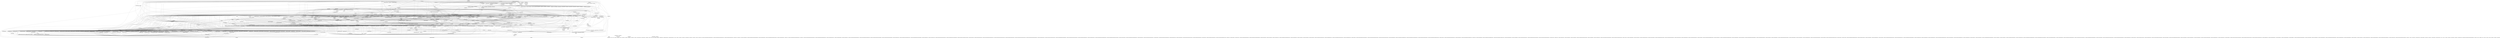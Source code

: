 digraph "packages_1" {
rankdir=BT
charset="utf-8"
"sentry" [color="black", label=<sentry>, shape="box", style="solid"];
"sentry.__main__" [color="black", label=<sentry.__main__>, shape="box", style="solid"];
"sentry.admin" [color="black", label=<sentry.admin>, shape="box", style="solid"];
"sentry.api" [color="black", label=<sentry.api>, shape="box", style="solid"];
"sentry.api.authentication" [color="black", label=<sentry.api.authentication>, shape="box", style="solid"];
"sentry.api.base" [color="black", label=<sentry.api.base>, shape="box", style="solid"];
"sentry.api.bases" [color="black", label=<sentry.api.bases>, shape="box", style="solid"];
"sentry.api.bases.group" [color="black", label=<sentry.api.bases.group>, shape="box", style="solid"];
"sentry.api.bases.organization" [color="black", label=<sentry.api.bases.organization>, shape="box", style="solid"];
"sentry.api.bases.organizationissues" [color="black", label=<sentry.api.bases.organizationissues>, shape="box", style="solid"];
"sentry.api.bases.organizationmember" [color="black", label=<sentry.api.bases.organizationmember>, shape="box", style="solid"];
"sentry.api.bases.project" [color="black", label=<sentry.api.bases.project>, shape="box", style="solid"];
"sentry.api.bases.team" [color="black", label=<sentry.api.bases.team>, shape="box", style="solid"];
"sentry.api.bases.user" [color="black", label=<sentry.api.bases.user>, shape="box", style="solid"];
"sentry.api.client" [color="black", label=<sentry.api.client>, shape="box", style="solid"];
"sentry.api.decorators" [color="black", label=<sentry.api.decorators>, shape="box", style="solid"];
"sentry.api.endpoints" [color="black", label=<sentry.api.endpoints>, shape="box", style="solid"];
"sentry.api.endpoints.auth_index" [color="black", label=<sentry.api.endpoints.auth_index>, shape="box", style="solid"];
"sentry.api.endpoints.broadcast_index" [color="black", label=<sentry.api.endpoints.broadcast_index>, shape="box", style="solid"];
"sentry.api.endpoints.catchall" [color="black", label=<sentry.api.endpoints.catchall>, shape="box", style="solid"];
"sentry.api.endpoints.event_details" [color="black", label=<sentry.api.endpoints.event_details>, shape="box", style="solid"];
"sentry.api.endpoints.group_details" [color="black", label=<sentry.api.endpoints.group_details>, shape="box", style="solid"];
"sentry.api.endpoints.group_events" [color="black", label=<sentry.api.endpoints.group_events>, shape="box", style="solid"];
"sentry.api.endpoints.group_events_latest" [color="black", label=<sentry.api.endpoints.group_events_latest>, shape="box", style="solid"];
"sentry.api.endpoints.group_events_oldest" [color="black", label=<sentry.api.endpoints.group_events_oldest>, shape="box", style="solid"];
"sentry.api.endpoints.group_notes" [color="black", label=<sentry.api.endpoints.group_notes>, shape="box", style="solid"];
"sentry.api.endpoints.group_notes_details" [color="black", label=<sentry.api.endpoints.group_notes_details>, shape="box", style="solid"];
"sentry.api.endpoints.group_stats" [color="black", label=<sentry.api.endpoints.group_stats>, shape="box", style="solid"];
"sentry.api.endpoints.group_tagkey_details" [color="black", label=<sentry.api.endpoints.group_tagkey_details>, shape="box", style="solid"];
"sentry.api.endpoints.group_tagkey_values" [color="black", label=<sentry.api.endpoints.group_tagkey_values>, shape="box", style="solid"];
"sentry.api.endpoints.group_tags" [color="black", label=<sentry.api.endpoints.group_tags>, shape="box", style="solid"];
"sentry.api.endpoints.group_user_reports" [color="black", label=<sentry.api.endpoints.group_user_reports>, shape="box", style="solid"];
"sentry.api.endpoints.index" [color="black", label=<sentry.api.endpoints.index>, shape="box", style="solid"];
"sentry.api.endpoints.internal_stats" [color="black", label=<sentry.api.endpoints.internal_stats>, shape="box", style="solid"];
"sentry.api.endpoints.legacy_project_redirect" [color="black", label=<sentry.api.endpoints.legacy_project_redirect>, shape="box", style="solid"];
"sentry.api.endpoints.organization_access_request_details" [color="black", label=<sentry.api.endpoints.organization_access_request_details>, shape="box", style="solid"];
"sentry.api.endpoints.organization_activity" [color="black", label=<sentry.api.endpoints.organization_activity>, shape="box", style="solid"];
"sentry.api.endpoints.organization_details" [color="black", label=<sentry.api.endpoints.organization_details>, shape="box", style="solid"];
"sentry.api.endpoints.organization_index" [color="black", label=<sentry.api.endpoints.organization_index>, shape="box", style="solid"];
"sentry.api.endpoints.organization_member_details" [color="black", label=<sentry.api.endpoints.organization_member_details>, shape="box", style="solid"];
"sentry.api.endpoints.organization_member_index" [color="black", label=<sentry.api.endpoints.organization_member_index>, shape="box", style="solid"];
"sentry.api.endpoints.organization_member_issues_assigned" [color="black", label=<sentry.api.endpoints.organization_member_issues_assigned>, shape="box", style="solid"];
"sentry.api.endpoints.organization_member_issues_bookmarked" [color="black", label=<sentry.api.endpoints.organization_member_issues_bookmarked>, shape="box", style="solid"];
"sentry.api.endpoints.organization_member_issues_viewed" [color="black", label=<sentry.api.endpoints.organization_member_issues_viewed>, shape="box", style="solid"];
"sentry.api.endpoints.organization_member_team_details" [color="black", label=<sentry.api.endpoints.organization_member_team_details>, shape="box", style="solid"];
"sentry.api.endpoints.organization_projects" [color="black", label=<sentry.api.endpoints.organization_projects>, shape="box", style="solid"];
"sentry.api.endpoints.organization_stats" [color="black", label=<sentry.api.endpoints.organization_stats>, shape="box", style="solid"];
"sentry.api.endpoints.organization_teams" [color="black", label=<sentry.api.endpoints.organization_teams>, shape="box", style="solid"];
"sentry.api.endpoints.project_details" [color="black", label=<sentry.api.endpoints.project_details>, shape="box", style="solid"];
"sentry.api.endpoints.project_docs" [color="black", label=<sentry.api.endpoints.project_docs>, shape="box", style="solid"];
"sentry.api.endpoints.project_docs_platform" [color="black", label=<sentry.api.endpoints.project_docs_platform>, shape="box", style="solid"];
"sentry.api.endpoints.project_event_details" [color="black", label=<sentry.api.endpoints.project_event_details>, shape="box", style="solid"];
"sentry.api.endpoints.project_events" [color="black", label=<sentry.api.endpoints.project_events>, shape="box", style="solid"];
"sentry.api.endpoints.project_group_index" [color="black", label=<sentry.api.endpoints.project_group_index>, shape="box", style="solid"];
"sentry.api.endpoints.project_group_stats" [color="black", label=<sentry.api.endpoints.project_group_stats>, shape="box", style="solid"];
"sentry.api.endpoints.project_key_details" [color="black", label=<sentry.api.endpoints.project_key_details>, shape="box", style="solid"];
"sentry.api.endpoints.project_keys" [color="black", label=<sentry.api.endpoints.project_keys>, shape="box", style="solid"];
"sentry.api.endpoints.project_member_index" [color="black", label=<sentry.api.endpoints.project_member_index>, shape="box", style="solid"];
"sentry.api.endpoints.project_releases" [color="black", label=<sentry.api.endpoints.project_releases>, shape="box", style="solid"];
"sentry.api.endpoints.project_rule_details" [color="black", label=<sentry.api.endpoints.project_rule_details>, shape="box", style="solid"];
"sentry.api.endpoints.project_rules" [color="black", label=<sentry.api.endpoints.project_rules>, shape="box", style="solid"];
"sentry.api.endpoints.project_search_details" [color="black", label=<sentry.api.endpoints.project_search_details>, shape="box", style="solid"];
"sentry.api.endpoints.project_searches" [color="black", label=<sentry.api.endpoints.project_searches>, shape="box", style="solid"];
"sentry.api.endpoints.project_stats" [color="black", label=<sentry.api.endpoints.project_stats>, shape="box", style="solid"];
"sentry.api.endpoints.project_tagkey_details" [color="black", label=<sentry.api.endpoints.project_tagkey_details>, shape="box", style="solid"];
"sentry.api.endpoints.project_tagkey_values" [color="black", label=<sentry.api.endpoints.project_tagkey_values>, shape="box", style="solid"];
"sentry.api.endpoints.project_tags" [color="black", label=<sentry.api.endpoints.project_tags>, shape="box", style="solid"];
"sentry.api.endpoints.project_users" [color="black", label=<sentry.api.endpoints.project_users>, shape="box", style="solid"];
"sentry.api.endpoints.release_details" [color="black", label=<sentry.api.endpoints.release_details>, shape="box", style="solid"];
"sentry.api.endpoints.release_file_details" [color="black", label=<sentry.api.endpoints.release_file_details>, shape="box", style="solid"];
"sentry.api.endpoints.release_files" [color="black", label=<sentry.api.endpoints.release_files>, shape="box", style="solid"];
"sentry.api.endpoints.shared_group_details" [color="black", label=<sentry.api.endpoints.shared_group_details>, shape="box", style="solid"];
"sentry.api.endpoints.system_health" [color="black", label=<sentry.api.endpoints.system_health>, shape="box", style="solid"];
"sentry.api.endpoints.system_options" [color="black", label=<sentry.api.endpoints.system_options>, shape="box", style="solid"];
"sentry.api.endpoints.team_details" [color="black", label=<sentry.api.endpoints.team_details>, shape="box", style="solid"];
"sentry.api.endpoints.team_groups_new" [color="black", label=<sentry.api.endpoints.team_groups_new>, shape="box", style="solid"];
"sentry.api.endpoints.team_groups_trending" [color="black", label=<sentry.api.endpoints.team_groups_trending>, shape="box", style="solid"];
"sentry.api.endpoints.team_project_index" [color="black", label=<sentry.api.endpoints.team_project_index>, shape="box", style="solid"];
"sentry.api.endpoints.team_stats" [color="black", label=<sentry.api.endpoints.team_stats>, shape="box", style="solid"];
"sentry.api.endpoints.user_details" [color="black", label=<sentry.api.endpoints.user_details>, shape="box", style="solid"];
"sentry.api.exceptions" [color="black", label=<sentry.api.exceptions>, shape="box", style="solid"];
"sentry.api.fields" [color="black", label=<sentry.api.fields>, shape="box", style="solid"];
"sentry.api.fields.user" [color="black", label=<sentry.api.fields.user>, shape="box", style="solid"];
"sentry.api.paginator" [color="black", label=<sentry.api.paginator>, shape="box", style="solid"];
"sentry.api.permissions" [color="black", label=<sentry.api.permissions>, shape="box", style="solid"];
"sentry.api.serializers" [color="black", label=<sentry.api.serializers>, shape="box", style="solid"];
"sentry.api.serializers.base" [color="black", label=<sentry.api.serializers.base>, shape="box", style="solid"];
"sentry.api.serializers.models" [color="black", label=<sentry.api.serializers.models>, shape="box", style="solid"];
"sentry.api.serializers.models.activity" [color="black", label=<sentry.api.serializers.models.activity>, shape="box", style="solid"];
"sentry.api.serializers.models.broadcast" [color="black", label=<sentry.api.serializers.models.broadcast>, shape="box", style="solid"];
"sentry.api.serializers.models.event" [color="black", label=<sentry.api.serializers.models.event>, shape="box", style="solid"];
"sentry.api.serializers.models.eventuser" [color="black", label=<sentry.api.serializers.models.eventuser>, shape="box", style="solid"];
"sentry.api.serializers.models.group" [color="black", label=<sentry.api.serializers.models.group>, shape="box", style="solid"];
"sentry.api.serializers.models.groupseen" [color="black", label=<sentry.api.serializers.models.groupseen>, shape="box", style="solid"];
"sentry.api.serializers.models.grouptagkey" [color="black", label=<sentry.api.serializers.models.grouptagkey>, shape="box", style="solid"];
"sentry.api.serializers.models.grouptagvalue" [color="black", label=<sentry.api.serializers.models.grouptagvalue>, shape="box", style="solid"];
"sentry.api.serializers.models.organization" [color="black", label=<sentry.api.serializers.models.organization>, shape="box", style="solid"];
"sentry.api.serializers.models.organization_member" [color="black", label=<sentry.api.serializers.models.organization_member>, shape="box", style="solid"];
"sentry.api.serializers.models.project" [color="black", label=<sentry.api.serializers.models.project>, shape="box", style="solid"];
"sentry.api.serializers.models.project_key" [color="black", label=<sentry.api.serializers.models.project_key>, shape="box", style="solid"];
"sentry.api.serializers.models.release" [color="black", label=<sentry.api.serializers.models.release>, shape="box", style="solid"];
"sentry.api.serializers.models.release_file" [color="black", label=<sentry.api.serializers.models.release_file>, shape="box", style="solid"];
"sentry.api.serializers.models.rule" [color="black", label=<sentry.api.serializers.models.rule>, shape="box", style="solid"];
"sentry.api.serializers.models.savedsearch" [color="black", label=<sentry.api.serializers.models.savedsearch>, shape="box", style="solid"];
"sentry.api.serializers.models.tagvalue" [color="black", label=<sentry.api.serializers.models.tagvalue>, shape="box", style="solid"];
"sentry.api.serializers.models.team" [color="black", label=<sentry.api.serializers.models.team>, shape="box", style="solid"];
"sentry.api.serializers.models.user" [color="black", label=<sentry.api.serializers.models.user>, shape="box", style="solid"];
"sentry.api.serializers.models.userreport" [color="black", label=<sentry.api.serializers.models.userreport>, shape="box", style="solid"];
"sentry.api.serializers.rest_framework" [color="black", label=<sentry.api.serializers.rest_framework>, shape="box", style="solid"];
"sentry.api.serializers.rest_framework.group_notes" [color="black", label=<sentry.api.serializers.rest_framework.group_notes>, shape="box", style="solid"];
"sentry.api.serializers.rest_framework.list" [color="black", label=<sentry.api.serializers.rest_framework.list>, shape="box", style="solid"];
"sentry.api.serializers.rest_framework.rule" [color="black", label=<sentry.api.serializers.rest_framework.rule>, shape="box", style="solid"];
"sentry.api.urls" [color="black", label=<sentry.api.urls>, shape="box", style="solid"];
"sentry.api.views" [color="black", label=<sentry.api.views>, shape="box", style="solid"];
"sentry.app" [color="black", label=<sentry.app>, shape="box", style="solid"];
"sentry.auth" [color="black", label=<sentry.auth>, shape="box", style="solid"];
"sentry.auth.access" [color="black", label=<sentry.auth.access>, shape="box", style="solid"];
"sentry.auth.exceptions" [color="black", label=<sentry.auth.exceptions>, shape="box", style="solid"];
"sentry.auth.helper" [color="black", label=<sentry.auth.helper>, shape="box", style="solid"];
"sentry.auth.manager" [color="black", label=<sentry.auth.manager>, shape="box", style="solid"];
"sentry.auth.provider" [color="black", label=<sentry.auth.provider>, shape="box", style="solid"];
"sentry.auth.providers" [color="black", label=<sentry.auth.providers>, shape="box", style="solid"];
"sentry.auth.providers.dummy" [color="black", label=<sentry.auth.providers.dummy>, shape="box", style="solid"];
"sentry.auth.providers.oauth2" [color="black", label=<sentry.auth.providers.oauth2>, shape="box", style="solid"];
"sentry.auth.utils" [color="black", label=<sentry.auth.utils>, shape="box", style="solid"];
"sentry.auth.view" [color="black", label=<sentry.auth.view>, shape="box", style="solid"];
"sentry.buffer" [color="black", label=<sentry.buffer>, shape="box", style="solid"];
"sentry.buffer.base" [color="black", label=<sentry.buffer.base>, shape="box", style="solid"];
"sentry.buffer.inprocess" [color="black", label=<sentry.buffer.inprocess>, shape="box", style="solid"];
"sentry.buffer.redis" [color="black", label=<sentry.buffer.redis>, shape="box", style="solid"];
"sentry.cache" [color="black", label=<sentry.cache>, shape="box", style="solid"];
"sentry.cache.base" [color="black", label=<sentry.cache.base>, shape="box", style="solid"];
"sentry.cache.django" [color="black", label=<sentry.cache.django>, shape="box", style="solid"];
"sentry.cache.redis" [color="black", label=<sentry.cache.redis>, shape="box", style="solid"];
"sentry.celery" [color="black", label=<sentry.celery>, shape="box", style="solid"];
"sentry.conf" [color="black", label=<sentry.conf>, shape="box", style="solid"];
"sentry.conf.locale" [color="black", label=<sentry.conf.locale>, shape="box", style="solid"];
"sentry.conf.server" [color="black", label=<sentry.conf.server>, shape="box", style="solid"];
"sentry.conf.urls" [color="black", label=<sentry.conf.urls>, shape="box", style="solid"];
"sentry.constants" [color="black", label=<sentry.constants>, shape="box", style="solid"];
"sentry.coreapi" [color="black", label=<sentry.coreapi>, shape="box", style="solid"];
"sentry.db" [color="black", label=<sentry.db>, shape="box", style="solid"];
"sentry.db.deletion" [color="black", label=<sentry.db.deletion>, shape="box", style="solid"];
"sentry.db.exceptions" [color="black", label=<sentry.db.exceptions>, shape="box", style="solid"];
"sentry.db.models" [color="black", label=<sentry.db.models>, shape="box", style="solid"];
"sentry.db.models.base" [color="black", label=<sentry.db.models.base>, shape="box", style="solid"];
"sentry.db.models.fields" [color="black", label=<sentry.db.models.fields>, shape="box", style="solid"];
"sentry.db.models.fields.bounded" [color="black", label=<sentry.db.models.fields.bounded>, shape="box", style="solid"];
"sentry.db.models.fields.foreignkey" [color="black", label=<sentry.db.models.fields.foreignkey>, shape="box", style="solid"];
"sentry.db.models.fields.gzippeddict" [color="black", label=<sentry.db.models.fields.gzippeddict>, shape="box", style="solid"];
"sentry.db.models.fields.node" [color="black", label=<sentry.db.models.fields.node>, shape="box", style="solid"];
"sentry.db.models.fields.pickle" [color="black", label=<sentry.db.models.fields.pickle>, shape="box", style="solid"];
"sentry.db.models.manager" [color="black", label=<sentry.db.models.manager>, shape="box", style="solid"];
"sentry.db.models.query" [color="black", label=<sentry.db.models.query>, shape="box", style="solid"];
"sentry.db.models.utils" [color="black", label=<sentry.db.models.utils>, shape="box", style="solid"];
"sentry.db.postgres" [color="black", label=<sentry.db.postgres>, shape="box", style="solid"];
"sentry.db.postgres.base" [color="black", label=<sentry.db.postgres.base>, shape="box", style="solid"];
"sentry.db.postgres.decorators" [color="black", label=<sentry.db.postgres.decorators>, shape="box", style="solid"];
"sentry.db.postgres.exceptions" [color="black", label=<sentry.db.postgres.exceptions>, shape="box", style="solid"];
"sentry.db.postgres.helpers" [color="black", label=<sentry.db.postgres.helpers>, shape="box", style="solid"];
"sentry.debug" [color="black", label=<sentry.debug>, shape="box", style="solid"];
"sentry.debug.middleware" [color="black", label=<sentry.debug.middleware>, shape="box", style="solid"];
"sentry.debug.panels" [color="black", label=<sentry.debug.panels>, shape="box", style="solid"];
"sentry.debug.panels.base" [color="black", label=<sentry.debug.panels.base>, shape="box", style="solid"];
"sentry.debug.panels.redis" [color="black", label=<sentry.debug.panels.redis>, shape="box", style="solid"];
"sentry.debug.panels.route" [color="black", label=<sentry.debug.panels.route>, shape="box", style="solid"];
"sentry.debug.utils" [color="black", label=<sentry.debug.utils>, shape="box", style="solid"];
"sentry.debug.utils.function_wrapper" [color="black", label=<sentry.debug.utils.function_wrapper>, shape="box", style="solid"];
"sentry.debug.utils.packages" [color="black", label=<sentry.debug.utils.packages>, shape="box", style="solid"];
"sentry.debug.utils.patch_context" [color="black", label=<sentry.debug.utils.patch_context>, shape="box", style="solid"];
"sentry.debug.utils.thread_collector" [color="black", label=<sentry.debug.utils.thread_collector>, shape="box", style="solid"];
"sentry.digests" [color="black", label=<sentry.digests>, shape="box", style="solid"];
"sentry.digests.backends" [color="black", label=<sentry.digests.backends>, shape="box", style="solid"];
"sentry.digests.backends.base" [color="black", label=<sentry.digests.backends.base>, shape="box", style="solid"];
"sentry.digests.backends.dummy" [color="black", label=<sentry.digests.backends.dummy>, shape="box", style="solid"];
"sentry.digests.backends.redis" [color="black", label=<sentry.digests.backends.redis>, shape="box", style="solid"];
"sentry.digests.codecs" [color="black", label=<sentry.digests.codecs>, shape="box", style="solid"];
"sentry.digests.notifications" [color="black", label=<sentry.digests.notifications>, shape="box", style="solid"];
"sentry.digests.utilities" [color="black", label=<sentry.digests.utilities>, shape="box", style="solid"];
"sentry.django_admin" [color="black", label=<sentry.django_admin>, shape="box", style="solid"];
"sentry.event_manager" [color="black", label=<sentry.event_manager>, shape="box", style="solid"];
"sentry.exceptions" [color="black", label=<sentry.exceptions>, shape="box", style="solid"];
"sentry.features" [color="black", label=<sentry.features>, shape="box", style="solid"];
"sentry.features.base" [color="black", label=<sentry.features.base>, shape="box", style="solid"];
"sentry.features.exceptions" [color="black", label=<sentry.features.exceptions>, shape="box", style="solid"];
"sentry.features.handler" [color="black", label=<sentry.features.handler>, shape="box", style="solid"];
"sentry.features.manager" [color="black", label=<sentry.features.manager>, shape="box", style="solid"];
"sentry.http" [color="black", label=<sentry.http>, shape="box", style="solid"];
"sentry.interfaces" [color="black", label=<sentry.interfaces>, shape="box", style="solid"];
"sentry.interfaces.base" [color="black", label=<sentry.interfaces.base>, shape="box", style="solid"];
"sentry.interfaces.csp" [color="black", label=<sentry.interfaces.csp>, shape="box", style="solid"];
"sentry.interfaces.exception" [color="black", label=<sentry.interfaces.exception>, shape="box", style="solid"];
"sentry.interfaces.http" [color="black", label=<sentry.interfaces.http>, shape="box", style="solid"];
"sentry.interfaces.message" [color="black", label=<sentry.interfaces.message>, shape="box", style="solid"];
"sentry.interfaces.query" [color="black", label=<sentry.interfaces.query>, shape="box", style="solid"];
"sentry.interfaces.stacktrace" [color="black", label=<sentry.interfaces.stacktrace>, shape="box", style="solid"];
"sentry.interfaces.template" [color="black", label=<sentry.interfaces.template>, shape="box", style="solid"];
"sentry.interfaces.user" [color="black", label=<sentry.interfaces.user>, shape="box", style="solid"];
"sentry.lang" [color="black", label=<sentry.lang>, shape="box", style="solid"];
"sentry.lang.javascript" [color="black", label=<sentry.lang.javascript>, shape="box", style="solid"];
"sentry.lang.javascript.cache" [color="black", label=<sentry.lang.javascript.cache>, shape="box", style="solid"];
"sentry.lang.javascript.plugin" [color="black", label=<sentry.lang.javascript.plugin>, shape="box", style="solid"];
"sentry.lang.javascript.processor" [color="black", label=<sentry.lang.javascript.processor>, shape="box", style="solid"];
"sentry.lang.javascript.sourcemaps" [color="black", label=<sentry.lang.javascript.sourcemaps>, shape="box", style="solid"];
"sentry.lint" [color="black", label=<sentry.lint>, shape="box", style="solid"];
"sentry.lint.absolute_import_check" [color="black", label=<sentry.lint.absolute_import_check>, shape="box", style="solid"];
"sentry.lint.engine" [color="black", label=<sentry.lint.engine>, shape="box", style="solid"];
"sentry.lint.mock_check" [color="black", label=<sentry.lint.mock_check>, shape="box", style="solid"];
"sentry.management" [color="black", label=<sentry.management>, shape="box", style="solid"];
"sentry.management.commands" [color="black", label=<sentry.management.commands>, shape="box", style="solid"];
"sentry.management.commands.celery" [color="black", label=<sentry.management.commands.celery>, shape="box", style="solid"];
"sentry.management.commands.celerybeat" [color="black", label=<sentry.management.commands.celerybeat>, shape="box", style="solid"];
"sentry.management.commands.collectstatic" [color="black", label=<sentry.management.commands.collectstatic>, shape="box", style="solid"];
"sentry.management.commands.create_sample_event" [color="black", label=<sentry.management.commands.create_sample_event>, shape="box", style="solid"];
"sentry.management.commands.createsuperuser" [color="black", label=<sentry.management.commands.createsuperuser>, shape="box", style="solid"];
"sentry.management.commands.merge_users" [color="black", label=<sentry.management.commands.merge_users>, shape="box", style="solid"];
"sentry.management.commands.runserver" [color="black", label=<sentry.management.commands.runserver>, shape="box", style="solid"];
"sentry.management.commands.send_fake_data" [color="black", label=<sentry.management.commands.send_fake_data>, shape="box", style="solid"];
"sentry.metrics" [color="black", label=<sentry.metrics>, shape="box", style="solid"];
"sentry.metrics.base" [color="black", label=<sentry.metrics.base>, shape="box", style="solid"];
"sentry.metrics.datadog" [color="black", label=<sentry.metrics.datadog>, shape="box", style="solid"];
"sentry.metrics.dummy" [color="black", label=<sentry.metrics.dummy>, shape="box", style="solid"];
"sentry.metrics.logging" [color="black", label=<sentry.metrics.logging>, shape="box", style="solid"];
"sentry.metrics.statsd" [color="black", label=<sentry.metrics.statsd>, shape="box", style="solid"];
"sentry.middleware" [color="black", label=<sentry.middleware>, shape="box", style="solid"];
"sentry.middleware.auth" [color="black", label=<sentry.middleware.auth>, shape="box", style="solid"];
"sentry.middleware.debug" [color="black", label=<sentry.middleware.debug>, shape="box", style="solid"];
"sentry.middleware.env" [color="black", label=<sentry.middleware.env>, shape="box", style="solid"];
"sentry.middleware.locale" [color="black", label=<sentry.middleware.locale>, shape="box", style="solid"];
"sentry.middleware.maintenance" [color="black", label=<sentry.middleware.maintenance>, shape="box", style="solid"];
"sentry.middleware.profiler" [color="black", label=<sentry.middleware.profiler>, shape="box", style="solid"];
"sentry.middleware.proxy" [color="black", label=<sentry.middleware.proxy>, shape="box", style="solid"];
"sentry.middleware.social_auth" [color="black", label=<sentry.middleware.social_auth>, shape="box", style="solid"];
"sentry.middleware.stats" [color="black", label=<sentry.middleware.stats>, shape="box", style="solid"];
"sentry.middleware.sudo" [color="black", label=<sentry.middleware.sudo>, shape="box", style="solid"];
"sentry.middleware.superuser" [color="black", label=<sentry.middleware.superuser>, shape="box", style="solid"];
"sentry.migrations" [color="black", label=<sentry.migrations>, shape="box", style="solid"];
"sentry.migrations.0001_initial" [color="black", label=<sentry.migrations.0001_initial>, shape="box", style="solid"];
"sentry.migrations.0002_auto__del_field_groupedmessage_url__chg_field_groupedmessage_view__chg" [color="black", label=<sentry.migrations.0002_auto__del_field_groupedmessage_url__chg_field_groupedmessage_view__chg>, shape="box", style="solid"];
"sentry.migrations.0003_auto__add_field_message_group__del_field_groupedmessage_server_name" [color="black", label=<sentry.migrations.0003_auto__add_field_message_group__del_field_groupedmessage_server_name>, shape="box", style="solid"];
"sentry.migrations.0004_auto__add_filtervalue__add_unique_filtervalue_key_value" [color="black", label=<sentry.migrations.0004_auto__add_filtervalue__add_unique_filtervalue_key_value>, shape="box", style="solid"];
"sentry.migrations.0005_auto" [color="black", label=<sentry.migrations.0005_auto>, shape="box", style="solid"];
"sentry.migrations.0006_auto" [color="black", label=<sentry.migrations.0006_auto>, shape="box", style="solid"];
"sentry.migrations.0007_auto__add_field_message_site" [color="black", label=<sentry.migrations.0007_auto__add_field_message_site>, shape="box", style="solid"];
"sentry.migrations.0008_auto__chg_field_message_view__add_field_groupedmessage_data__chg_field" [color="black", label=<sentry.migrations.0008_auto__chg_field_message_view__add_field_groupedmessage_data__chg_field>, shape="box", style="solid"];
"sentry.migrations.0009_auto__add_field_message_message_id" [color="black", label=<sentry.migrations.0009_auto__add_field_message_message_id>, shape="box", style="solid"];
"sentry.migrations.0010_auto__add_messageindex__add_unique_messageindex_column_value_object_id" [color="black", label=<sentry.migrations.0010_auto__add_messageindex__add_unique_messageindex_column_value_object_id>, shape="box", style="solid"];
"sentry.migrations.0011_auto__add_field_groupedmessage_score" [color="black", label=<sentry.migrations.0011_auto__add_field_groupedmessage_score>, shape="box", style="solid"];
"sentry.migrations.0012_auto" [color="black", label=<sentry.migrations.0012_auto>, shape="box", style="solid"];
"sentry.migrations.0013_auto__add_messagecountbyminute__add_unique_messagecountbyminute_group_" [color="black", label=<sentry.migrations.0013_auto__add_messagecountbyminute__add_unique_messagecountbyminute_group_>, shape="box", style="solid"];
"sentry.migrations.0014_auto" [color="black", label=<sentry.migrations.0014_auto>, shape="box", style="solid"];
"sentry.migrations.0014_auto__add_project__add_projectmember__add_unique_projectmember_project" [color="black", label=<sentry.migrations.0014_auto__add_project__add_projectmember__add_unique_projectmember_project>, shape="box", style="solid"];
"sentry.migrations.0015_auto__add_field_message_project__add_field_messagecountbyminute_projec" [color="black", label=<sentry.migrations.0015_auto__add_field_message_project__add_field_messagecountbyminute_projec>, shape="box", style="solid"];
"sentry.migrations.0016_auto__add_field_projectmember_is_superuser" [color="black", label=<sentry.migrations.0016_auto__add_field_projectmember_is_superuser>, shape="box", style="solid"];
"sentry.migrations.0017_auto__add_field_projectmember_api_key" [color="black", label=<sentry.migrations.0017_auto__add_field_projectmember_api_key>, shape="box", style="solid"];
"sentry.migrations.0018_auto__chg_field_project_owner" [color="black", label=<sentry.migrations.0018_auto__chg_field_project_owner>, shape="box", style="solid"];
"sentry.migrations.0019_auto__del_field_projectmember_api_key__add_field_projectmember_public_" [color="black", label=<sentry.migrations.0019_auto__del_field_projectmember_api_key__add_field_projectmember_public_>, shape="box", style="solid"];
"sentry.migrations.0020_auto__add_projectdomain__add_unique_projectdomain_project_domain" [color="black", label=<sentry.migrations.0020_auto__add_projectdomain__add_unique_projectdomain_project_domain>, shape="box", style="solid"];
"sentry.migrations.0021_auto__del_message__del_groupedmessage__del_unique_groupedmessage_proje" [color="black", label=<sentry.migrations.0021_auto__del_message__del_groupedmessage__del_unique_groupedmessage_proje>, shape="box", style="solid"];
"sentry.migrations.0022_auto__del_field_group_class_name__del_field_group_traceback__del_field" [color="black", label=<sentry.migrations.0022_auto__del_field_group_class_name__del_field_group_traceback__del_field>, shape="box", style="solid"];
"sentry.migrations.0023_auto__add_field_event_time_spent" [color="black", label=<sentry.migrations.0023_auto__add_field_event_time_spent>, shape="box", style="solid"];
"sentry.migrations.0024_auto__add_field_group_time_spent_total__add_field_group_time_spent_cou" [color="black", label=<sentry.migrations.0024_auto__add_field_group_time_spent_total__add_field_group_time_spent_cou>, shape="box", style="solid"];
"sentry.migrations.0025_auto__add_field_messagecountbyminute_time_spent_total__add_field_messa" [color="black", label=<sentry.migrations.0025_auto__add_field_messagecountbyminute_time_spent_total__add_field_messa>, shape="box", style="solid"];
"sentry.migrations.0026_auto__add_field_project_status" [color="black", label=<sentry.migrations.0026_auto__add_field_project_status>, shape="box", style="solid"];
"sentry.migrations.0027_auto__chg_field_event_server_name" [color="black", label=<sentry.migrations.0027_auto__chg_field_event_server_name>, shape="box", style="solid"];
"sentry.migrations.0028_auto__add_projectoptions__add_unique_projectoptions_project_key_value" [color="black", label=<sentry.migrations.0028_auto__add_projectoptions__add_unique_projectoptions_project_key_value>, shape="box", style="solid"];
"sentry.migrations.0029_auto__del_field_projectmember_is_superuser__del_field_projectmember_pe" [color="black", label=<sentry.migrations.0029_auto__del_field_projectmember_is_superuser__del_field_projectmember_pe>, shape="box", style="solid"];
"sentry.migrations.0030_auto__add_view__chg_field_event_group" [color="black", label=<sentry.migrations.0030_auto__add_view__chg_field_event_group>, shape="box", style="solid"];
"sentry.migrations.0031_auto__add_field_view_verbose_name__add_field_view_verbose_name_plural_" [color="black", label=<sentry.migrations.0031_auto__add_field_view_verbose_name__add_field_view_verbose_name_plural_>, shape="box", style="solid"];
"sentry.migrations.0032_auto__add_eventmeta" [color="black", label=<sentry.migrations.0032_auto__add_eventmeta>, shape="box", style="solid"];
"sentry.migrations.0033_auto__add_option__add_unique_option_key_value" [color="black", label=<sentry.migrations.0033_auto__add_option__add_unique_option_key_value>, shape="box", style="solid"];
"sentry.migrations.0034_auto__add_groupbookmark__add_unique_groupbookmark_project_user_group" [color="black", label=<sentry.migrations.0034_auto__add_groupbookmark__add_unique_groupbookmark_project_user_group>, shape="box", style="solid"];
"sentry.migrations.0034_auto__add_unique_option_key__del_unique_option_value_key__del_unique_g" [color="black", label=<sentry.migrations.0034_auto__add_unique_option_key__del_unique_option_value_key__del_unique_g>, shape="box", style="solid"];
"sentry.migrations.0036_auto__chg_field_option_value__chg_field_projectoption_value" [color="black", label=<sentry.migrations.0036_auto__chg_field_option_value__chg_field_projectoption_value>, shape="box", style="solid"];
"sentry.migrations.0037_auto__add_unique_option_key__del_unique_option_value_key__del_unique_g" [color="black", label=<sentry.migrations.0037_auto__add_unique_option_key__del_unique_option_value_key__del_unique_g>, shape="box", style="solid"];
"sentry.migrations.0038_auto__add_searchtoken__add_unique_searchtoken_document_field_token__ad" [color="black", label=<sentry.migrations.0038_auto__add_searchtoken__add_unique_searchtoken_document_field_token__ad>, shape="box", style="solid"];
"sentry.migrations.0039_auto__add_field_searchdocument_status" [color="black", label=<sentry.migrations.0039_auto__add_field_searchdocument_status>, shape="box", style="solid"];
"sentry.migrations.0040_auto__del_unique_event_event_id__add_unique_event_project_event_id" [color="black", label=<sentry.migrations.0040_auto__del_unique_event_event_id__add_unique_event_project_event_id>, shape="box", style="solid"];
"sentry.migrations.0041_auto__add_field_messagefiltervalue_last_seen__add_field_messagefilterv" [color="black", label=<sentry.migrations.0041_auto__add_field_messagefiltervalue_last_seen__add_field_messagefilterv>, shape="box", style="solid"];
"sentry.migrations.0042_auto__add_projectcountbyminute__add_unique_projectcountbyminute_projec" [color="black", label=<sentry.migrations.0042_auto__add_projectcountbyminute__add_unique_projectcountbyminute_projec>, shape="box", style="solid"];
"sentry.migrations.0043_auto__chg_field_option_value__chg_field_projectoption_value" [color="black", label=<sentry.migrations.0043_auto__chg_field_option_value__chg_field_projectoption_value>, shape="box", style="solid"];
"sentry.migrations.0044_auto__add_field_projectmember_is_active" [color="black", label=<sentry.migrations.0044_auto__add_field_projectmember_is_active>, shape="box", style="solid"];
"sentry.migrations.0045_auto__add_pendingprojectmember__add_unique_pendingprojectmember_projec" [color="black", label=<sentry.migrations.0045_auto__add_pendingprojectmember__add_unique_pendingprojectmember_projec>, shape="box", style="solid"];
"sentry.migrations.0046_auto__add_teammember__add_unique_teammember_team_user__add_team__add_p" [color="black", label=<sentry.migrations.0046_auto__add_teammember__add_unique_teammember_team_user__add_team__add_p>, shape="box", style="solid"];
"sentry.migrations.0047_migrate_project_slugs" [color="black", label=<sentry.migrations.0047_migrate_project_slugs>, shape="box", style="solid"];
"sentry.migrations.0048_migrate_project_keys" [color="black", label=<sentry.migrations.0048_migrate_project_keys>, shape="box", style="solid"];
"sentry.migrations.0049_create_default_project_keys" [color="black", label=<sentry.migrations.0049_create_default_project_keys>, shape="box", style="solid"];
"sentry.migrations.0050_remove_project_keys_from_members" [color="black", label=<sentry.migrations.0050_remove_project_keys_from_members>, shape="box", style="solid"];
"sentry.migrations.0051_auto__del_pendingprojectmember__del_unique_pendingprojectmember_projec" [color="black", label=<sentry.migrations.0051_auto__del_pendingprojectmember__del_unique_pendingprojectmember_projec>, shape="box", style="solid"];
"sentry.migrations.0052_migrate_project_members" [color="black", label=<sentry.migrations.0052_migrate_project_members>, shape="box", style="solid"];
"sentry.migrations.0053_auto__del_projectmember__del_unique_projectmember_project_user" [color="black", label=<sentry.migrations.0053_auto__del_projectmember__del_unique_projectmember_project_user>, shape="box", style="solid"];
"sentry.migrations.0054_fix_project_keys" [color="black", label=<sentry.migrations.0054_fix_project_keys>, shape="box", style="solid"];
"sentry.migrations.0055_auto__del_projectdomain__del_unique_projectdomain_project_domain" [color="black", label=<sentry.migrations.0055_auto__del_projectdomain__del_unique_projectdomain_project_domain>, shape="box", style="solid"];
"sentry.migrations.0056_auto__add_field_group_resolved_at" [color="black", label=<sentry.migrations.0056_auto__add_field_group_resolved_at>, shape="box", style="solid"];
"sentry.migrations.0057_auto__add_field_group_active_at" [color="black", label=<sentry.migrations.0057_auto__add_field_group_active_at>, shape="box", style="solid"];
"sentry.migrations.0058_auto__add_useroption__add_unique_useroption_user_project_key" [color="black", label=<sentry.migrations.0058_auto__add_useroption__add_unique_useroption_user_project_key>, shape="box", style="solid"];
"sentry.migrations.0059_auto__add_filterkey__add_unique_filterkey_project_key" [color="black", label=<sentry.migrations.0059_auto__add_filterkey__add_unique_filterkey_project_key>, shape="box", style="solid"];
"sentry.migrations.0060_fill_filter_key" [color="black", label=<sentry.migrations.0060_fill_filter_key>, shape="box", style="solid"];
"sentry.migrations.0061_auto__add_field_group_group_id__add_field_group_is_public" [color="black", label=<sentry.migrations.0061_auto__add_field_group_group_id__add_field_group_is_public>, shape="box", style="solid"];
"sentry.migrations.0062_correct_del_index_sentry_groupedmessage_logger__view__checksum" [color="black", label=<sentry.migrations.0062_correct_del_index_sentry_groupedmessage_logger__view__checksum>, shape="box", style="solid"];
"sentry.migrations.0063_auto" [color="black", label=<sentry.migrations.0063_auto>, shape="box", style="solid"];
"sentry.migrations.0064_index_checksum" [color="black", label=<sentry.migrations.0064_index_checksum>, shape="box", style="solid"];
"sentry.migrations.0065_create_default_project_key" [color="black", label=<sentry.migrations.0065_create_default_project_key>, shape="box", style="solid"];
"sentry.migrations.0066_auto__del_view" [color="black", label=<sentry.migrations.0066_auto__del_view>, shape="box", style="solid"];
"sentry.migrations.0067_auto__add_field_group_platform__add_field_event_platform" [color="black", label=<sentry.migrations.0067_auto__add_field_group_platform__add_field_event_platform>, shape="box", style="solid"];
"sentry.migrations.0068_auto__add_field_projectkey_user_added__add_field_projectkey_date_added" [color="black", label=<sentry.migrations.0068_auto__add_field_projectkey_user_added__add_field_projectkey_date_added>, shape="box", style="solid"];
"sentry.migrations.0069_auto__add_lostpasswordhash" [color="black", label=<sentry.migrations.0069_auto__add_lostpasswordhash>, shape="box", style="solid"];
"sentry.migrations.0070_projectoption_key_length" [color="black", label=<sentry.migrations.0070_projectoption_key_length>, shape="box", style="solid"];
"sentry.migrations.0071_auto__add_field_group_users_seen" [color="black", label=<sentry.migrations.0071_auto__add_field_group_users_seen>, shape="box", style="solid"];
"sentry.migrations.0072_auto__add_affecteduserbygroup__add_unique_affecteduserbygroup_project_" [color="black", label=<sentry.migrations.0072_auto__add_affecteduserbygroup__add_unique_affecteduserbygroup_project_>, shape="box", style="solid"];
"sentry.migrations.0073_auto__add_field_project_platform" [color="black", label=<sentry.migrations.0073_auto__add_field_project_platform>, shape="box", style="solid"];
"sentry.migrations.0074_correct_filtervalue_index" [color="black", label=<sentry.migrations.0074_correct_filtervalue_index>, shape="box", style="solid"];
"sentry.migrations.0075_add_groupbookmark_index" [color="black", label=<sentry.migrations.0075_add_groupbookmark_index>, shape="box", style="solid"];
"sentry.migrations.0076_add_groupmeta_index" [color="black", label=<sentry.migrations.0076_add_groupmeta_index>, shape="box", style="solid"];
"sentry.migrations.0077_auto__add_trackeduser__add_unique_trackeduser_project_ident" [color="black", label=<sentry.migrations.0077_auto__add_trackeduser__add_unique_trackeduser_project_ident>, shape="box", style="solid"];
"sentry.migrations.0078_auto__add_field_affecteduserbygroup_tuser" [color="black", label=<sentry.migrations.0078_auto__add_field_affecteduserbygroup_tuser>, shape="box", style="solid"];
"sentry.migrations.0079_auto__del_unique_affecteduserbygroup_project_ident_group__add_unique_a" [color="black", label=<sentry.migrations.0079_auto__del_unique_affecteduserbygroup_project_ident_group__add_unique_a>, shape="box", style="solid"];
"sentry.migrations.0080_auto__chg_field_affecteduserbygroup_ident" [color="black", label=<sentry.migrations.0080_auto__chg_field_affecteduserbygroup_ident>, shape="box", style="solid"];
"sentry.migrations.0081_fill_trackeduser" [color="black", label=<sentry.migrations.0081_fill_trackeduser>, shape="box", style="solid"];
"sentry.migrations.0082_auto__add_activity__add_field_group_num_comments__add_field_event_num_" [color="black", label=<sentry.migrations.0082_auto__add_activity__add_field_group_num_comments__add_field_event_num_>, shape="box", style="solid"];
"sentry.migrations.0083_migrate_dupe_groups" [color="black", label=<sentry.migrations.0083_migrate_dupe_groups>, shape="box", style="solid"];
"sentry.migrations.0084_auto__del_unique_group_project_checksum_logger_culprit__add_unique_gro" [color="black", label=<sentry.migrations.0084_auto__del_unique_group_project_checksum_logger_culprit__add_unique_gro>, shape="box", style="solid"];
"sentry.migrations.0085_auto__del_unique_project_slug__add_unique_project_slug_team" [color="black", label=<sentry.migrations.0085_auto__del_unique_project_slug__add_unique_project_slug_team>, shape="box", style="solid"];
"sentry.migrations.0086_auto__add_field_team_date_added" [color="black", label=<sentry.migrations.0086_auto__add_field_team_date_added>, shape="box", style="solid"];
"sentry.migrations.0087_auto__del_messagefiltervalue__del_unique_messagefiltervalue_project_ke" [color="black", label=<sentry.migrations.0087_auto__del_messagefiltervalue__del_unique_messagefiltervalue_project_ke>, shape="box", style="solid"];
"sentry.migrations.0088_auto__del_messagecountbyminute__del_unique_messagecountbyminute_projec" [color="black", label=<sentry.migrations.0088_auto__del_messagecountbyminute__del_unique_messagecountbyminute_projec>, shape="box", style="solid"];
"sentry.migrations.0089_auto__add_accessgroup__add_unique_accessgroup_team_name" [color="black", label=<sentry.migrations.0089_auto__add_accessgroup__add_unique_accessgroup_team_name>, shape="box", style="solid"];
"sentry.migrations.0090_auto__add_grouptagkey__add_unique_grouptagkey_project_group_key__add_f" [color="black", label=<sentry.migrations.0090_auto__add_grouptagkey__add_unique_grouptagkey_project_group_key__add_f>, shape="box", style="solid"];
"sentry.migrations.0091_auto__add_alert" [color="black", label=<sentry.migrations.0091_auto__add_alert>, shape="box", style="solid"];
"sentry.migrations.0092_auto__add_alertrelatedgroup__add_unique_alertrelatedgroup_group_alert" [color="black", label=<sentry.migrations.0092_auto__add_alertrelatedgroup__add_unique_alertrelatedgroup_group_alert>, shape="box", style="solid"];
"sentry.migrations.0093_auto__add_field_alert_status" [color="black", label=<sentry.migrations.0093_auto__add_field_alert_status>, shape="box", style="solid"];
"sentry.migrations.0094_auto__add_eventmapping__add_unique_eventmapping_project_event_id" [color="black", label=<sentry.migrations.0094_auto__add_eventmapping__add_unique_eventmapping_project_event_id>, shape="box", style="solid"];
"sentry.migrations.0095_rebase" [color="black", label=<sentry.migrations.0095_rebase>, shape="box", style="solid"];
"sentry.migrations.0096_auto__add_field_tagvalue_data" [color="black", label=<sentry.migrations.0096_auto__add_field_tagvalue_data>, shape="box", style="solid"];
"sentry.migrations.0097_auto__del_affecteduserbygroup__del_unique_affecteduserbygroup_project_" [color="black", label=<sentry.migrations.0097_auto__del_affecteduserbygroup__del_unique_affecteduserbygroup_project_>, shape="box", style="solid"];
"sentry.migrations.0098_auto__add_user__chg_field_team_owner__chg_field_activity_user__chg_fie" [color="black", label=<sentry.migrations.0098_auto__add_user__chg_field_team_owner__chg_field_activity_user__chg_fie>, shape="box", style="solid"];
"sentry.migrations.0099_auto__del_field_teammember_is_active" [color="black", label=<sentry.migrations.0099_auto__del_field_teammember_is_active>, shape="box", style="solid"];
"sentry.migrations.0100_auto__add_field_tagkey_label" [color="black", label=<sentry.migrations.0100_auto__add_field_tagkey_label>, shape="box", style="solid"];
"sentry.migrations.0101_ensure_teams" [color="black", label=<sentry.migrations.0101_ensure_teams>, shape="box", style="solid"];
"sentry.migrations.0102_ensure_slugs" [color="black", label=<sentry.migrations.0102_ensure_slugs>, shape="box", style="solid"];
"sentry.migrations.0103_ensure_non_empty_slugs" [color="black", label=<sentry.migrations.0103_ensure_non_empty_slugs>, shape="box", style="solid"];
"sentry.migrations.0104_auto__add_groupseen__add_unique_groupseen_group_user" [color="black", label=<sentry.migrations.0104_auto__add_groupseen__add_unique_groupseen_group_user>, shape="box", style="solid"];
"sentry.migrations.0105_auto__chg_field_projectcountbyminute_time_spent_total__chg_field_group" [color="black", label=<sentry.migrations.0105_auto__chg_field_projectcountbyminute_time_spent_total__chg_field_group>, shape="box", style="solid"];
"sentry.migrations.0106_auto__del_searchtoken__del_unique_searchtoken_document_field_token__de" [color="black", label=<sentry.migrations.0106_auto__del_searchtoken__del_unique_searchtoken_document_field_token__de>, shape="box", style="solid"];
"sentry.migrations.0107_expand_user" [color="black", label=<sentry.migrations.0107_expand_user>, shape="box", style="solid"];
"sentry.migrations.0108_fix_user" [color="black", label=<sentry.migrations.0108_fix_user>, shape="box", style="solid"];
"sentry.migrations.0109_index_filtervalue_times_seen" [color="black", label=<sentry.migrations.0109_index_filtervalue_times_seen>, shape="box", style="solid"];
"sentry.migrations.0110_index_filtervalue_last_seen" [color="black", label=<sentry.migrations.0110_index_filtervalue_last_seen>, shape="box", style="solid"];
"sentry.migrations.0111_index_filtervalue_first_seen" [color="black", label=<sentry.migrations.0111_index_filtervalue_first_seen>, shape="box", style="solid"];
"sentry.migrations.0112_auto__chg_field_option_value__chg_field_useroption_value__chg_field_pr" [color="black", label=<sentry.migrations.0112_auto__chg_field_option_value__chg_field_useroption_value__chg_field_pr>, shape="box", style="solid"];
"sentry.migrations.0113_auto__add_field_team_status" [color="black", label=<sentry.migrations.0113_auto__add_field_team_status>, shape="box", style="solid"];
"sentry.migrations.0114_auto__add_field_projectkey_roles" [color="black", label=<sentry.migrations.0114_auto__add_field_projectkey_roles>, shape="box", style="solid"];
"sentry.migrations.0115_auto__del_projectcountbyminute__del_unique_projectcountbyminute_projec" [color="black", label=<sentry.migrations.0115_auto__del_projectcountbyminute__del_unique_projectcountbyminute_projec>, shape="box", style="solid"];
"sentry.migrations.0116_auto__del_field_event_server_name__del_field_event_culprit__del_field_" [color="black", label=<sentry.migrations.0116_auto__del_field_event_server_name__del_field_event_culprit__del_field_>, shape="box", style="solid"];
"sentry.migrations.0117_auto__add_rule" [color="black", label=<sentry.migrations.0117_auto__add_rule>, shape="box", style="solid"];
"sentry.migrations.0118_create_default_rules" [color="black", label=<sentry.migrations.0118_create_default_rules>, shape="box", style="solid"];
"sentry.migrations.0119_auto__add_field_projectkey_label" [color="black", label=<sentry.migrations.0119_auto__add_field_projectkey_label>, shape="box", style="solid"];
"sentry.migrations.0120_auto__add_grouprulestatus" [color="black", label=<sentry.migrations.0120_auto__add_grouprulestatus>, shape="box", style="solid"];
"sentry.migrations.0121_auto__add_unique_grouprulestatus_rule_group" [color="black", label=<sentry.migrations.0121_auto__add_unique_grouprulestatus_rule_group>, shape="box", style="solid"];
"sentry.migrations.0122_add_event_group_id_datetime_index" [color="black", label=<sentry.migrations.0122_add_event_group_id_datetime_index>, shape="box", style="solid"];
"sentry.migrations.0123_auto__add_groupassignee__add_index_event_group_datetime" [color="black", label=<sentry.migrations.0123_auto__add_groupassignee__add_index_event_group_datetime>, shape="box", style="solid"];
"sentry.migrations.0124_auto__add_grouphash__add_unique_grouphash_project_hash" [color="black", label=<sentry.migrations.0124_auto__add_grouphash__add_unique_grouphash_project_hash>, shape="box", style="solid"];
"sentry.migrations.0125_auto__add_field_user_is_managed" [color="black", label=<sentry.migrations.0125_auto__add_field_user_is_managed>, shape="box", style="solid"];
"sentry.migrations.0126_auto__add_field_option_last_updated" [color="black", label=<sentry.migrations.0126_auto__add_field_option_last_updated>, shape="box", style="solid"];
"sentry.migrations.0127_auto__add_release__add_unique_release_project_version" [color="black", label=<sentry.migrations.0127_auto__add_release__add_unique_release_project_version>, shape="box", style="solid"];
"sentry.migrations.0128_auto__add_broadcast" [color="black", label=<sentry.migrations.0128_auto__add_broadcast>, shape="box", style="solid"];
"sentry.migrations.0129_auto__chg_field_release_id__chg_field_pendingteammember_id__chg_field_" [color="black", label=<sentry.migrations.0129_auto__chg_field_release_id__chg_field_pendingteammember_id__chg_field_>, shape="box", style="solid"];
"sentry.migrations.0130_auto__del_field_project_owner" [color="black", label=<sentry.migrations.0130_auto__del_field_project_owner>, shape="box", style="solid"];
"sentry.migrations.0131_auto__add_organizationmember__add_unique_organizationmember_organizati" [color="black", label=<sentry.migrations.0131_auto__add_organizationmember__add_unique_organizationmember_organizati>, shape="box", style="solid"];
"sentry.migrations.0132_add_default_orgs" [color="black", label=<sentry.migrations.0132_add_default_orgs>, shape="box", style="solid"];
"sentry.migrations.0133_add_org_members" [color="black", label=<sentry.migrations.0133_add_org_members>, shape="box", style="solid"];
"sentry.migrations.0134_auto__chg_field_team_organization" [color="black", label=<sentry.migrations.0134_auto__chg_field_team_organization>, shape="box", style="solid"];
"sentry.migrations.0135_auto__chg_field_project_team" [color="black", label=<sentry.migrations.0135_auto__chg_field_project_team>, shape="box", style="solid"];
"sentry.migrations.0136_auto__add_field_organizationmember_email__chg_field_organizationmember" [color="black", label=<sentry.migrations.0136_auto__add_field_organizationmember_email__chg_field_organizationmember>, shape="box", style="solid"];
"sentry.migrations.0137_auto__add_field_organizationmember_has_global_access" [color="black", label=<sentry.migrations.0137_auto__add_field_organizationmember_has_global_access>, shape="box", style="solid"];
"sentry.migrations.0138_migrate_team_members" [color="black", label=<sentry.migrations.0138_migrate_team_members>, shape="box", style="solid"];
"sentry.migrations.0139_auto__add_auditlogentry" [color="black", label=<sentry.migrations.0139_auto__add_auditlogentry>, shape="box", style="solid"];
"sentry.migrations.0140_auto__add_field_organization_slug" [color="black", label=<sentry.migrations.0140_auto__add_field_organization_slug>, shape="box", style="solid"];
"sentry.migrations.0141_fill_org_slugs" [color="black", label=<sentry.migrations.0141_fill_org_slugs>, shape="box", style="solid"];
"sentry.migrations.0142_auto__add_field_project_organization__add_unique_project_organization_" [color="black", label=<sentry.migrations.0142_auto__add_field_project_organization__add_unique_project_organization_>, shape="box", style="solid"];
"sentry.migrations.0143_fill_project_orgs" [color="black", label=<sentry.migrations.0143_fill_project_orgs>, shape="box", style="solid"];
"sentry.migrations.0144_auto__chg_field_project_organization" [color="black", label=<sentry.migrations.0144_auto__chg_field_project_organization>, shape="box", style="solid"];
"sentry.migrations.0145_auto__chg_field_organization_slug" [color="black", label=<sentry.migrations.0145_auto__chg_field_organization_slug>, shape="box", style="solid"];
"sentry.migrations.0146_auto__add_field_auditlogentry_ip_address" [color="black", label=<sentry.migrations.0146_auto__add_field_auditlogentry_ip_address>, shape="box", style="solid"];
"sentry.migrations.0147_auto__del_unique_team_slug__add_unique_team_organization_slug" [color="black", label=<sentry.migrations.0147_auto__del_unique_team_slug__add_unique_team_organization_slug>, shape="box", style="solid"];
"sentry.migrations.0148_auto__add_helppage" [color="black", label=<sentry.migrations.0148_auto__add_helppage>, shape="box", style="solid"];
"sentry.migrations.0149_auto__chg_field_groupseen_project__chg_field_groupseen_user__chg_field" [color="black", label=<sentry.migrations.0149_auto__chg_field_groupseen_project__chg_field_groupseen_user__chg_field>, shape="box", style="solid"];
"sentry.migrations.0150_fix_broken_rules" [color="black", label=<sentry.migrations.0150_fix_broken_rules>, shape="box", style="solid"];
"sentry.migrations.0151_auto__add_file" [color="black", label=<sentry.migrations.0151_auto__add_file>, shape="box", style="solid"];
"sentry.migrations.0152_auto__add_field_file_checksum__chg_field_file_name__add_unique_file_na" [color="black", label=<sentry.migrations.0152_auto__add_field_file_checksum__chg_field_file_name__add_unique_file_na>, shape="box", style="solid"];
"sentry.migrations.0153_auto__add_field_grouprulestatus_last_active" [color="black", label=<sentry.migrations.0153_auto__add_field_grouprulestatus_last_active>, shape="box", style="solid"];
"sentry.migrations.0154_auto__add_field_tagkey_status" [color="black", label=<sentry.migrations.0154_auto__add_field_tagkey_status>, shape="box", style="solid"];
"sentry.migrations.0155_auto__add_field_projectkey_status" [color="black", label=<sentry.migrations.0155_auto__add_field_projectkey_status>, shape="box", style="solid"];
"sentry.migrations.0156_auto__add_apikey" [color="black", label=<sentry.migrations.0156_auto__add_apikey>, shape="box", style="solid"];
"sentry.migrations.0157_auto__add_authidentity__add_unique_authidentity_auth_provider_ident__a" [color="black", label=<sentry.migrations.0157_auto__add_authidentity__add_unique_authidentity_auth_provider_ident__a>, shape="box", style="solid"];
"sentry.migrations.0158_auto__add_unique_authidentity_auth_provider_user" [color="black", label=<sentry.migrations.0158_auto__add_unique_authidentity_auth_provider_user>, shape="box", style="solid"];
"sentry.migrations.0159_auto__add_field_authidentity_last_verified__add_field_organizationmemb" [color="black", label=<sentry.migrations.0159_auto__add_field_authidentity_last_verified__add_field_organizationmemb>, shape="box", style="solid"];
"sentry.migrations.0160_auto__add_field_authprovider_default_global_access" [color="black", label=<sentry.migrations.0160_auto__add_field_authprovider_default_global_access>, shape="box", style="solid"];
"sentry.migrations.0161_auto__chg_field_authprovider_config" [color="black", label=<sentry.migrations.0161_auto__chg_field_authprovider_config>, shape="box", style="solid"];
"sentry.migrations.0162_auto__chg_field_authidentity_data" [color="black", label=<sentry.migrations.0162_auto__chg_field_authidentity_data>, shape="box", style="solid"];
"sentry.migrations.0163_auto__add_field_authidentity_last_synced" [color="black", label=<sentry.migrations.0163_auto__add_field_authidentity_last_synced>, shape="box", style="solid"];
"sentry.migrations.0164_auto__add_releasefile__add_unique_releasefile_release_ident__add_field" [color="black", label=<sentry.migrations.0164_auto__add_releasefile__add_unique_releasefile_release_ident__add_field>, shape="box", style="solid"];
"sentry.migrations.0165_auto__del_unique_file_name_checksum" [color="black", label=<sentry.migrations.0165_auto__del_unique_file_name_checksum>, shape="box", style="solid"];
"sentry.migrations.0166_auto__chg_field_user_id__add_field_apikey_allowed_origins" [color="black", label=<sentry.migrations.0166_auto__chg_field_user_id__add_field_apikey_allowed_origins>, shape="box", style="solid"];
"sentry.migrations.0167_auto__add_field_authprovider_flags" [color="black", label=<sentry.migrations.0167_auto__add_field_authprovider_flags>, shape="box", style="solid"];
"sentry.migrations.0168_unfill_projectkey_user" [color="black", label=<sentry.migrations.0168_unfill_projectkey_user>, shape="box", style="solid"];
"sentry.migrations.0169_auto__del_field_projectkey_user" [color="black", label=<sentry.migrations.0169_auto__del_field_projectkey_user>, shape="box", style="solid"];
"sentry.migrations.0170_auto__add_organizationmemberteam__add_unique_organizationmemberteam_te" [color="black", label=<sentry.migrations.0170_auto__add_organizationmemberteam__add_unique_organizationmemberteam_te>, shape="box", style="solid"];
"sentry.migrations.0171_auto__chg_field_team_owner" [color="black", label=<sentry.migrations.0171_auto__chg_field_team_owner>, shape="box", style="solid"];
"sentry.migrations.0172_auto__del_field_team_owner" [color="black", label=<sentry.migrations.0172_auto__del_field_team_owner>, shape="box", style="solid"];
"sentry.migrations.0173_auto__del_teammember__del_unique_teammember_team_user" [color="black", label=<sentry.migrations.0173_auto__del_teammember__del_unique_teammember_team_user>, shape="box", style="solid"];
"sentry.migrations.0174_auto__del_field_projectkey_user_added" [color="black", label=<sentry.migrations.0174_auto__del_field_projectkey_user_added>, shape="box", style="solid"];
"sentry.migrations.0175_auto__del_pendingteammember__del_unique_pendingteammember_team_email" [color="black", label=<sentry.migrations.0175_auto__del_pendingteammember__del_unique_pendingteammember_team_email>, shape="box", style="solid"];
"sentry.migrations.0176_auto__add_field_organizationmember_counter__add_unique_organizationmem" [color="black", label=<sentry.migrations.0176_auto__add_field_organizationmember_counter__add_unique_organizationmem>, shape="box", style="solid"];
"sentry.migrations.0177_fill_member_counters" [color="black", label=<sentry.migrations.0177_fill_member_counters>, shape="box", style="solid"];
"sentry.migrations.0178_auto__del_unique_organizationmember_organization_counter" [color="black", label=<sentry.migrations.0178_auto__del_unique_organizationmember_organization_counter>, shape="box", style="solid"];
"sentry.migrations.0179_auto__add_field_release_date_released" [color="black", label=<sentry.migrations.0179_auto__add_field_release_date_released>, shape="box", style="solid"];
"sentry.migrations.0180_auto__add_field_release_environment__add_field_release_ref__add_field_" [color="black", label=<sentry.migrations.0180_auto__add_field_release_environment__add_field_release_ref__add_field_>, shape="box", style="solid"];
"sentry.migrations.0181_auto__del_field_release_environment__del_unique_release_project_versio" [color="black", label=<sentry.migrations.0181_auto__del_field_release_environment__del_unique_release_project_versio>, shape="box", style="solid"];
"sentry.migrations.0182_auto__add_field_auditlogentry_actor_label__add_field_auditlogentry_act" [color="black", label=<sentry.migrations.0182_auto__add_field_auditlogentry_actor_label__add_field_auditlogentry_act>, shape="box", style="solid"];
"sentry.migrations.0183_auto__del_index_grouphash_hash" [color="black", label=<sentry.migrations.0183_auto__del_index_grouphash_hash>, shape="box", style="solid"];
"sentry.migrations.0184_auto__del_field_group_checksum__del_unique_group_project_checksum__del" [color="black", label=<sentry.migrations.0184_auto__del_field_group_checksum__del_unique_group_project_checksum__del>, shape="box", style="solid"];
"sentry.migrations.0185_auto__add_savedsearch__add_unique_savedsearch_project_name" [color="black", label=<sentry.migrations.0185_auto__add_savedsearch__add_unique_savedsearch_project_name>, shape="box", style="solid"];
"sentry.migrations.0186_auto__add_field_group_first_release" [color="black", label=<sentry.migrations.0186_auto__add_field_group_first_release>, shape="box", style="solid"];
"sentry.migrations.0187_auto__add_index_group_project_first_release" [color="black", label=<sentry.migrations.0187_auto__add_index_group_project_first_release>, shape="box", style="solid"];
"sentry.migrations.0188_auto__add_userreport" [color="black", label=<sentry.migrations.0188_auto__add_userreport>, shape="box", style="solid"];
"sentry.migrations.0189_auto__add_index_userreport_project_event_id" [color="black", label=<sentry.migrations.0189_auto__add_index_userreport_project_event_id>, shape="box", style="solid"];
"sentry.migrations.0190_auto__add_field_release_new_groups" [color="black", label=<sentry.migrations.0190_auto__add_field_release_new_groups>, shape="box", style="solid"];
"sentry.migrations.0191_auto__del_alert__del_alertrelatedgroup__del_unique_alertrelatedgroup_g" [color="black", label=<sentry.migrations.0191_auto__del_alert__del_alertrelatedgroup__del_unique_alertrelatedgroup_g>, shape="box", style="solid"];
"sentry.migrations.0192_add_model_groupemailthread" [color="black", label=<sentry.migrations.0192_add_model_groupemailthread>, shape="box", style="solid"];
"sentry.migrations.0193_auto__del_unique_groupemailthread_msgid__add_unique_groupemailthread_e" [color="black", label=<sentry.migrations.0193_auto__del_unique_groupemailthread_msgid__add_unique_groupemailthread_e>, shape="box", style="solid"];
"sentry.migrations.0194_auto__del_field_project_platform" [color="black", label=<sentry.migrations.0194_auto__del_field_project_platform>, shape="box", style="solid"];
"sentry.migrations.0195_auto__chg_field_organization_owner" [color="black", label=<sentry.migrations.0195_auto__chg_field_organization_owner>, shape="box", style="solid"];
"sentry.migrations.0196_auto__del_field_organization_owner" [color="black", label=<sentry.migrations.0196_auto__del_field_organization_owner>, shape="box", style="solid"];
"sentry.migrations.0197_auto__del_accessgroup__del_unique_accessgroup_team_name" [color="black", label=<sentry.migrations.0197_auto__del_accessgroup__del_unique_accessgroup_team_name>, shape="box", style="solid"];
"sentry.migrations.0198_auto__add_field_release_primary_owner" [color="black", label=<sentry.migrations.0198_auto__add_field_release_primary_owner>, shape="box", style="solid"];
"sentry.migrations.0199_auto__add_field_project_first_event" [color="black", label=<sentry.migrations.0199_auto__add_field_project_first_event>, shape="box", style="solid"];
"sentry.migrations.0200_backfill_first_event" [color="black", label=<sentry.migrations.0200_backfill_first_event>, shape="box", style="solid"];
"sentry.migrations.0201_auto__add_eventuser__add_unique_eventuser_project_ident__add_index_eve" [color="black", label=<sentry.migrations.0201_auto__add_eventuser__add_unique_eventuser_project_ident__add_index_eve>, shape="box", style="solid"];
"sentry.migrations.0202_auto__add_field_eventuser_hash__add_unique_eventuser_project_hash" [color="black", label=<sentry.migrations.0202_auto__add_field_eventuser_hash__add_unique_eventuser_project_hash>, shape="box", style="solid"];
"sentry.migrations.0203_auto__chg_field_eventuser_username__chg_field_eventuser_ident" [color="black", label=<sentry.migrations.0203_auto__chg_field_eventuser_username__chg_field_eventuser_ident>, shape="box", style="solid"];
"sentry.migrations.0204_backfill_team_membership" [color="black", label=<sentry.migrations.0204_backfill_team_membership>, shape="box", style="solid"];
"sentry.migrations.0205_auto__add_field_organizationmember_role" [color="black", label=<sentry.migrations.0205_auto__add_field_organizationmember_role>, shape="box", style="solid"];
"sentry.migrations.0206_backfill_member_role" [color="black", label=<sentry.migrations.0206_backfill_member_role>, shape="box", style="solid"];
"sentry.migrations.0207_auto__add_field_organization_default_role" [color="black", label=<sentry.migrations.0207_auto__add_field_organization_default_role>, shape="box", style="solid"];
"sentry.migrations.0208_backfill_default_role" [color="black", label=<sentry.migrations.0208_backfill_default_role>, shape="box", style="solid"];
"sentry.migrations.0209_auto__add_broadcastseen__add_unique_broadcastseen_broadcast_user" [color="black", label=<sentry.migrations.0209_auto__add_broadcastseen__add_unique_broadcastseen_broadcast_user>, shape="box", style="solid"];
"sentry.migrations.0210_auto__del_field_broadcast_badge" [color="black", label=<sentry.migrations.0210_auto__del_field_broadcast_badge>, shape="box", style="solid"];
"sentry.migrations.0211_auto__add_field_broadcast_title" [color="black", label=<sentry.migrations.0211_auto__add_field_broadcast_title>, shape="box", style="solid"];
"sentry.migrations.0212_auto__add_fileblob__add_field_file_blob" [color="black", label=<sentry.migrations.0212_auto__add_fileblob__add_field_file_blob>, shape="box", style="solid"];
"sentry.migrations.0212_auto__add_organizationoption__add_unique_organizationoption_organizati" [color="black", label=<sentry.migrations.0212_auto__add_organizationoption__add_unique_organizationoption_organizati>, shape="box", style="solid"];
"sentry.migrations.0213_migrate_file_blobs" [color="black", label=<sentry.migrations.0213_migrate_file_blobs>, shape="box", style="solid"];
"sentry.migrations.0214_auto__add_field_broadcast_upstream_id" [color="black", label=<sentry.migrations.0214_auto__add_field_broadcast_upstream_id>, shape="box", style="solid"];
"sentry.migrations.0215_auto__add_field_broadcast_date_expires" [color="black", label=<sentry.migrations.0215_auto__add_field_broadcast_date_expires>, shape="box", style="solid"];
"sentry.migrations.0216_auto__add_groupsnooze" [color="black", label=<sentry.migrations.0216_auto__add_groupsnooze>, shape="box", style="solid"];
"sentry.migrations.0217_auto__add_groupresolution" [color="black", label=<sentry.migrations.0217_auto__add_groupresolution>, shape="box", style="solid"];
"sentry.migrations.0218_auto__add_field_groupresolution_status" [color="black", label=<sentry.migrations.0218_auto__add_field_groupresolution_status>, shape="box", style="solid"];
"sentry.migrations.0219_auto__add_field_groupbookmark_date_added" [color="black", label=<sentry.migrations.0219_auto__add_field_groupbookmark_date_added>, shape="box", style="solid"];
"sentry.migrations.0220_auto__del_field_fileblob_storage_options__del_field_fileblob_storage__" [color="black", label=<sentry.migrations.0220_auto__del_field_fileblob_storage_options__del_field_fileblob_storage__>, shape="box", style="solid"];
"sentry.migrations.0221_auto__chg_field_user_first_name" [color="black", label=<sentry.migrations.0221_auto__chg_field_user_first_name>, shape="box", style="solid"];
"sentry.migrations.0222_auto__del_field_user_last_name__del_field_user_first_name__add_field_u" [color="black", label=<sentry.migrations.0222_auto__del_field_user_last_name__del_field_user_first_name__add_field_u>, shape="box", style="solid"];
"sentry.models" [color="black", label=<sentry.models>, shape="box", style="solid"];
"sentry.models.activity" [color="black", label=<sentry.models.activity>, shape="box", style="solid"];
"sentry.models.apikey" [color="black", label=<sentry.models.apikey>, shape="box", style="solid"];
"sentry.models.auditlogentry" [color="black", label=<sentry.models.auditlogentry>, shape="box", style="solid"];
"sentry.models.authidentity" [color="black", label=<sentry.models.authidentity>, shape="box", style="solid"];
"sentry.models.authprovider" [color="black", label=<sentry.models.authprovider>, shape="box", style="solid"];
"sentry.models.broadcast" [color="black", label=<sentry.models.broadcast>, shape="box", style="solid"];
"sentry.models.event" [color="black", label=<sentry.models.event>, shape="box", style="solid"];
"sentry.models.eventerror" [color="black", label=<sentry.models.eventerror>, shape="box", style="solid"];
"sentry.models.eventmapping" [color="black", label=<sentry.models.eventmapping>, shape="box", style="solid"];
"sentry.models.eventuser" [color="black", label=<sentry.models.eventuser>, shape="box", style="solid"];
"sentry.models.file" [color="black", label=<sentry.models.file>, shape="box", style="solid"];
"sentry.models.group" [color="black", label=<sentry.models.group>, shape="box", style="solid"];
"sentry.models.groupassignee" [color="black", label=<sentry.models.groupassignee>, shape="box", style="solid"];
"sentry.models.groupbookmark" [color="black", label=<sentry.models.groupbookmark>, shape="box", style="solid"];
"sentry.models.groupemailthread" [color="black", label=<sentry.models.groupemailthread>, shape="box", style="solid"];
"sentry.models.grouphash" [color="black", label=<sentry.models.grouphash>, shape="box", style="solid"];
"sentry.models.groupmeta" [color="black", label=<sentry.models.groupmeta>, shape="box", style="solid"];
"sentry.models.groupresolution" [color="black", label=<sentry.models.groupresolution>, shape="box", style="solid"];
"sentry.models.grouprulestatus" [color="black", label=<sentry.models.grouprulestatus>, shape="box", style="solid"];
"sentry.models.groupseen" [color="black", label=<sentry.models.groupseen>, shape="box", style="solid"];
"sentry.models.groupsnooze" [color="black", label=<sentry.models.groupsnooze>, shape="box", style="solid"];
"sentry.models.grouptagkey" [color="black", label=<sentry.models.grouptagkey>, shape="box", style="solid"];
"sentry.models.grouptagvalue" [color="black", label=<sentry.models.grouptagvalue>, shape="box", style="solid"];
"sentry.models.helppage" [color="black", label=<sentry.models.helppage>, shape="box", style="solid"];
"sentry.models.lostpasswordhash" [color="black", label=<sentry.models.lostpasswordhash>, shape="box", style="solid"];
"sentry.models.option" [color="black", label=<sentry.models.option>, shape="box", style="solid"];
"sentry.models.organization" [color="black", label=<sentry.models.organization>, shape="box", style="solid"];
"sentry.models.organizationaccessrequest" [color="black", label=<sentry.models.organizationaccessrequest>, shape="box", style="solid"];
"sentry.models.organizationmember" [color="black", label=<sentry.models.organizationmember>, shape="box", style="solid"];
"sentry.models.organizationoption" [color="black", label=<sentry.models.organizationoption>, shape="box", style="solid"];
"sentry.models.project" [color="black", label=<sentry.models.project>, shape="box", style="solid"];
"sentry.models.projectkey" [color="black", label=<sentry.models.projectkey>, shape="box", style="solid"];
"sentry.models.projectoption" [color="black", label=<sentry.models.projectoption>, shape="box", style="solid"];
"sentry.models.release" [color="black", label=<sentry.models.release>, shape="box", style="solid"];
"sentry.models.releasefile" [color="black", label=<sentry.models.releasefile>, shape="box", style="solid"];
"sentry.models.rule" [color="black", label=<sentry.models.rule>, shape="box", style="solid"];
"sentry.models.savedsearch" [color="black", label=<sentry.models.savedsearch>, shape="box", style="solid"];
"sentry.models.tagkey" [color="black", label=<sentry.models.tagkey>, shape="box", style="solid"];
"sentry.models.tagvalue" [color="black", label=<sentry.models.tagvalue>, shape="box", style="solid"];
"sentry.models.team" [color="black", label=<sentry.models.team>, shape="box", style="solid"];
"sentry.models.user" [color="black", label=<sentry.models.user>, shape="box", style="solid"];
"sentry.models.useroption" [color="black", label=<sentry.models.useroption>, shape="box", style="solid"];
"sentry.models.userreport" [color="black", label=<sentry.models.userreport>, shape="box", style="solid"];
"sentry.nodestore" [color="black", label=<sentry.nodestore>, shape="box", style="solid"];
"sentry.nodestore.base" [color="black", label=<sentry.nodestore.base>, shape="box", style="solid"];
"sentry.nodestore.cassandra" [color="black", label=<sentry.nodestore.cassandra>, shape="box", style="solid"];
"sentry.nodestore.cassandra.backend" [color="black", label=<sentry.nodestore.cassandra.backend>, shape="box", style="solid"];
"sentry.nodestore.django" [color="black", label=<sentry.nodestore.django>, shape="box", style="solid"];
"sentry.nodestore.django.backend" [color="black", label=<sentry.nodestore.django.backend>, shape="box", style="solid"];
"sentry.nodestore.django.models" [color="black", label=<sentry.nodestore.django.models>, shape="box", style="solid"];
"sentry.nodestore.migrations" [color="black", label=<sentry.nodestore.migrations>, shape="box", style="solid"];
"sentry.nodestore.migrations.0001_initial" [color="black", label=<sentry.nodestore.migrations.0001_initial>, shape="box", style="solid"];
"sentry.nodestore.models" [color="black", label=<sentry.nodestore.models>, shape="box", style="solid"];
"sentry.nodestore.multi" [color="black", label=<sentry.nodestore.multi>, shape="box", style="solid"];
"sentry.nodestore.multi.backend" [color="black", label=<sentry.nodestore.multi.backend>, shape="box", style="solid"];
"sentry.nodestore.riak" [color="black", label=<sentry.nodestore.riak>, shape="box", style="solid"];
"sentry.nodestore.riak.backend" [color="black", label=<sentry.nodestore.riak.backend>, shape="box", style="solid"];
"sentry.nodestore.riak.client" [color="black", label=<sentry.nodestore.riak.client>, shape="box", style="solid"];
"sentry.options" [color="black", label=<sentry.options>, shape="box", style="solid"];
"sentry.options.defaults" [color="black", label=<sentry.options.defaults>, shape="box", style="solid"];
"sentry.options.manager" [color="black", label=<sentry.options.manager>, shape="box", style="solid"];
"sentry.options.store" [color="black", label=<sentry.options.store>, shape="box", style="solid"];
"sentry.plugins" [color="black", label=<sentry.plugins>, shape="box", style="solid"];
"sentry.plugins.base" [color="black", label=<sentry.plugins.base>, shape="box", style="solid"];
"sentry.plugins.base.configuration" [color="black", label=<sentry.plugins.base.configuration>, shape="box", style="solid"];
"sentry.plugins.base.manager" [color="black", label=<sentry.plugins.base.manager>, shape="box", style="solid"];
"sentry.plugins.base.notifier" [color="black", label=<sentry.plugins.base.notifier>, shape="box", style="solid"];
"sentry.plugins.base.response" [color="black", label=<sentry.plugins.base.response>, shape="box", style="solid"];
"sentry.plugins.base.structs" [color="black", label=<sentry.plugins.base.structs>, shape="box", style="solid"];
"sentry.plugins.base.urls" [color="black", label=<sentry.plugins.base.urls>, shape="box", style="solid"];
"sentry.plugins.base.v1" [color="black", label=<sentry.plugins.base.v1>, shape="box", style="solid"];
"sentry.plugins.base.v2" [color="black", label=<sentry.plugins.base.v2>, shape="box", style="solid"];
"sentry.plugins.base.view" [color="black", label=<sentry.plugins.base.view>, shape="box", style="solid"];
"sentry.plugins.bases" [color="black", label=<sentry.plugins.bases>, shape="box", style="solid"];
"sentry.plugins.bases.issue" [color="black", label=<sentry.plugins.bases.issue>, shape="box", style="solid"];
"sentry.plugins.bases.notify" [color="black", label=<sentry.plugins.bases.notify>, shape="box", style="solid"];
"sentry.plugins.bases.releasetracking" [color="black", label=<sentry.plugins.bases.releasetracking>, shape="box", style="solid"];
"sentry.plugins.bases.tag" [color="black", label=<sentry.plugins.bases.tag>, shape="box", style="solid"];
"sentry.plugins.helpers" [color="black", label=<sentry.plugins.helpers>, shape="box", style="solid"];
"sentry.plugins.interfaces" [color="black", label=<sentry.plugins.interfaces>, shape="box", style="solid"];
"sentry.plugins.interfaces.releasehook" [color="black", label=<sentry.plugins.interfaces.releasehook>, shape="box", style="solid"];
"sentry.plugins.sentry_interface_types" [color="black", label=<sentry.plugins.sentry_interface_types>, shape="box", style="solid"];
"sentry.plugins.sentry_interface_types.models" [color="black", label=<sentry.plugins.sentry_interface_types.models>, shape="box", style="solid"];
"sentry.plugins.sentry_mail" [color="black", label=<sentry.plugins.sentry_mail>, shape="box", style="solid"];
"sentry.plugins.sentry_mail.models" [color="black", label=<sentry.plugins.sentry_mail.models>, shape="box", style="solid"];
"sentry.plugins.sentry_urls" [color="black", label=<sentry.plugins.sentry_urls>, shape="box", style="solid"];
"sentry.plugins.sentry_urls.models" [color="black", label=<sentry.plugins.sentry_urls.models>, shape="box", style="solid"];
"sentry.plugins.sentry_useragents" [color="black", label=<sentry.plugins.sentry_useragents>, shape="box", style="solid"];
"sentry.plugins.sentry_useragents.models" [color="black", label=<sentry.plugins.sentry_useragents.models>, shape="box", style="solid"];
"sentry.plugins.sentry_webhooks" [color="black", label=<sentry.plugins.sentry_webhooks>, shape="box", style="solid"];
"sentry.plugins.sentry_webhooks.models" [color="black", label=<sentry.plugins.sentry_webhooks.models>, shape="box", style="solid"];
"sentry.plugins.sentry_webhooks.plugin" [color="black", label=<sentry.plugins.sentry_webhooks.plugin>, shape="box", style="solid"];
"sentry.queue" [color="black", label=<sentry.queue>, shape="box", style="solid"];
"sentry.queue.command" [color="black", label=<sentry.queue.command>, shape="box", style="solid"];
"sentry.queue.routers" [color="black", label=<sentry.queue.routers>, shape="box", style="solid"];
"sentry.quotas" [color="black", label=<sentry.quotas>, shape="box", style="solid"];
"sentry.quotas.base" [color="black", label=<sentry.quotas.base>, shape="box", style="solid"];
"sentry.quotas.redis" [color="black", label=<sentry.quotas.redis>, shape="box", style="solid"];
"sentry.ratelimits" [color="black", label=<sentry.ratelimits>, shape="box", style="solid"];
"sentry.ratelimits.base" [color="black", label=<sentry.ratelimits.base>, shape="box", style="solid"];
"sentry.ratelimits.redis" [color="black", label=<sentry.ratelimits.redis>, shape="box", style="solid"];
"sentry.receivers" [color="black", label=<sentry.receivers>, shape="box", style="solid"];
"sentry.receivers.auth" [color="black", label=<sentry.receivers.auth>, shape="box", style="solid"];
"sentry.receivers.core" [color="black", label=<sentry.receivers.core>, shape="box", style="solid"];
"sentry.receivers.releases" [color="black", label=<sentry.receivers.releases>, shape="box", style="solid"];
"sentry.receivers.rules" [color="black", label=<sentry.receivers.rules>, shape="box", style="solid"];
"sentry.receivers.stats" [color="black", label=<sentry.receivers.stats>, shape="box", style="solid"];
"sentry.receivers.users" [color="black", label=<sentry.receivers.users>, shape="box", style="solid"];
"sentry.replays" [color="black", label=<sentry.replays>, shape="box", style="solid"];
"sentry.roles" [color="black", label=<sentry.roles>, shape="box", style="solid"];
"sentry.roles.manager" [color="black", label=<sentry.roles.manager>, shape="box", style="solid"];
"sentry.rules" [color="black", label=<sentry.rules>, shape="box", style="solid"];
"sentry.rules.actions" [color="black", label=<sentry.rules.actions>, shape="box", style="solid"];
"sentry.rules.actions.base" [color="black", label=<sentry.rules.actions.base>, shape="box", style="solid"];
"sentry.rules.actions.notify_event" [color="black", label=<sentry.rules.actions.notify_event>, shape="box", style="solid"];
"sentry.rules.actions.notify_event_service" [color="black", label=<sentry.rules.actions.notify_event_service>, shape="box", style="solid"];
"sentry.rules.base" [color="black", label=<sentry.rules.base>, shape="box", style="solid"];
"sentry.rules.conditions" [color="black", label=<sentry.rules.conditions>, shape="box", style="solid"];
"sentry.rules.conditions.base" [color="black", label=<sentry.rules.conditions.base>, shape="box", style="solid"];
"sentry.rules.conditions.event_attribute" [color="black", label=<sentry.rules.conditions.event_attribute>, shape="box", style="solid"];
"sentry.rules.conditions.event_frequency" [color="black", label=<sentry.rules.conditions.event_frequency>, shape="box", style="solid"];
"sentry.rules.conditions.every_event" [color="black", label=<sentry.rules.conditions.every_event>, shape="box", style="solid"];
"sentry.rules.conditions.first_seen_event" [color="black", label=<sentry.rules.conditions.first_seen_event>, shape="box", style="solid"];
"sentry.rules.conditions.level" [color="black", label=<sentry.rules.conditions.level>, shape="box", style="solid"];
"sentry.rules.conditions.regression_event" [color="black", label=<sentry.rules.conditions.regression_event>, shape="box", style="solid"];
"sentry.rules.conditions.tagged_event" [color="black", label=<sentry.rules.conditions.tagged_event>, shape="box", style="solid"];
"sentry.rules.processor" [color="black", label=<sentry.rules.processor>, shape="box", style="solid"];
"sentry.rules.registry" [color="black", label=<sentry.rules.registry>, shape="box", style="solid"];
"sentry.runner" [color="black", label=<sentry.runner>, shape="box", style="solid"];
"sentry.runner.commands" [color="black", label=<sentry.runner.commands>, shape="box", style="solid"];
"sentry.runner.commands.backup" [color="black", label=<sentry.runner.commands.backup>, shape="box", style="solid"];
"sentry.runner.commands.cleanup" [color="black", label=<sentry.runner.commands.cleanup>, shape="box", style="solid"];
"sentry.runner.commands.config" [color="black", label=<sentry.runner.commands.config>, shape="box", style="solid"];
"sentry.runner.commands.createuser" [color="black", label=<sentry.runner.commands.createuser>, shape="box", style="solid"];
"sentry.runner.commands.django" [color="black", label=<sentry.runner.commands.django>, shape="box", style="solid"];
"sentry.runner.commands.help" [color="black", label=<sentry.runner.commands.help>, shape="box", style="solid"];
"sentry.runner.commands.init" [color="black", label=<sentry.runner.commands.init>, shape="box", style="solid"];
"sentry.runner.commands.repair" [color="black", label=<sentry.runner.commands.repair>, shape="box", style="solid"];
"sentry.runner.commands.start" [color="black", label=<sentry.runner.commands.start>, shape="box", style="solid"];
"sentry.runner.commands.upgrade" [color="black", label=<sentry.runner.commands.upgrade>, shape="box", style="solid"];
"sentry.runner.decorators" [color="black", label=<sentry.runner.decorators>, shape="box", style="solid"];
"sentry.runner.hacks" [color="black", label=<sentry.runner.hacks>, shape="box", style="solid"];
"sentry.runner.importer" [color="black", label=<sentry.runner.importer>, shape="box", style="solid"];
"sentry.runner.initializer" [color="black", label=<sentry.runner.initializer>, shape="box", style="solid"];
"sentry.runner.settings" [color="black", label=<sentry.runner.settings>, shape="box", style="solid"];
"sentry.search" [color="black", label=<sentry.search>, shape="box", style="solid"];
"sentry.search.base" [color="black", label=<sentry.search.base>, shape="box", style="solid"];
"sentry.search.django" [color="black", label=<sentry.search.django>, shape="box", style="solid"];
"sentry.search.django.backend" [color="black", label=<sentry.search.django.backend>, shape="box", style="solid"];
"sentry.search.django.constants" [color="black", label=<sentry.search.django.constants>, shape="box", style="solid"];
"sentry.search.migrations" [color="black", label=<sentry.search.migrations>, shape="box", style="solid"];
"sentry.search.migrations.0001_initial" [color="black", label=<sentry.search.migrations.0001_initial>, shape="box", style="solid"];
"sentry.search.migrations.0002_auto__del_searchtoken__del_unique_searchtoken_document_field_token__de" [color="black", label=<sentry.search.migrations.0002_auto__del_searchtoken__del_unique_searchtoken_document_field_token__de>, shape="box", style="solid"];
"sentry.search.models" [color="black", label=<sentry.search.models>, shape="box", style="solid"];
"sentry.search.utils" [color="black", label=<sentry.search.utils>, shape="box", style="solid"];
"sentry.services" [color="black", label=<sentry.services>, shape="box", style="solid"];
"sentry.services.base" [color="black", label=<sentry.services.base>, shape="box", style="solid"];
"sentry.services.http" [color="black", label=<sentry.services.http>, shape="box", style="solid"];
"sentry.services.smtp" [color="black", label=<sentry.services.smtp>, shape="box", style="solid"];
"sentry.signals" [color="black", label=<sentry.signals>, shape="box", style="solid"];
"sentry.status_checks" [color="black", label=<sentry.status_checks>, shape="box", style="solid"];
"sentry.status_checks.base" [color="black", label=<sentry.status_checks.base>, shape="box", style="solid"];
"sentry.status_checks.celery_alive" [color="black", label=<sentry.status_checks.celery_alive>, shape="box", style="solid"];
"sentry.status_checks.celery_app_version" [color="black", label=<sentry.status_checks.celery_app_version>, shape="box", style="solid"];
"sentry.tasks" [color="black", label=<sentry.tasks>, shape="box", style="solid"];
"sentry.tasks.activity" [color="black", label=<sentry.tasks.activity>, shape="box", style="solid"];
"sentry.tasks.base" [color="black", label=<sentry.tasks.base>, shape="box", style="solid"];
"sentry.tasks.beacon" [color="black", label=<sentry.tasks.beacon>, shape="box", style="solid"];
"sentry.tasks.check_auth" [color="black", label=<sentry.tasks.check_auth>, shape="box", style="solid"];
"sentry.tasks.clear_expired_resolutions" [color="black", label=<sentry.tasks.clear_expired_resolutions>, shape="box", style="solid"];
"sentry.tasks.clear_expired_snoozes" [color="black", label=<sentry.tasks.clear_expired_snoozes>, shape="box", style="solid"];
"sentry.tasks.deletion" [color="black", label=<sentry.tasks.deletion>, shape="box", style="solid"];
"sentry.tasks.digests" [color="black", label=<sentry.tasks.digests>, shape="box", style="solid"];
"sentry.tasks.email" [color="black", label=<sentry.tasks.email>, shape="box", style="solid"];
"sentry.tasks.index" [color="black", label=<sentry.tasks.index>, shape="box", style="solid"];
"sentry.tasks.merge" [color="black", label=<sentry.tasks.merge>, shape="box", style="solid"];
"sentry.tasks.options" [color="black", label=<sentry.tasks.options>, shape="box", style="solid"];
"sentry.tasks.ping" [color="black", label=<sentry.tasks.ping>, shape="box", style="solid"];
"sentry.tasks.post_process" [color="black", label=<sentry.tasks.post_process>, shape="box", style="solid"];
"sentry.tasks.process_buffer" [color="black", label=<sentry.tasks.process_buffer>, shape="box", style="solid"];
"sentry.tasks.store" [color="black", label=<sentry.tasks.store>, shape="box", style="solid"];
"sentry.tasks.sync_docs" [color="black", label=<sentry.tasks.sync_docs>, shape="box", style="solid"];
"sentry.templatetags" [color="black", label=<sentry.templatetags>, shape="box", style="solid"];
"sentry.templatetags.sentry_activity" [color="black", label=<sentry.templatetags.sentry_activity>, shape="box", style="solid"];
"sentry.templatetags.sentry_admin_helpers" [color="black", label=<sentry.templatetags.sentry_admin_helpers>, shape="box", style="solid"];
"sentry.templatetags.sentry_api" [color="black", label=<sentry.templatetags.sentry_api>, shape="box", style="solid"];
"sentry.templatetags.sentry_assets" [color="black", label=<sentry.templatetags.sentry_assets>, shape="box", style="solid"];
"sentry.templatetags.sentry_docs" [color="black", label=<sentry.templatetags.sentry_docs>, shape="box", style="solid"];
"sentry.templatetags.sentry_dsn" [color="black", label=<sentry.templatetags.sentry_dsn>, shape="box", style="solid"];
"sentry.templatetags.sentry_features" [color="black", label=<sentry.templatetags.sentry_features>, shape="box", style="solid"];
"sentry.templatetags.sentry_helpers" [color="black", label=<sentry.templatetags.sentry_helpers>, shape="box", style="solid"];
"sentry.templatetags.sentry_plugins" [color="black", label=<sentry.templatetags.sentry_plugins>, shape="box", style="solid"];
"sentry.templatetags.sentry_react" [color="black", label=<sentry.templatetags.sentry_react>, shape="box", style="solid"];
"sentry.templatetags.sentry_status" [color="black", label=<sentry.templatetags.sentry_status>, shape="box", style="solid"];
"sentry.testutils" [color="black", label=<sentry.testutils>, shape="box", style="solid"];
"sentry.testutils.asserts" [color="black", label=<sentry.testutils.asserts>, shape="box", style="solid"];
"sentry.testutils.cases" [color="black", label=<sentry.testutils.cases>, shape="box", style="solid"];
"sentry.testutils.fixtures" [color="black", label=<sentry.testutils.fixtures>, shape="box", style="solid"];
"sentry.testutils.helpers" [color="black", label=<sentry.testutils.helpers>, shape="box", style="solid"];
"sentry.testutils.helpers.auth_header" [color="black", label=<sentry.testutils.helpers.auth_header>, shape="box", style="solid"];
"sentry.testutils.helpers.auth_providers" [color="black", label=<sentry.testutils.helpers.auth_providers>, shape="box", style="solid"];
"sentry.testutils.helpers.features" [color="black", label=<sentry.testutils.helpers.features>, shape="box", style="solid"];
"sentry.testutils.helpers.link_header" [color="black", label=<sentry.testutils.helpers.link_header>, shape="box", style="solid"];
"sentry.testutils.helpers.options" [color="black", label=<sentry.testutils.helpers.options>, shape="box", style="solid"];
"sentry.testutils.helpers.task_runner" [color="black", label=<sentry.testutils.helpers.task_runner>, shape="box", style="solid"];
"sentry.testutils.middleware" [color="black", label=<sentry.testutils.middleware>, shape="box", style="solid"];
"sentry.testutils.skips" [color="black", label=<sentry.testutils.skips>, shape="box", style="solid"];
"sentry.tsdb" [color="black", label=<sentry.tsdb>, shape="box", style="solid"];
"sentry.tsdb.base" [color="black", label=<sentry.tsdb.base>, shape="box", style="solid"];
"sentry.tsdb.dummy" [color="black", label=<sentry.tsdb.dummy>, shape="box", style="solid"];
"sentry.tsdb.inmemory" [color="black", label=<sentry.tsdb.inmemory>, shape="box", style="solid"];
"sentry.tsdb.redis" [color="black", label=<sentry.tsdb.redis>, shape="box", style="solid"];
"sentry.utils" [color="black", label=<sentry.utils>, shape="box", style="solid"];
"sentry.utils.apidocs" [color="black", label=<sentry.utils.apidocs>, shape="box", style="solid"];
"sentry.utils.assets" [color="black", label=<sentry.utils.assets>, shape="box", style="solid"];
"sentry.utils.auth" [color="black", label=<sentry.utils.auth>, shape="box", style="solid"];
"sentry.utils.avatar" [color="black", label=<sentry.utils.avatar>, shape="box", style="solid"];
"sentry.utils.cache" [color="black", label=<sentry.utils.cache>, shape="box", style="solid"];
"sentry.utils.compat" [color="black", label=<sentry.utils.compat>, shape="box", style="solid"];
"sentry.utils.cursors" [color="black", label=<sentry.utils.cursors>, shape="box", style="solid"];
"sentry.utils.data_scrubber" [color="black", label=<sentry.utils.data_scrubber>, shape="box", style="solid"];
"sentry.utils.dates" [color="black", label=<sentry.utils.dates>, shape="box", style="solid"];
"sentry.utils.db" [color="black", label=<sentry.utils.db>, shape="box", style="solid"];
"sentry.utils.debug" [color="black", label=<sentry.utils.debug>, shape="box", style="solid"];
"sentry.utils.email" [color="black", label=<sentry.utils.email>, shape="box", style="solid"];
"sentry.utils.functional" [color="black", label=<sentry.utils.functional>, shape="box", style="solid"];
"sentry.utils.gevent" [color="black", label=<sentry.utils.gevent>, shape="box", style="solid"];
"sentry.utils.hashlib" [color="black", label=<sentry.utils.hashlib>, shape="box", style="solid"];
"sentry.utils.http" [color="black", label=<sentry.utils.http>, shape="box", style="solid"];
"sentry.utils.imports" [color="black", label=<sentry.utils.imports>, shape="box", style="solid"];
"sentry.utils.javascript" [color="black", label=<sentry.utils.javascript>, shape="box", style="solid"];
"sentry.utils.json" [color="black", label=<sentry.utils.json>, shape="box", style="solid"];
"sentry.utils.logging" [color="black", label=<sentry.utils.logging>, shape="box", style="solid"];
"sentry.utils.managers" [color="black", label=<sentry.utils.managers>, shape="box", style="solid"];
"sentry.utils.math" [color="black", label=<sentry.utils.math>, shape="box", style="solid"];
"sentry.utils.metrics" [color="black", label=<sentry.utils.metrics>, shape="box", style="solid"];
"sentry.utils.pytest" [color="black", label=<sentry.utils.pytest>, shape="box", style="solid"];
"sentry.utils.query" [color="black", label=<sentry.utils.query>, shape="box", style="solid"];
"sentry.utils.raven" [color="black", label=<sentry.utils.raven>, shape="box", style="solid"];
"sentry.utils.redis" [color="black", label=<sentry.utils.redis>, shape="box", style="solid"];
"sentry.utils.runner" [color="black", label=<sentry.utils.runner>, shape="box", style="solid"];
"sentry.utils.safe" [color="black", label=<sentry.utils.safe>, shape="box", style="solid"];
"sentry.utils.samples" [color="black", label=<sentry.utils.samples>, shape="box", style="solid"];
"sentry.utils.settings" [color="black", label=<sentry.utils.settings>, shape="box", style="solid"];
"sentry.utils.sqlparser" [color="black", label=<sentry.utils.sqlparser>, shape="box", style="solid"];
"sentry.utils.strings" [color="black", label=<sentry.utils.strings>, shape="box", style="solid"];
"sentry.utils.threadpool" [color="black", label=<sentry.utils.threadpool>, shape="box", style="solid"];
"sentry.utils.ua_parser" [color="black", label=<sentry.utils.ua_parser>, shape="box", style="solid"];
"sentry.utils.ua_parser.parser" [color="black", label=<sentry.utils.ua_parser.parser>, shape="box", style="solid"];
"sentry.utils.validators" [color="black", label=<sentry.utils.validators>, shape="box", style="solid"];
"sentry.utils.versioning" [color="black", label=<sentry.utils.versioning>, shape="box", style="solid"];
"sentry.utils.yaml" [color="black", label=<sentry.utils.yaml>, shape="box", style="solid"];
"sentry.web" [color="black", label=<sentry.web>, shape="box", style="solid"];
"sentry.web.api" [color="black", label=<sentry.web.api>, shape="box", style="solid"];
"sentry.web.decorators" [color="black", label=<sentry.web.decorators>, shape="box", style="solid"];
"sentry.web.forms" [color="black", label=<sentry.web.forms>, shape="box", style="solid"];
"sentry.web.forms.accounts" [color="black", label=<sentry.web.forms.accounts>, shape="box", style="solid"];
"sentry.web.forms.add_organization_member" [color="black", label=<sentry.web.forms.add_organization_member>, shape="box", style="solid"];
"sentry.web.forms.add_project" [color="black", label=<sentry.web.forms.add_project>, shape="box", style="solid"];
"sentry.web.forms.add_team" [color="black", label=<sentry.web.forms.add_team>, shape="box", style="solid"];
"sentry.web.forms.edit_organization_member" [color="black", label=<sentry.web.forms.edit_organization_member>, shape="box", style="solid"];
"sentry.web.forms.fields" [color="black", label=<sentry.web.forms.fields>, shape="box", style="solid"];
"sentry.web.forms.invite_organization_member" [color="black", label=<sentry.web.forms.invite_organization_member>, shape="box", style="solid"];
"sentry.web.forms.projectkeys" [color="black", label=<sentry.web.forms.projectkeys>, shape="box", style="solid"];
"sentry.web.forms.projects" [color="black", label=<sentry.web.forms.projects>, shape="box", style="solid"];
"sentry.web.frontend" [color="black", label=<sentry.web.frontend>, shape="box", style="solid"];
"sentry.web.frontend.accept_organization_invite" [color="black", label=<sentry.web.frontend.accept_organization_invite>, shape="box", style="solid"];
"sentry.web.frontend.accounts" [color="black", label=<sentry.web.frontend.accounts>, shape="box", style="solid"];
"sentry.web.frontend.admin" [color="black", label=<sentry.web.frontend.admin>, shape="box", style="solid"];
"sentry.web.frontend.admin_queue" [color="black", label=<sentry.web.frontend.admin_queue>, shape="box", style="solid"];
"sentry.web.frontend.auth_link_identity" [color="black", label=<sentry.web.frontend.auth_link_identity>, shape="box", style="solid"];
"sentry.web.frontend.auth_login" [color="black", label=<sentry.web.frontend.auth_login>, shape="box", style="solid"];
"sentry.web.frontend.auth_logout" [color="black", label=<sentry.web.frontend.auth_logout>, shape="box", style="solid"];
"sentry.web.frontend.auth_organization_login" [color="black", label=<sentry.web.frontend.auth_organization_login>, shape="box", style="solid"];
"sentry.web.frontend.auth_provider_login" [color="black", label=<sentry.web.frontend.auth_provider_login>, shape="box", style="solid"];
"sentry.web.frontend.base" [color="black", label=<sentry.web.frontend.base>, shape="box", style="solid"];
"sentry.web.frontend.create_organization" [color="black", label=<sentry.web.frontend.create_organization>, shape="box", style="solid"];
"sentry.web.frontend.create_organization_member" [color="black", label=<sentry.web.frontend.create_organization_member>, shape="box", style="solid"];
"sentry.web.frontend.create_project" [color="black", label=<sentry.web.frontend.create_project>, shape="box", style="solid"];
"sentry.web.frontend.create_project_key" [color="black", label=<sentry.web.frontend.create_project_key>, shape="box", style="solid"];
"sentry.web.frontend.create_team" [color="black", label=<sentry.web.frontend.create_team>, shape="box", style="solid"];
"sentry.web.frontend.csrf_failure" [color="black", label=<sentry.web.frontend.csrf_failure>, shape="box", style="solid"];
"sentry.web.frontend.debug" [color="black", label=<sentry.web.frontend.debug>, shape="box", style="solid"];
"sentry.web.frontend.debug.debug_error_embed" [color="black", label=<sentry.web.frontend.debug.debug_error_embed>, shape="box", style="solid"];
"sentry.web.frontend.debug.debug_new_release_email" [color="black", label=<sentry.web.frontend.debug.debug_new_release_email>, shape="box", style="solid"];
"sentry.web.frontend.debug.debug_trigger_error" [color="black", label=<sentry.web.frontend.debug.debug_trigger_error>, shape="box", style="solid"];
"sentry.web.frontend.debug.mail" [color="black", label=<sentry.web.frontend.debug.mail>, shape="box", style="solid"];
"sentry.web.frontend.disable_project_key" [color="black", label=<sentry.web.frontend.disable_project_key>, shape="box", style="solid"];
"sentry.web.frontend.edit_project_key" [color="black", label=<sentry.web.frontend.edit_project_key>, shape="box", style="solid"];
"sentry.web.frontend.enable_project_key" [color="black", label=<sentry.web.frontend.enable_project_key>, shape="box", style="solid"];
"sentry.web.frontend.error_500" [color="black", label=<sentry.web.frontend.error_500>, shape="box", style="solid"];
"sentry.web.frontend.error_page_embed" [color="black", label=<sentry.web.frontend.error_page_embed>, shape="box", style="solid"];
"sentry.web.frontend.generic" [color="black", label=<sentry.web.frontend.generic>, shape="box", style="solid"];
"sentry.web.frontend.group_event_json" [color="black", label=<sentry.web.frontend.group_event_json>, shape="box", style="solid"];
"sentry.web.frontend.group_plugin_action" [color="black", label=<sentry.web.frontend.group_plugin_action>, shape="box", style="solid"];
"sentry.web.frontend.home" [color="black", label=<sentry.web.frontend.home>, shape="box", style="solid"];
"sentry.web.frontend.mailgun_inbound_webhook" [color="black", label=<sentry.web.frontend.mailgun_inbound_webhook>, shape="box", style="solid"];
"sentry.web.frontend.organization_api_key_settings" [color="black", label=<sentry.web.frontend.organization_api_key_settings>, shape="box", style="solid"];
"sentry.web.frontend.organization_api_keys" [color="black", label=<sentry.web.frontend.organization_api_keys>, shape="box", style="solid"];
"sentry.web.frontend.organization_audit_log" [color="black", label=<sentry.web.frontend.organization_audit_log>, shape="box", style="solid"];
"sentry.web.frontend.organization_auth_settings" [color="black", label=<sentry.web.frontend.organization_auth_settings>, shape="box", style="solid"];
"sentry.web.frontend.organization_member_settings" [color="black", label=<sentry.web.frontend.organization_member_settings>, shape="box", style="solid"];
"sentry.web.frontend.organization_members" [color="black", label=<sentry.web.frontend.organization_members>, shape="box", style="solid"];
"sentry.web.frontend.organization_settings" [color="black", label=<sentry.web.frontend.organization_settings>, shape="box", style="solid"];
"sentry.web.frontend.project_issue_tracking" [color="black", label=<sentry.web.frontend.project_issue_tracking>, shape="box", style="solid"];
"sentry.web.frontend.project_keys" [color="black", label=<sentry.web.frontend.project_keys>, shape="box", style="solid"];
"sentry.web.frontend.project_notifications" [color="black", label=<sentry.web.frontend.project_notifications>, shape="box", style="solid"];
"sentry.web.frontend.project_plugin_configure" [color="black", label=<sentry.web.frontend.project_plugin_configure>, shape="box", style="solid"];
"sentry.web.frontend.project_plugin_disable" [color="black", label=<sentry.web.frontend.project_plugin_disable>, shape="box", style="solid"];
"sentry.web.frontend.project_plugin_enable" [color="black", label=<sentry.web.frontend.project_plugin_enable>, shape="box", style="solid"];
"sentry.web.frontend.project_plugin_reset" [color="black", label=<sentry.web.frontend.project_plugin_reset>, shape="box", style="solid"];
"sentry.web.frontend.project_plugins" [color="black", label=<sentry.web.frontend.project_plugins>, shape="box", style="solid"];
"sentry.web.frontend.project_quotas" [color="black", label=<sentry.web.frontend.project_quotas>, shape="box", style="solid"];
"sentry.web.frontend.project_release_tracking" [color="black", label=<sentry.web.frontend.project_release_tracking>, shape="box", style="solid"];
"sentry.web.frontend.project_rule_edit" [color="black", label=<sentry.web.frontend.project_rule_edit>, shape="box", style="solid"];
"sentry.web.frontend.project_rule_remove" [color="black", label=<sentry.web.frontend.project_rule_remove>, shape="box", style="solid"];
"sentry.web.frontend.project_rules" [color="black", label=<sentry.web.frontend.project_rules>, shape="box", style="solid"];
"sentry.web.frontend.project_settings" [color="black", label=<sentry.web.frontend.project_settings>, shape="box", style="solid"];
"sentry.web.frontend.project_tags" [color="black", label=<sentry.web.frontend.project_tags>, shape="box", style="solid"];
"sentry.web.frontend.react_page" [color="black", label=<sentry.web.frontend.react_page>, shape="box", style="solid"];
"sentry.web.frontend.release_webhook" [color="black", label=<sentry.web.frontend.release_webhook>, shape="box", style="solid"];
"sentry.web.frontend.remove_account" [color="black", label=<sentry.web.frontend.remove_account>, shape="box", style="solid"];
"sentry.web.frontend.remove_organization" [color="black", label=<sentry.web.frontend.remove_organization>, shape="box", style="solid"];
"sentry.web.frontend.remove_project" [color="black", label=<sentry.web.frontend.remove_project>, shape="box", style="solid"];
"sentry.web.frontend.remove_project_key" [color="black", label=<sentry.web.frontend.remove_project_key>, shape="box", style="solid"];
"sentry.web.frontend.remove_team" [color="black", label=<sentry.web.frontend.remove_team>, shape="box", style="solid"];
"sentry.web.frontend.replay_event" [color="black", label=<sentry.web.frontend.replay_event>, shape="box", style="solid"];
"sentry.web.frontend.team_settings" [color="black", label=<sentry.web.frontend.team_settings>, shape="box", style="solid"];
"sentry.web.helpers" [color="black", label=<sentry.web.helpers>, shape="box", style="solid"];
"sentry.web.urls" [color="black", label=<sentry.web.urls>, shape="box", style="solid"];
"sentry.wsgi" [color="black", label=<sentry.wsgi>, shape="box", style="solid"];
"sentry.__main__" -> "sentry.runner" [arrowhead="open", arrowtail="none"];
"sentry.admin" -> "sentry.models" [arrowhead="open", arrowtail="none"];
"sentry.api" -> "sentry.api.client" [arrowhead="open", arrowtail="none"];
"sentry.api.authentication" -> "sentry.app" [arrowhead="open", arrowtail="none"];
"sentry.api.authentication" -> "sentry.models" [arrowhead="open", arrowtail="none"];
"sentry.api.base" -> "sentry.api.authentication" [arrowhead="open", arrowtail="none"];
"sentry.api.base" -> "sentry.api.paginator" [arrowhead="open", arrowtail="none"];
"sentry.api.base" -> "sentry.api.permissions" [arrowhead="open", arrowtail="none"];
"sentry.api.base" -> "sentry.app" [arrowhead="open", arrowtail="none"];
"sentry.api.base" -> "sentry.models" [arrowhead="open", arrowtail="none"];
"sentry.api.base" -> "sentry.utils.cursors" [arrowhead="open", arrowtail="none"];
"sentry.api.base" -> "sentry.utils.http" [arrowhead="open", arrowtail="none"];
"sentry.api.bases" -> "sentry.api.bases.group" [arrowhead="open", arrowtail="none"];
"sentry.api.bases" -> "sentry.api.bases.organization" [arrowhead="open", arrowtail="none"];
"sentry.api.bases" -> "sentry.api.bases.organizationissues" [arrowhead="open", arrowtail="none"];
"sentry.api.bases" -> "sentry.api.bases.organizationmember" [arrowhead="open", arrowtail="none"];
"sentry.api.bases" -> "sentry.api.bases.project" [arrowhead="open", arrowtail="none"];
"sentry.api.bases" -> "sentry.api.bases.team" [arrowhead="open", arrowtail="none"];
"sentry.api.bases.group" -> "sentry.api.base" [arrowhead="open", arrowtail="none"];
"sentry.api.bases.group" -> "sentry.api.bases.project" [arrowhead="open", arrowtail="none"];
"sentry.api.bases.group" -> "sentry.api.exceptions" [arrowhead="open", arrowtail="none"];
"sentry.api.bases.group" -> "sentry.models" [arrowhead="open", arrowtail="none"];
"sentry.api.bases.organization" -> "sentry.api.base" [arrowhead="open", arrowtail="none"];
"sentry.api.bases.organization" -> "sentry.api.exceptions" [arrowhead="open", arrowtail="none"];
"sentry.api.bases.organization" -> "sentry.api.permissions" [arrowhead="open", arrowtail="none"];
"sentry.api.bases.organization" -> "sentry.auth" [arrowhead="open", arrowtail="none"];
"sentry.api.bases.organization" -> "sentry.auth.access" [arrowhead="open", arrowtail="none"];
"sentry.api.bases.organization" -> "sentry.models" [arrowhead="open", arrowtail="none"];
"sentry.api.bases.organizationissues" -> "sentry.api.bases.organizationmember" [arrowhead="open", arrowtail="none"];
"sentry.api.bases.organizationissues" -> "sentry.api.paginator" [arrowhead="open", arrowtail="none"];
"sentry.api.bases.organizationissues" -> "sentry.api.serializers" [arrowhead="open", arrowtail="none"];
"sentry.api.bases.organizationissues" -> "sentry.models" [arrowhead="open", arrowtail="none"];
"sentry.api.bases.organizationmember" -> "sentry.api.bases.organization" [arrowhead="open", arrowtail="none"];
"sentry.api.bases.organizationmember" -> "sentry.api.exceptions" [arrowhead="open", arrowtail="none"];
"sentry.api.bases.organizationmember" -> "sentry.models" [arrowhead="open", arrowtail="none"];
"sentry.api.bases.project" -> "sentry.api.base" [arrowhead="open", arrowtail="none"];
"sentry.api.bases.project" -> "sentry.api.exceptions" [arrowhead="open", arrowtail="none"];
"sentry.api.bases.project" -> "sentry.api.permissions" [arrowhead="open", arrowtail="none"];
"sentry.api.bases.project" -> "sentry.auth" [arrowhead="open", arrowtail="none"];
"sentry.api.bases.project" -> "sentry.auth.access" [arrowhead="open", arrowtail="none"];
"sentry.api.bases.project" -> "sentry.models" [arrowhead="open", arrowtail="none"];
"sentry.api.bases.team" -> "sentry.api.base" [arrowhead="open", arrowtail="none"];
"sentry.api.bases.team" -> "sentry.api.exceptions" [arrowhead="open", arrowtail="none"];
"sentry.api.bases.team" -> "sentry.api.permissions" [arrowhead="open", arrowtail="none"];
"sentry.api.bases.team" -> "sentry.auth" [arrowhead="open", arrowtail="none"];
"sentry.api.bases.team" -> "sentry.auth.access" [arrowhead="open", arrowtail="none"];
"sentry.api.bases.team" -> "sentry.models" [arrowhead="open", arrowtail="none"];
"sentry.api.bases.user" -> "sentry.api.base" [arrowhead="open", arrowtail="none"];
"sentry.api.bases.user" -> "sentry.api.exceptions" [arrowhead="open", arrowtail="none"];
"sentry.api.bases.user" -> "sentry.api.permissions" [arrowhead="open", arrowtail="none"];
"sentry.api.bases.user" -> "sentry.models" [arrowhead="open", arrowtail="none"];
"sentry.api.client" -> "sentry.utils" [arrowhead="open", arrowtail="none"];
"sentry.api.client" -> "sentry.utils.json" [arrowhead="open", arrowtail="none"];
"sentry.api.decorators" -> "sentry.models" [arrowhead="open", arrowtail="none"];
"sentry.api.endpoints.auth_index" -> "sentry.api.authentication" [arrowhead="open", arrowtail="none"];
"sentry.api.endpoints.auth_index" -> "sentry.api.base" [arrowhead="open", arrowtail="none"];
"sentry.api.endpoints.auth_index" -> "sentry.api.serializers" [arrowhead="open", arrowtail="none"];
"sentry.api.endpoints.broadcast_index" -> "sentry.api.base" [arrowhead="open", arrowtail="none"];
"sentry.api.endpoints.broadcast_index" -> "sentry.api.serializers" [arrowhead="open", arrowtail="none"];
"sentry.api.endpoints.broadcast_index" -> "sentry.models" [arrowhead="open", arrowtail="none"];
"sentry.api.endpoints.catchall" -> "sentry.api.base" [arrowhead="open", arrowtail="none"];
"sentry.api.endpoints.event_details" -> "sentry.api.base" [arrowhead="open", arrowtail="none"];
"sentry.api.endpoints.event_details" -> "sentry.api.bases.group" [arrowhead="open", arrowtail="none"];
"sentry.api.endpoints.event_details" -> "sentry.api.exceptions" [arrowhead="open", arrowtail="none"];
"sentry.api.endpoints.event_details" -> "sentry.api.serializers" [arrowhead="open", arrowtail="none"];
"sentry.api.endpoints.event_details" -> "sentry.constants" [arrowhead="open", arrowtail="none"];
"sentry.api.endpoints.event_details" -> "sentry.models" [arrowhead="open", arrowtail="none"];
"sentry.api.endpoints.group_details" -> "sentry.api.base" [arrowhead="open", arrowtail="none"];
"sentry.api.endpoints.group_details" -> "sentry.api.bases" [arrowhead="open", arrowtail="none"];
"sentry.api.endpoints.group_details" -> "sentry.api.fields" [arrowhead="open", arrowtail="none"];
"sentry.api.endpoints.group_details" -> "sentry.api.serializers" [arrowhead="open", arrowtail="none"];
"sentry.api.endpoints.group_details" -> "sentry.app" [arrowhead="open", arrowtail="none"];
"sentry.api.endpoints.group_details" -> "sentry.constants" [arrowhead="open", arrowtail="none"];
"sentry.api.endpoints.group_details" -> "sentry.db.models.query" [arrowhead="open", arrowtail="none"];
"sentry.api.endpoints.group_details" -> "sentry.models" [arrowhead="open", arrowtail="none"];
"sentry.api.endpoints.group_details" -> "sentry.plugins" [arrowhead="open", arrowtail="none"];
"sentry.api.endpoints.group_details" -> "sentry.tasks.deletion" [arrowhead="open", arrowtail="none"];
"sentry.api.endpoints.group_details" -> "sentry.utils.apidocs" [arrowhead="open", arrowtail="none"];
"sentry.api.endpoints.group_details" -> "sentry.utils.safe" [arrowhead="open", arrowtail="none"];
"sentry.api.endpoints.group_events" -> "sentry.api.base" [arrowhead="open", arrowtail="none"];
"sentry.api.endpoints.group_events" -> "sentry.api.bases" [arrowhead="open", arrowtail="none"];
"sentry.api.endpoints.group_events" -> "sentry.api.paginator" [arrowhead="open", arrowtail="none"];
"sentry.api.endpoints.group_events" -> "sentry.api.serializers" [arrowhead="open", arrowtail="none"];
"sentry.api.endpoints.group_events" -> "sentry.models" [arrowhead="open", arrowtail="none"];
"sentry.api.endpoints.group_events" -> "sentry.utils.apidocs" [arrowhead="open", arrowtail="none"];
"sentry.api.endpoints.group_events_latest" -> "sentry.api" [arrowhead="open", arrowtail="none"];
"sentry.api.endpoints.group_events_latest" -> "sentry.api.base" [arrowhead="open", arrowtail="none"];
"sentry.api.endpoints.group_events_latest" -> "sentry.api.bases.group" [arrowhead="open", arrowtail="none"];
"sentry.api.endpoints.group_events_latest" -> "sentry.api.client" [arrowhead="open", arrowtail="none"];
"sentry.api.endpoints.group_events_latest" -> "sentry.models" [arrowhead="open", arrowtail="none"];
"sentry.api.endpoints.group_events_latest" -> "sentry.utils.apidocs" [arrowhead="open", arrowtail="none"];
"sentry.api.endpoints.group_events_oldest" -> "sentry.api" [arrowhead="open", arrowtail="none"];
"sentry.api.endpoints.group_events_oldest" -> "sentry.api.base" [arrowhead="open", arrowtail="none"];
"sentry.api.endpoints.group_events_oldest" -> "sentry.api.bases.group" [arrowhead="open", arrowtail="none"];
"sentry.api.endpoints.group_events_oldest" -> "sentry.api.client" [arrowhead="open", arrowtail="none"];
"sentry.api.endpoints.group_events_oldest" -> "sentry.models" [arrowhead="open", arrowtail="none"];
"sentry.api.endpoints.group_events_oldest" -> "sentry.utils.apidocs" [arrowhead="open", arrowtail="none"];
"sentry.api.endpoints.group_notes" -> "sentry.api.base" [arrowhead="open", arrowtail="none"];
"sentry.api.endpoints.group_notes" -> "sentry.api.bases.group" [arrowhead="open", arrowtail="none"];
"sentry.api.endpoints.group_notes" -> "sentry.api.serializers" [arrowhead="open", arrowtail="none"];
"sentry.api.endpoints.group_notes" -> "sentry.api.serializers.rest_framework.group_notes" [arrowhead="open", arrowtail="none"];
"sentry.api.endpoints.group_notes" -> "sentry.models" [arrowhead="open", arrowtail="none"];
"sentry.api.endpoints.group_notes" -> "sentry.utils.functional" [arrowhead="open", arrowtail="none"];
"sentry.api.endpoints.group_notes_details" -> "sentry.api.bases.group" [arrowhead="open", arrowtail="none"];
"sentry.api.endpoints.group_notes_details" -> "sentry.api.exceptions" [arrowhead="open", arrowtail="none"];
"sentry.api.endpoints.group_notes_details" -> "sentry.api.serializers" [arrowhead="open", arrowtail="none"];
"sentry.api.endpoints.group_notes_details" -> "sentry.api.serializers.rest_framework.group_notes" [arrowhead="open", arrowtail="none"];
"sentry.api.endpoints.group_notes_details" -> "sentry.models" [arrowhead="open", arrowtail="none"];
"sentry.api.endpoints.group_stats" -> "sentry.api.base" [arrowhead="open", arrowtail="none"];
"sentry.api.endpoints.group_stats" -> "sentry.api.bases.group" [arrowhead="open", arrowtail="none"];
"sentry.api.endpoints.group_stats" -> "sentry.app" [arrowhead="open", arrowtail="none"];
"sentry.api.endpoints.group_tagkey_details" -> "sentry.api.base" [arrowhead="open", arrowtail="none"];
"sentry.api.endpoints.group_tagkey_details" -> "sentry.api.bases.group" [arrowhead="open", arrowtail="none"];
"sentry.api.endpoints.group_tagkey_details" -> "sentry.api.exceptions" [arrowhead="open", arrowtail="none"];
"sentry.api.endpoints.group_tagkey_details" -> "sentry.api.serializers" [arrowhead="open", arrowtail="none"];
"sentry.api.endpoints.group_tagkey_details" -> "sentry.models" [arrowhead="open", arrowtail="none"];
"sentry.api.endpoints.group_tagkey_details" -> "sentry.utils.apidocs" [arrowhead="open", arrowtail="none"];
"sentry.api.endpoints.group_tagkey_values" -> "sentry.api.base" [arrowhead="open", arrowtail="none"];
"sentry.api.endpoints.group_tagkey_values" -> "sentry.api.bases.group" [arrowhead="open", arrowtail="none"];
"sentry.api.endpoints.group_tagkey_values" -> "sentry.api.exceptions" [arrowhead="open", arrowtail="none"];
"sentry.api.endpoints.group_tagkey_values" -> "sentry.api.serializers" [arrowhead="open", arrowtail="none"];
"sentry.api.endpoints.group_tagkey_values" -> "sentry.models" [arrowhead="open", arrowtail="none"];
"sentry.api.endpoints.group_tagkey_values" -> "sentry.utils.apidocs" [arrowhead="open", arrowtail="none"];
"sentry.api.endpoints.group_tags" -> "sentry.api.bases.group" [arrowhead="open", arrowtail="none"];
"sentry.api.endpoints.group_tags" -> "sentry.api.serializers" [arrowhead="open", arrowtail="none"];
"sentry.api.endpoints.group_tags" -> "sentry.models" [arrowhead="open", arrowtail="none"];
"sentry.api.endpoints.group_user_reports" -> "sentry.api.bases.group" [arrowhead="open", arrowtail="none"];
"sentry.api.endpoints.group_user_reports" -> "sentry.api.paginator" [arrowhead="open", arrowtail="none"];
"sentry.api.endpoints.group_user_reports" -> "sentry.api.serializers" [arrowhead="open", arrowtail="none"];
"sentry.api.endpoints.group_user_reports" -> "sentry.models" [arrowhead="open", arrowtail="none"];
"sentry.api.endpoints.index" -> "sentry.api.base" [arrowhead="open", arrowtail="none"];
"sentry.api.endpoints.internal_stats" -> "sentry.api.base" [arrowhead="open", arrowtail="none"];
"sentry.api.endpoints.internal_stats" -> "sentry.api.permissions" [arrowhead="open", arrowtail="none"];
"sentry.api.endpoints.internal_stats" -> "sentry.app" [arrowhead="open", arrowtail="none"];
"sentry.api.endpoints.legacy_project_redirect" -> "sentry.api.base" [arrowhead="open", arrowtail="none"];
"sentry.api.endpoints.legacy_project_redirect" -> "sentry.api.bases.project" [arrowhead="open", arrowtail="none"];
"sentry.api.endpoints.legacy_project_redirect" -> "sentry.api.exceptions" [arrowhead="open", arrowtail="none"];
"sentry.api.endpoints.legacy_project_redirect" -> "sentry.models" [arrowhead="open", arrowtail="none"];
"sentry.api.endpoints.legacy_project_redirect" -> "sentry.utils.http" [arrowhead="open", arrowtail="none"];
"sentry.api.endpoints.organization_access_request_details" -> "sentry.api.bases.organization" [arrowhead="open", arrowtail="none"];
"sentry.api.endpoints.organization_access_request_details" -> "sentry.api.exceptions" [arrowhead="open", arrowtail="none"];
"sentry.api.endpoints.organization_access_request_details" -> "sentry.models" [arrowhead="open", arrowtail="none"];
"sentry.api.endpoints.organization_activity" -> "sentry.api.bases" [arrowhead="open", arrowtail="none"];
"sentry.api.endpoints.organization_activity" -> "sentry.api.paginator" [arrowhead="open", arrowtail="none"];
"sentry.api.endpoints.organization_activity" -> "sentry.api.serializers" [arrowhead="open", arrowtail="none"];
"sentry.api.endpoints.organization_activity" -> "sentry.models" [arrowhead="open", arrowtail="none"];
"sentry.api.endpoints.organization_details" -> "sentry.api.base" [arrowhead="open", arrowtail="none"];
"sentry.api.endpoints.organization_details" -> "sentry.api.bases.organization" [arrowhead="open", arrowtail="none"];
"sentry.api.endpoints.organization_details" -> "sentry.api.decorators" [arrowhead="open", arrowtail="none"];
"sentry.api.endpoints.organization_details" -> "sentry.api.serializers" [arrowhead="open", arrowtail="none"];
"sentry.api.endpoints.organization_details" -> "sentry.api.serializers.models.organization" [arrowhead="open", arrowtail="none"];
"sentry.api.endpoints.organization_details" -> "sentry.models" [arrowhead="open", arrowtail="none"];
"sentry.api.endpoints.organization_details" -> "sentry.tasks.deletion" [arrowhead="open", arrowtail="none"];
"sentry.api.endpoints.organization_details" -> "sentry.utils.apidocs" [arrowhead="open", arrowtail="none"];
"sentry.api.endpoints.organization_index" -> "sentry" [arrowhead="open", arrowtail="none"];
"sentry.api.endpoints.organization_index" -> "sentry.api.base" [arrowhead="open", arrowtail="none"];
"sentry.api.endpoints.organization_index" -> "sentry.api.bases.organization" [arrowhead="open", arrowtail="none"];
"sentry.api.endpoints.organization_index" -> "sentry.api.paginator" [arrowhead="open", arrowtail="none"];
"sentry.api.endpoints.organization_index" -> "sentry.api.serializers" [arrowhead="open", arrowtail="none"];
"sentry.api.endpoints.organization_index" -> "sentry.models" [arrowhead="open", arrowtail="none"];
"sentry.api.endpoints.organization_index" -> "sentry.roles" [arrowhead="open", arrowtail="none"];
"sentry.api.endpoints.organization_index" -> "sentry.utils.apidocs" [arrowhead="open", arrowtail="none"];
"sentry.api.endpoints.organization_member_details" -> "sentry" [arrowhead="open", arrowtail="none"];
"sentry.api.endpoints.organization_member_details" -> "sentry.api.bases.organization" [arrowhead="open", arrowtail="none"];
"sentry.api.endpoints.organization_member_details" -> "sentry.api.exceptions" [arrowhead="open", arrowtail="none"];
"sentry.api.endpoints.organization_member_details" -> "sentry.models" [arrowhead="open", arrowtail="none"];
"sentry.api.endpoints.organization_member_details" -> "sentry.roles" [arrowhead="open", arrowtail="none"];
"sentry.api.endpoints.organization_member_index" -> "sentry.api.bases.organization" [arrowhead="open", arrowtail="none"];
"sentry.api.endpoints.organization_member_index" -> "sentry.api.serializers" [arrowhead="open", arrowtail="none"];
"sentry.api.endpoints.organization_member_index" -> "sentry.models" [arrowhead="open", arrowtail="none"];
"sentry.api.endpoints.organization_member_issues_assigned" -> "sentry.api.bases" [arrowhead="open", arrowtail="none"];
"sentry.api.endpoints.organization_member_issues_assigned" -> "sentry.models" [arrowhead="open", arrowtail="none"];
"sentry.api.endpoints.organization_member_issues_bookmarked" -> "sentry.api.bases" [arrowhead="open", arrowtail="none"];
"sentry.api.endpoints.organization_member_issues_bookmarked" -> "sentry.models" [arrowhead="open", arrowtail="none"];
"sentry.api.endpoints.organization_member_issues_viewed" -> "sentry.api.bases" [arrowhead="open", arrowtail="none"];
"sentry.api.endpoints.organization_member_issues_viewed" -> "sentry.models" [arrowhead="open", arrowtail="none"];
"sentry.api.endpoints.organization_member_team_details" -> "sentry.api.bases.organization" [arrowhead="open", arrowtail="none"];
"sentry.api.endpoints.organization_member_team_details" -> "sentry.api.exceptions" [arrowhead="open", arrowtail="none"];
"sentry.api.endpoints.organization_member_team_details" -> "sentry.api.serializers" [arrowhead="open", arrowtail="none"];
"sentry.api.endpoints.organization_member_team_details" -> "sentry.api.serializers.models.team" [arrowhead="open", arrowtail="none"];
"sentry.api.endpoints.organization_member_team_details" -> "sentry.models" [arrowhead="open", arrowtail="none"];
"sentry.api.endpoints.organization_projects" -> "sentry.api.base" [arrowhead="open", arrowtail="none"];
"sentry.api.endpoints.organization_projects" -> "sentry.api.bases.organization" [arrowhead="open", arrowtail="none"];
"sentry.api.endpoints.organization_projects" -> "sentry.api.serializers" [arrowhead="open", arrowtail="none"];
"sentry.api.endpoints.organization_projects" -> "sentry.models" [arrowhead="open", arrowtail="none"];
"sentry.api.endpoints.organization_projects" -> "sentry.utils.apidocs" [arrowhead="open", arrowtail="none"];
"sentry.api.endpoints.organization_stats" -> "sentry.api.base" [arrowhead="open", arrowtail="none"];
"sentry.api.endpoints.organization_stats" -> "sentry.api.bases.organization" [arrowhead="open", arrowtail="none"];
"sentry.api.endpoints.organization_stats" -> "sentry.app" [arrowhead="open", arrowtail="none"];
"sentry.api.endpoints.organization_stats" -> "sentry.models" [arrowhead="open", arrowtail="none"];
"sentry.api.endpoints.organization_stats" -> "sentry.utils.apidocs" [arrowhead="open", arrowtail="none"];
"sentry.api.endpoints.organization_teams" -> "sentry.api.base" [arrowhead="open", arrowtail="none"];
"sentry.api.endpoints.organization_teams" -> "sentry.api.bases.organization" [arrowhead="open", arrowtail="none"];
"sentry.api.endpoints.organization_teams" -> "sentry.api.serializers" [arrowhead="open", arrowtail="none"];
"sentry.api.endpoints.organization_teams" -> "sentry.api.serializers.models.team" [arrowhead="open", arrowtail="none"];
"sentry.api.endpoints.organization_teams" -> "sentry.models" [arrowhead="open", arrowtail="none"];
"sentry.api.endpoints.organization_teams" -> "sentry.utils.apidocs" [arrowhead="open", arrowtail="none"];
"sentry.api.endpoints.project_details" -> "sentry.api.base" [arrowhead="open", arrowtail="none"];
"sentry.api.endpoints.project_details" -> "sentry.api.bases.project" [arrowhead="open", arrowtail="none"];
"sentry.api.endpoints.project_details" -> "sentry.api.decorators" [arrowhead="open", arrowtail="none"];
"sentry.api.endpoints.project_details" -> "sentry.api.serializers" [arrowhead="open", arrowtail="none"];
"sentry.api.endpoints.project_details" -> "sentry.models" [arrowhead="open", arrowtail="none"];
"sentry.api.endpoints.project_details" -> "sentry.plugins" [arrowhead="open", arrowtail="none"];
"sentry.api.endpoints.project_details" -> "sentry.tasks.deletion" [arrowhead="open", arrowtail="none"];
"sentry.api.endpoints.project_details" -> "sentry.utils.apidocs" [arrowhead="open", arrowtail="none"];
"sentry.api.endpoints.project_docs" -> "sentry" [arrowhead="open", arrowtail="none"];
"sentry.api.endpoints.project_docs" -> "sentry.api.bases.project" [arrowhead="open", arrowtail="none"];
"sentry.api.endpoints.project_docs" -> "sentry.models" [arrowhead="open", arrowtail="none"];
"sentry.api.endpoints.project_docs" -> "sentry.options" [arrowhead="open", arrowtail="none"];
"sentry.api.endpoints.project_docs_platform" -> "sentry" [arrowhead="open", arrowtail="none"];
"sentry.api.endpoints.project_docs_platform" -> "sentry.api.bases.project" [arrowhead="open", arrowtail="none"];
"sentry.api.endpoints.project_docs_platform" -> "sentry.api.exceptions" [arrowhead="open", arrowtail="none"];
"sentry.api.endpoints.project_docs_platform" -> "sentry.models" [arrowhead="open", arrowtail="none"];
"sentry.api.endpoints.project_docs_platform" -> "sentry.options" [arrowhead="open", arrowtail="none"];
"sentry.api.endpoints.project_event_details" -> "sentry.api.base" [arrowhead="open", arrowtail="none"];
"sentry.api.endpoints.project_event_details" -> "sentry.api.bases.project" [arrowhead="open", arrowtail="none"];
"sentry.api.endpoints.project_event_details" -> "sentry.api.serializers" [arrowhead="open", arrowtail="none"];
"sentry.api.endpoints.project_event_details" -> "sentry.models" [arrowhead="open", arrowtail="none"];
"sentry.api.endpoints.project_event_details" -> "sentry.utils.apidocs" [arrowhead="open", arrowtail="none"];
"sentry.api.endpoints.project_events" -> "sentry.api.base" [arrowhead="open", arrowtail="none"];
"sentry.api.endpoints.project_events" -> "sentry.api.bases.project" [arrowhead="open", arrowtail="none"];
"sentry.api.endpoints.project_events" -> "sentry.api.paginator" [arrowhead="open", arrowtail="none"];
"sentry.api.endpoints.project_events" -> "sentry.api.serializers" [arrowhead="open", arrowtail="none"];
"sentry.api.endpoints.project_events" -> "sentry.models" [arrowhead="open", arrowtail="none"];
"sentry.api.endpoints.project_events" -> "sentry.utils.apidocs" [arrowhead="open", arrowtail="none"];
"sentry.api.endpoints.project_group_index" -> "sentry.api.base" [arrowhead="open", arrowtail="none"];
"sentry.api.endpoints.project_group_index" -> "sentry.api.bases.project" [arrowhead="open", arrowtail="none"];
"sentry.api.endpoints.project_group_index" -> "sentry.api.serializers" [arrowhead="open", arrowtail="none"];
"sentry.api.endpoints.project_group_index" -> "sentry.api.serializers.models.group" [arrowhead="open", arrowtail="none"];
"sentry.api.endpoints.project_group_index" -> "sentry.app" [arrowhead="open", arrowtail="none"];
"sentry.api.endpoints.project_group_index" -> "sentry.constants" [arrowhead="open", arrowtail="none"];
"sentry.api.endpoints.project_group_index" -> "sentry.db.models.query" [arrowhead="open", arrowtail="none"];
"sentry.api.endpoints.project_group_index" -> "sentry.models" [arrowhead="open", arrowtail="none"];
"sentry.api.endpoints.project_group_index" -> "sentry.search.utils" [arrowhead="open", arrowtail="none"];
"sentry.api.endpoints.project_group_index" -> "sentry.tasks.deletion" [arrowhead="open", arrowtail="none"];
"sentry.api.endpoints.project_group_index" -> "sentry.tasks.merge" [arrowhead="open", arrowtail="none"];
"sentry.api.endpoints.project_group_index" -> "sentry.utils.apidocs" [arrowhead="open", arrowtail="none"];
"sentry.api.endpoints.project_group_index" -> "sentry.utils.cursors" [arrowhead="open", arrowtail="none"];
"sentry.api.endpoints.project_group_stats" -> "sentry.api.base" [arrowhead="open", arrowtail="none"];
"sentry.api.endpoints.project_group_stats" -> "sentry.api.bases.project" [arrowhead="open", arrowtail="none"];
"sentry.api.endpoints.project_group_stats" -> "sentry.app" [arrowhead="open", arrowtail="none"];
"sentry.api.endpoints.project_group_stats" -> "sentry.models" [arrowhead="open", arrowtail="none"];
"sentry.api.endpoints.project_key_details" -> "sentry.api.base" [arrowhead="open", arrowtail="none"];
"sentry.api.endpoints.project_key_details" -> "sentry.api.bases.project" [arrowhead="open", arrowtail="none"];
"sentry.api.endpoints.project_key_details" -> "sentry.api.exceptions" [arrowhead="open", arrowtail="none"];
"sentry.api.endpoints.project_key_details" -> "sentry.api.serializers" [arrowhead="open", arrowtail="none"];
"sentry.api.endpoints.project_key_details" -> "sentry.models" [arrowhead="open", arrowtail="none"];
"sentry.api.endpoints.project_key_details" -> "sentry.utils.apidocs" [arrowhead="open", arrowtail="none"];
"sentry.api.endpoints.project_keys" -> "sentry.api.base" [arrowhead="open", arrowtail="none"];
"sentry.api.endpoints.project_keys" -> "sentry.api.bases.project" [arrowhead="open", arrowtail="none"];
"sentry.api.endpoints.project_keys" -> "sentry.api.serializers" [arrowhead="open", arrowtail="none"];
"sentry.api.endpoints.project_keys" -> "sentry.models" [arrowhead="open", arrowtail="none"];
"sentry.api.endpoints.project_keys" -> "sentry.utils.apidocs" [arrowhead="open", arrowtail="none"];
"sentry.api.endpoints.project_member_index" -> "sentry.api.bases.project" [arrowhead="open", arrowtail="none"];
"sentry.api.endpoints.project_member_index" -> "sentry.api.serializers" [arrowhead="open", arrowtail="none"];
"sentry.api.endpoints.project_member_index" -> "sentry.models" [arrowhead="open", arrowtail="none"];
"sentry.api.endpoints.project_releases" -> "sentry.api.base" [arrowhead="open", arrowtail="none"];
"sentry.api.endpoints.project_releases" -> "sentry.api.bases.project" [arrowhead="open", arrowtail="none"];
"sentry.api.endpoints.project_releases" -> "sentry.api.fields.user" [arrowhead="open", arrowtail="none"];
"sentry.api.endpoints.project_releases" -> "sentry.api.serializers" [arrowhead="open", arrowtail="none"];
"sentry.api.endpoints.project_releases" -> "sentry.models" [arrowhead="open", arrowtail="none"];
"sentry.api.endpoints.project_releases" -> "sentry.utils.apidocs" [arrowhead="open", arrowtail="none"];
"sentry.api.endpoints.project_rule_details" -> "sentry.api.bases.project" [arrowhead="open", arrowtail="none"];
"sentry.api.endpoints.project_rule_details" -> "sentry.api.serializers" [arrowhead="open", arrowtail="none"];
"sentry.api.endpoints.project_rule_details" -> "sentry.api.serializers.rest_framework" [arrowhead="open", arrowtail="none"];
"sentry.api.endpoints.project_rule_details" -> "sentry.models" [arrowhead="open", arrowtail="none"];
"sentry.api.endpoints.project_rules" -> "sentry.api.bases.project" [arrowhead="open", arrowtail="none"];
"sentry.api.endpoints.project_rules" -> "sentry.api.serializers" [arrowhead="open", arrowtail="none"];
"sentry.api.endpoints.project_rules" -> "sentry.api.serializers.rest_framework" [arrowhead="open", arrowtail="none"];
"sentry.api.endpoints.project_rules" -> "sentry.models" [arrowhead="open", arrowtail="none"];
"sentry.api.endpoints.project_search_details" -> "sentry.api.bases.project" [arrowhead="open", arrowtail="none"];
"sentry.api.endpoints.project_search_details" -> "sentry.api.exceptions" [arrowhead="open", arrowtail="none"];
"sentry.api.endpoints.project_search_details" -> "sentry.api.serializers" [arrowhead="open", arrowtail="none"];
"sentry.api.endpoints.project_search_details" -> "sentry.models" [arrowhead="open", arrowtail="none"];
"sentry.api.endpoints.project_searches" -> "sentry.api.bases.project" [arrowhead="open", arrowtail="none"];
"sentry.api.endpoints.project_searches" -> "sentry.api.serializers" [arrowhead="open", arrowtail="none"];
"sentry.api.endpoints.project_searches" -> "sentry.models" [arrowhead="open", arrowtail="none"];
"sentry.api.endpoints.project_stats" -> "sentry.api.base" [arrowhead="open", arrowtail="none"];
"sentry.api.endpoints.project_stats" -> "sentry.api.bases.project" [arrowhead="open", arrowtail="none"];
"sentry.api.endpoints.project_stats" -> "sentry.app" [arrowhead="open", arrowtail="none"];
"sentry.api.endpoints.project_stats" -> "sentry.utils.apidocs" [arrowhead="open", arrowtail="none"];
"sentry.api.endpoints.project_tagkey_details" -> "sentry.api.bases.project" [arrowhead="open", arrowtail="none"];
"sentry.api.endpoints.project_tagkey_details" -> "sentry.api.exceptions" [arrowhead="open", arrowtail="none"];
"sentry.api.endpoints.project_tagkey_details" -> "sentry.models" [arrowhead="open", arrowtail="none"];
"sentry.api.endpoints.project_tagkey_details" -> "sentry.tasks.deletion" [arrowhead="open", arrowtail="none"];
"sentry.api.endpoints.project_tagkey_values" -> "sentry.api.base" [arrowhead="open", arrowtail="none"];
"sentry.api.endpoints.project_tagkey_values" -> "sentry.api.bases.project" [arrowhead="open", arrowtail="none"];
"sentry.api.endpoints.project_tagkey_values" -> "sentry.api.exceptions" [arrowhead="open", arrowtail="none"];
"sentry.api.endpoints.project_tagkey_values" -> "sentry.api.serializers" [arrowhead="open", arrowtail="none"];
"sentry.api.endpoints.project_tagkey_values" -> "sentry.models" [arrowhead="open", arrowtail="none"];
"sentry.api.endpoints.project_tagkey_values" -> "sentry.utils.db" [arrowhead="open", arrowtail="none"];
"sentry.api.endpoints.project_tags" -> "sentry.api.bases.project" [arrowhead="open", arrowtail="none"];
"sentry.api.endpoints.project_tags" -> "sentry.models" [arrowhead="open", arrowtail="none"];
"sentry.api.endpoints.project_users" -> "sentry.api.base" [arrowhead="open", arrowtail="none"];
"sentry.api.endpoints.project_users" -> "sentry.api.bases.project" [arrowhead="open", arrowtail="none"];
"sentry.api.endpoints.project_users" -> "sentry.api.serializers" [arrowhead="open", arrowtail="none"];
"sentry.api.endpoints.project_users" -> "sentry.models" [arrowhead="open", arrowtail="none"];
"sentry.api.endpoints.release_details" -> "sentry.api.base" [arrowhead="open", arrowtail="none"];
"sentry.api.endpoints.release_details" -> "sentry.api.bases.project" [arrowhead="open", arrowtail="none"];
"sentry.api.endpoints.release_details" -> "sentry.api.exceptions" [arrowhead="open", arrowtail="none"];
"sentry.api.endpoints.release_details" -> "sentry.api.serializers" [arrowhead="open", arrowtail="none"];
"sentry.api.endpoints.release_details" -> "sentry.models" [arrowhead="open", arrowtail="none"];
"sentry.api.endpoints.release_details" -> "sentry.utils.apidocs" [arrowhead="open", arrowtail="none"];
"sentry.api.endpoints.release_file_details" -> "sentry.api.base" [arrowhead="open", arrowtail="none"];
"sentry.api.endpoints.release_file_details" -> "sentry.api.bases.project" [arrowhead="open", arrowtail="none"];
"sentry.api.endpoints.release_file_details" -> "sentry.api.serializers" [arrowhead="open", arrowtail="none"];
"sentry.api.endpoints.release_file_details" -> "sentry.models" [arrowhead="open", arrowtail="none"];
"sentry.api.endpoints.release_file_details" -> "sentry.utils.apidocs" [arrowhead="open", arrowtail="none"];
"sentry.api.endpoints.release_files" -> "sentry.api.base" [arrowhead="open", arrowtail="none"];
"sentry.api.endpoints.release_files" -> "sentry.api.bases.project" [arrowhead="open", arrowtail="none"];
"sentry.api.endpoints.release_files" -> "sentry.api.exceptions" [arrowhead="open", arrowtail="none"];
"sentry.api.endpoints.release_files" -> "sentry.api.paginator" [arrowhead="open", arrowtail="none"];
"sentry.api.endpoints.release_files" -> "sentry.api.serializers" [arrowhead="open", arrowtail="none"];
"sentry.api.endpoints.release_files" -> "sentry.models" [arrowhead="open", arrowtail="none"];
"sentry.api.endpoints.release_files" -> "sentry.utils.apidocs" [arrowhead="open", arrowtail="none"];
"sentry.api.endpoints.shared_group_details" -> "sentry.api.base" [arrowhead="open", arrowtail="none"];
"sentry.api.endpoints.shared_group_details" -> "sentry.api.exceptions" [arrowhead="open", arrowtail="none"];
"sentry.api.endpoints.shared_group_details" -> "sentry.api.serializers" [arrowhead="open", arrowtail="none"];
"sentry.api.endpoints.shared_group_details" -> "sentry.models" [arrowhead="open", arrowtail="none"];
"sentry.api.endpoints.system_health" -> "sentry" [arrowhead="open", arrowtail="none"];
"sentry.api.endpoints.system_health" -> "sentry.api.base" [arrowhead="open", arrowtail="none"];
"sentry.api.endpoints.system_health" -> "sentry.api.permissions" [arrowhead="open", arrowtail="none"];
"sentry.api.endpoints.system_health" -> "sentry.status_checks" [arrowhead="open", arrowtail="none"];
"sentry.api.endpoints.system_options" -> "sentry" [arrowhead="open", arrowtail="none"];
"sentry.api.endpoints.system_options" -> "sentry.api.base" [arrowhead="open", arrowtail="none"];
"sentry.api.endpoints.system_options" -> "sentry.api.permissions" [arrowhead="open", arrowtail="none"];
"sentry.api.endpoints.system_options" -> "sentry.options" [arrowhead="open", arrowtail="none"];
"sentry.api.endpoints.team_details" -> "sentry.api.base" [arrowhead="open", arrowtail="none"];
"sentry.api.endpoints.team_details" -> "sentry.api.bases.team" [arrowhead="open", arrowtail="none"];
"sentry.api.endpoints.team_details" -> "sentry.api.decorators" [arrowhead="open", arrowtail="none"];
"sentry.api.endpoints.team_details" -> "sentry.api.serializers" [arrowhead="open", arrowtail="none"];
"sentry.api.endpoints.team_details" -> "sentry.models" [arrowhead="open", arrowtail="none"];
"sentry.api.endpoints.team_details" -> "sentry.tasks.deletion" [arrowhead="open", arrowtail="none"];
"sentry.api.endpoints.team_details" -> "sentry.utils.apidocs" [arrowhead="open", arrowtail="none"];
"sentry.api.endpoints.team_groups_new" -> "sentry.api.bases.team" [arrowhead="open", arrowtail="none"];
"sentry.api.endpoints.team_groups_new" -> "sentry.api.serializers" [arrowhead="open", arrowtail="none"];
"sentry.api.endpoints.team_groups_new" -> "sentry.models" [arrowhead="open", arrowtail="none"];
"sentry.api.endpoints.team_groups_trending" -> "sentry.api.bases.team" [arrowhead="open", arrowtail="none"];
"sentry.api.endpoints.team_groups_trending" -> "sentry.api.serializers" [arrowhead="open", arrowtail="none"];
"sentry.api.endpoints.team_groups_trending" -> "sentry.models" [arrowhead="open", arrowtail="none"];
"sentry.api.endpoints.team_project_index" -> "sentry.api.base" [arrowhead="open", arrowtail="none"];
"sentry.api.endpoints.team_project_index" -> "sentry.api.bases.team" [arrowhead="open", arrowtail="none"];
"sentry.api.endpoints.team_project_index" -> "sentry.api.serializers" [arrowhead="open", arrowtail="none"];
"sentry.api.endpoints.team_project_index" -> "sentry.models" [arrowhead="open", arrowtail="none"];
"sentry.api.endpoints.team_project_index" -> "sentry.utils.apidocs" [arrowhead="open", arrowtail="none"];
"sentry.api.endpoints.team_stats" -> "sentry.api.base" [arrowhead="open", arrowtail="none"];
"sentry.api.endpoints.team_stats" -> "sentry.api.bases.team" [arrowhead="open", arrowtail="none"];
"sentry.api.endpoints.team_stats" -> "sentry.app" [arrowhead="open", arrowtail="none"];
"sentry.api.endpoints.team_stats" -> "sentry.models" [arrowhead="open", arrowtail="none"];
"sentry.api.endpoints.team_stats" -> "sentry.utils.apidocs" [arrowhead="open", arrowtail="none"];
"sentry.api.endpoints.user_details" -> "sentry.api.bases.user" [arrowhead="open", arrowtail="none"];
"sentry.api.endpoints.user_details" -> "sentry.api.decorators" [arrowhead="open", arrowtail="none"];
"sentry.api.endpoints.user_details" -> "sentry.api.serializers" [arrowhead="open", arrowtail="none"];
"sentry.api.endpoints.user_details" -> "sentry.models" [arrowhead="open", arrowtail="none"];
"sentry.api.fields" -> "sentry.utils.imports" [arrowhead="open", arrowtail="none"];
"sentry.api.fields.user" -> "sentry.models" [arrowhead="open", arrowtail="none"];
"sentry.api.fields.user" -> "sentry.utils.auth" [arrowhead="open", arrowtail="none"];
"sentry.api.paginator" -> "sentry.utils.cursors" [arrowhead="open", arrowtail="none"];
"sentry.api.permissions" -> "sentry.models" [arrowhead="open", arrowtail="none"];
"sentry.api.serializers" -> "sentry.api.base" [arrowhead="open", arrowtail="none"];
"sentry.api.serializers" -> "sentry.api.serializers.models" [arrowhead="open", arrowtail="none"];
"sentry.api.serializers.models" -> "sentry.utils.imports" [arrowhead="open", arrowtail="none"];
"sentry.api.serializers.models.activity" -> "sentry.api.serializers" [arrowhead="open", arrowtail="none"];
"sentry.api.serializers.models.activity" -> "sentry.models" [arrowhead="open", arrowtail="none"];
"sentry.api.serializers.models.broadcast" -> "sentry.api.serializers" [arrowhead="open", arrowtail="none"];
"sentry.api.serializers.models.broadcast" -> "sentry.models" [arrowhead="open", arrowtail="none"];
"sentry.api.serializers.models.event" -> "sentry.api.serializers" [arrowhead="open", arrowtail="none"];
"sentry.api.serializers.models.event" -> "sentry.models" [arrowhead="open", arrowtail="none"];
"sentry.api.serializers.models.eventuser" -> "sentry.api.serializers" [arrowhead="open", arrowtail="none"];
"sentry.api.serializers.models.eventuser" -> "sentry.models" [arrowhead="open", arrowtail="none"];
"sentry.api.serializers.models.eventuser" -> "sentry.utils.avatar" [arrowhead="open", arrowtail="none"];
"sentry.api.serializers.models.group" -> "sentry.api.serializers" [arrowhead="open", arrowtail="none"];
"sentry.api.serializers.models.group" -> "sentry.app" [arrowhead="open", arrowtail="none"];
"sentry.api.serializers.models.group" -> "sentry.constants" [arrowhead="open", arrowtail="none"];
"sentry.api.serializers.models.group" -> "sentry.models" [arrowhead="open", arrowtail="none"];
"sentry.api.serializers.models.group" -> "sentry.plugins" [arrowhead="open", arrowtail="none"];
"sentry.api.serializers.models.group" -> "sentry.utils.db" [arrowhead="open", arrowtail="none"];
"sentry.api.serializers.models.group" -> "sentry.utils.http" [arrowhead="open", arrowtail="none"];
"sentry.api.serializers.models.group" -> "sentry.utils.safe" [arrowhead="open", arrowtail="none"];
"sentry.api.serializers.models.groupseen" -> "sentry.api.serializers" [arrowhead="open", arrowtail="none"];
"sentry.api.serializers.models.groupseen" -> "sentry.models" [arrowhead="open", arrowtail="none"];
"sentry.api.serializers.models.grouptagkey" -> "sentry.api.serializers" [arrowhead="open", arrowtail="none"];
"sentry.api.serializers.models.grouptagkey" -> "sentry.models" [arrowhead="open", arrowtail="none"];
"sentry.api.serializers.models.grouptagvalue" -> "sentry.api.serializers" [arrowhead="open", arrowtail="none"];
"sentry.api.serializers.models.grouptagvalue" -> "sentry.models" [arrowhead="open", arrowtail="none"];
"sentry.api.serializers.models.organization" -> "sentry" [arrowhead="open", arrowtail="none"];
"sentry.api.serializers.models.organization" -> "sentry.api.serializers" [arrowhead="open", arrowtail="none"];
"sentry.api.serializers.models.organization" -> "sentry.api.serializers.models.team" [arrowhead="open", arrowtail="none"];
"sentry.api.serializers.models.organization" -> "sentry.app" [arrowhead="open", arrowtail="none"];
"sentry.api.serializers.models.organization" -> "sentry.auth" [arrowhead="open", arrowtail="none"];
"sentry.api.serializers.models.organization" -> "sentry.auth.access" [arrowhead="open", arrowtail="none"];
"sentry.api.serializers.models.organization" -> "sentry.features" [arrowhead="open", arrowtail="none"];
"sentry.api.serializers.models.organization" -> "sentry.models" [arrowhead="open", arrowtail="none"];
"sentry.api.serializers.models.organization_member" -> "sentry.api.serializers" [arrowhead="open", arrowtail="none"];
"sentry.api.serializers.models.organization_member" -> "sentry.models" [arrowhead="open", arrowtail="none"];
"sentry.api.serializers.models.project" -> "sentry" [arrowhead="open", arrowtail="none"];
"sentry.api.serializers.models.project" -> "sentry.api.serializers" [arrowhead="open", arrowtail="none"];
"sentry.api.serializers.models.project" -> "sentry.features" [arrowhead="open", arrowtail="none"];
"sentry.api.serializers.models.project" -> "sentry.models" [arrowhead="open", arrowtail="none"];
"sentry.api.serializers.models.project_key" -> "sentry.api.serializers" [arrowhead="open", arrowtail="none"];
"sentry.api.serializers.models.project_key" -> "sentry.models" [arrowhead="open", arrowtail="none"];
"sentry.api.serializers.models.release" -> "sentry.api.serializers" [arrowhead="open", arrowtail="none"];
"sentry.api.serializers.models.release" -> "sentry.models" [arrowhead="open", arrowtail="none"];
"sentry.api.serializers.models.release_file" -> "sentry.api.serializers" [arrowhead="open", arrowtail="none"];
"sentry.api.serializers.models.release_file" -> "sentry.models" [arrowhead="open", arrowtail="none"];
"sentry.api.serializers.models.rule" -> "sentry.api.serializers" [arrowhead="open", arrowtail="none"];
"sentry.api.serializers.models.rule" -> "sentry.models" [arrowhead="open", arrowtail="none"];
"sentry.api.serializers.models.savedsearch" -> "sentry.api.serializers" [arrowhead="open", arrowtail="none"];
"sentry.api.serializers.models.savedsearch" -> "sentry.models" [arrowhead="open", arrowtail="none"];
"sentry.api.serializers.models.tagvalue" -> "sentry.api.serializers" [arrowhead="open", arrowtail="none"];
"sentry.api.serializers.models.tagvalue" -> "sentry.models" [arrowhead="open", arrowtail="none"];
"sentry.api.serializers.models.team" -> "sentry.api.serializers" [arrowhead="open", arrowtail="none"];
"sentry.api.serializers.models.team" -> "sentry.app" [arrowhead="open", arrowtail="none"];
"sentry.api.serializers.models.team" -> "sentry.models" [arrowhead="open", arrowtail="none"];
"sentry.api.serializers.models.user" -> "sentry.api.serializers" [arrowhead="open", arrowtail="none"];
"sentry.api.serializers.models.user" -> "sentry.models" [arrowhead="open", arrowtail="none"];
"sentry.api.serializers.models.user" -> "sentry.utils.avatar" [arrowhead="open", arrowtail="none"];
"sentry.api.serializers.models.userreport" -> "sentry.api.serializers" [arrowhead="open", arrowtail="none"];
"sentry.api.serializers.models.userreport" -> "sentry.models" [arrowhead="open", arrowtail="none"];
"sentry.api.serializers.rest_framework" -> "sentry.utils.imports" [arrowhead="open", arrowtail="none"];
"sentry.api.serializers.rest_framework.rule" -> "sentry.rules" [arrowhead="open", arrowtail="none"];
"sentry.api.urls" -> "sentry.api.endpoints.auth_index" [arrowhead="open", arrowtail="none"];
"sentry.api.urls" -> "sentry.api.endpoints.broadcast_index" [arrowhead="open", arrowtail="none"];
"sentry.api.urls" -> "sentry.api.endpoints.catchall" [arrowhead="open", arrowtail="none"];
"sentry.api.urls" -> "sentry.api.endpoints.event_details" [arrowhead="open", arrowtail="none"];
"sentry.api.urls" -> "sentry.api.endpoints.group_details" [arrowhead="open", arrowtail="none"];
"sentry.api.urls" -> "sentry.api.endpoints.group_events" [arrowhead="open", arrowtail="none"];
"sentry.api.urls" -> "sentry.api.endpoints.group_events_latest" [arrowhead="open", arrowtail="none"];
"sentry.api.urls" -> "sentry.api.endpoints.group_events_oldest" [arrowhead="open", arrowtail="none"];
"sentry.api.urls" -> "sentry.api.endpoints.group_notes" [arrowhead="open", arrowtail="none"];
"sentry.api.urls" -> "sentry.api.endpoints.group_notes_details" [arrowhead="open", arrowtail="none"];
"sentry.api.urls" -> "sentry.api.endpoints.group_stats" [arrowhead="open", arrowtail="none"];
"sentry.api.urls" -> "sentry.api.endpoints.group_tagkey_details" [arrowhead="open", arrowtail="none"];
"sentry.api.urls" -> "sentry.api.endpoints.group_tagkey_values" [arrowhead="open", arrowtail="none"];
"sentry.api.urls" -> "sentry.api.endpoints.group_tags" [arrowhead="open", arrowtail="none"];
"sentry.api.urls" -> "sentry.api.endpoints.group_user_reports" [arrowhead="open", arrowtail="none"];
"sentry.api.urls" -> "sentry.api.endpoints.index" [arrowhead="open", arrowtail="none"];
"sentry.api.urls" -> "sentry.api.endpoints.internal_stats" [arrowhead="open", arrowtail="none"];
"sentry.api.urls" -> "sentry.api.endpoints.legacy_project_redirect" [arrowhead="open", arrowtail="none"];
"sentry.api.urls" -> "sentry.api.endpoints.organization_access_request_details" [arrowhead="open", arrowtail="none"];
"sentry.api.urls" -> "sentry.api.endpoints.organization_activity" [arrowhead="open", arrowtail="none"];
"sentry.api.urls" -> "sentry.api.endpoints.organization_details" [arrowhead="open", arrowtail="none"];
"sentry.api.urls" -> "sentry.api.endpoints.organization_index" [arrowhead="open", arrowtail="none"];
"sentry.api.urls" -> "sentry.api.endpoints.organization_member_details" [arrowhead="open", arrowtail="none"];
"sentry.api.urls" -> "sentry.api.endpoints.organization_member_index" [arrowhead="open", arrowtail="none"];
"sentry.api.urls" -> "sentry.api.endpoints.organization_member_issues_assigned" [arrowhead="open", arrowtail="none"];
"sentry.api.urls" -> "sentry.api.endpoints.organization_member_issues_bookmarked" [arrowhead="open", arrowtail="none"];
"sentry.api.urls" -> "sentry.api.endpoints.organization_member_issues_viewed" [arrowhead="open", arrowtail="none"];
"sentry.api.urls" -> "sentry.api.endpoints.organization_member_team_details" [arrowhead="open", arrowtail="none"];
"sentry.api.urls" -> "sentry.api.endpoints.organization_projects" [arrowhead="open", arrowtail="none"];
"sentry.api.urls" -> "sentry.api.endpoints.organization_stats" [arrowhead="open", arrowtail="none"];
"sentry.api.urls" -> "sentry.api.endpoints.organization_teams" [arrowhead="open", arrowtail="none"];
"sentry.api.urls" -> "sentry.api.endpoints.project_details" [arrowhead="open", arrowtail="none"];
"sentry.api.urls" -> "sentry.api.endpoints.project_docs" [arrowhead="open", arrowtail="none"];
"sentry.api.urls" -> "sentry.api.endpoints.project_docs_platform" [arrowhead="open", arrowtail="none"];
"sentry.api.urls" -> "sentry.api.endpoints.project_event_details" [arrowhead="open", arrowtail="none"];
"sentry.api.urls" -> "sentry.api.endpoints.project_events" [arrowhead="open", arrowtail="none"];
"sentry.api.urls" -> "sentry.api.endpoints.project_group_index" [arrowhead="open", arrowtail="none"];
"sentry.api.urls" -> "sentry.api.endpoints.project_group_stats" [arrowhead="open", arrowtail="none"];
"sentry.api.urls" -> "sentry.api.endpoints.project_key_details" [arrowhead="open", arrowtail="none"];
"sentry.api.urls" -> "sentry.api.endpoints.project_keys" [arrowhead="open", arrowtail="none"];
"sentry.api.urls" -> "sentry.api.endpoints.project_member_index" [arrowhead="open", arrowtail="none"];
"sentry.api.urls" -> "sentry.api.endpoints.project_releases" [arrowhead="open", arrowtail="none"];
"sentry.api.urls" -> "sentry.api.endpoints.project_rule_details" [arrowhead="open", arrowtail="none"];
"sentry.api.urls" -> "sentry.api.endpoints.project_rules" [arrowhead="open", arrowtail="none"];
"sentry.api.urls" -> "sentry.api.endpoints.project_search_details" [arrowhead="open", arrowtail="none"];
"sentry.api.urls" -> "sentry.api.endpoints.project_searches" [arrowhead="open", arrowtail="none"];
"sentry.api.urls" -> "sentry.api.endpoints.project_stats" [arrowhead="open", arrowtail="none"];
"sentry.api.urls" -> "sentry.api.endpoints.project_tagkey_details" [arrowhead="open", arrowtail="none"];
"sentry.api.urls" -> "sentry.api.endpoints.project_tagkey_values" [arrowhead="open", arrowtail="none"];
"sentry.api.urls" -> "sentry.api.endpoints.project_tags" [arrowhead="open", arrowtail="none"];
"sentry.api.urls" -> "sentry.api.endpoints.project_users" [arrowhead="open", arrowtail="none"];
"sentry.api.urls" -> "sentry.api.endpoints.release_details" [arrowhead="open", arrowtail="none"];
"sentry.api.urls" -> "sentry.api.endpoints.release_file_details" [arrowhead="open", arrowtail="none"];
"sentry.api.urls" -> "sentry.api.endpoints.release_files" [arrowhead="open", arrowtail="none"];
"sentry.api.urls" -> "sentry.api.endpoints.shared_group_details" [arrowhead="open", arrowtail="none"];
"sentry.api.urls" -> "sentry.api.endpoints.system_health" [arrowhead="open", arrowtail="none"];
"sentry.api.urls" -> "sentry.api.endpoints.system_options" [arrowhead="open", arrowtail="none"];
"sentry.api.urls" -> "sentry.api.endpoints.team_details" [arrowhead="open", arrowtail="none"];
"sentry.api.urls" -> "sentry.api.endpoints.team_groups_new" [arrowhead="open", arrowtail="none"];
"sentry.api.urls" -> "sentry.api.endpoints.team_groups_trending" [arrowhead="open", arrowtail="none"];
"sentry.api.urls" -> "sentry.api.endpoints.team_project_index" [arrowhead="open", arrowtail="none"];
"sentry.api.urls" -> "sentry.api.endpoints.team_stats" [arrowhead="open", arrowtail="none"];
"sentry.api.urls" -> "sentry.api.endpoints.user_details" [arrowhead="open", arrowtail="none"];
"sentry.app" -> "sentry.utils.imports" [arrowhead="open", arrowtail="none"];
"sentry.auth" -> "sentry.auth.manager" [arrowhead="open", arrowtail="none"];
"sentry.auth" -> "sentry.auth.provider" [arrowhead="open", arrowtail="none"];
"sentry.auth" -> "sentry.auth.view" [arrowhead="open", arrowtail="none"];
"sentry.auth.access" -> "sentry.models" [arrowhead="open", arrowtail="none"];
"sentry.auth.helper" -> "sentry.models" [arrowhead="open", arrowtail="none"];
"sentry.auth.helper" -> "sentry.utils.auth" [arrowhead="open", arrowtail="none"];
"sentry.auth.helper" -> "sentry.utils.http" [arrowhead="open", arrowtail="none"];
"sentry.auth.helper" -> "sentry.web.forms.accounts" [arrowhead="open", arrowtail="none"];
"sentry.auth.helper" -> "sentry.web.helpers" [arrowhead="open", arrowtail="none"];
"sentry.auth.manager" -> "sentry.auth.exceptions" [arrowhead="open", arrowtail="none"];
"sentry.auth.provider" -> "sentry.auth.view" [arrowhead="open", arrowtail="none"];
"sentry.auth.providers.dummy" -> "sentry.auth" [arrowhead="open", arrowtail="none"];
"sentry.auth.providers.oauth2" -> "sentry.auth" [arrowhead="open", arrowtail="none"];
"sentry.auth.providers.oauth2" -> "sentry.auth.exceptions" [arrowhead="open", arrowtail="none"];
"sentry.auth.providers.oauth2" -> "sentry.http" [arrowhead="open", arrowtail="none"];
"sentry.auth.providers.oauth2" -> "sentry.utils" [arrowhead="open", arrowtail="none"];
"sentry.auth.providers.oauth2" -> "sentry.utils.http" [arrowhead="open", arrowtail="none"];
"sentry.auth.providers.oauth2" -> "sentry.utils.json" [arrowhead="open", arrowtail="none"];
"sentry.auth.view" -> "sentry.plugins.base.view" [arrowhead="open", arrowtail="none"];
"sentry.auth.view" -> "sentry.web.frontend.base" [arrowhead="open", arrowtail="none"];
"sentry.buffer" -> "sentry.buffer.base" [arrowhead="open", arrowtail="none"];
"sentry.buffer.base" -> "sentry.signals" [arrowhead="open", arrowtail="none"];
"sentry.buffer.base" -> "sentry.tasks.process_buffer" [arrowhead="open", arrowtail="none"];
"sentry.buffer.inprocess" -> "sentry.buffer" [arrowhead="open", arrowtail="none"];
"sentry.buffer.redis" -> "sentry.buffer" [arrowhead="open", arrowtail="none"];
"sentry.buffer.redis" -> "sentry.exceptions" [arrowhead="open", arrowtail="none"];
"sentry.buffer.redis" -> "sentry.tasks.process_buffer" [arrowhead="open", arrowtail="none"];
"sentry.buffer.redis" -> "sentry.utils" [arrowhead="open", arrowtail="none"];
"sentry.buffer.redis" -> "sentry.utils.compat" [arrowhead="open", arrowtail="none"];
"sentry.buffer.redis" -> "sentry.utils.hashlib" [arrowhead="open", arrowtail="none"];
"sentry.buffer.redis" -> "sentry.utils.imports" [arrowhead="open", arrowtail="none"];
"sentry.buffer.redis" -> "sentry.utils.metrics" [arrowhead="open", arrowtail="none"];
"sentry.buffer.redis" -> "sentry.utils.redis" [arrowhead="open", arrowtail="none"];
"sentry.cache" -> "sentry.utils.imports" [arrowhead="open", arrowtail="none"];
"sentry.cache.base" -> "sentry.cache.django" [arrowhead="open", arrowtail="none"];
"sentry.cache.django" -> "sentry.cache.base" [arrowhead="open", arrowtail="none"];
"sentry.cache.redis" -> "sentry.cache.base" [arrowhead="open", arrowtail="none"];
"sentry.cache.redis" -> "sentry.cache.django" [arrowhead="open", arrowtail="none"];
"sentry.cache.redis" -> "sentry.utils" [arrowhead="open", arrowtail="none"];
"sentry.cache.redis" -> "sentry.utils.json" [arrowhead="open", arrowtail="none"];
"sentry.cache.redis" -> "sentry.utils.redis" [arrowhead="open", arrowtail="none"];
"sentry.celery" -> "sentry.runner" [arrowhead="open", arrowtail="none"];
"sentry.conf.locale" -> "sentry" [arrowhead="open", arrowtail="none"];
"sentry.conf.server" -> "sentry" [arrowhead="open", arrowtail="none"];
"sentry.conf.server" -> "sentry.conf.locale" [arrowhead="open", arrowtail="none"];
"sentry.conf.urls" -> "sentry" [arrowhead="open", arrowtail="none"];
"sentry.conf.urls" -> "sentry.django_admin" [arrowhead="open", arrowtail="none"];
"sentry.conf.urls" -> "sentry.status_checks" [arrowhead="open", arrowtail="none"];
"sentry.conf.urls" -> "sentry.utils" [arrowhead="open", arrowtail="none"];
"sentry.conf.urls" -> "sentry.utils.json" [arrowhead="open", arrowtail="none"];
"sentry.conf.urls" -> "sentry.web.frontend.csrf_failure" [arrowhead="open", arrowtail="none"];
"sentry.conf.urls" -> "sentry.web.frontend.error_500" [arrowhead="open", arrowtail="none"];
"sentry.conf.urls" -> "sentry.web.urls" [arrowhead="open", arrowtail="none"];
"sentry.coreapi" -> "sentry.app" [arrowhead="open", arrowtail="none"];
"sentry.coreapi" -> "sentry.cache" [arrowhead="open", arrowtail="none"];
"sentry.coreapi" -> "sentry.constants" [arrowhead="open", arrowtail="none"];
"sentry.coreapi" -> "sentry.interfaces.base" [arrowhead="open", arrowtail="none"];
"sentry.coreapi" -> "sentry.interfaces.csp" [arrowhead="open", arrowtail="none"];
"sentry.coreapi" -> "sentry.models" [arrowhead="open", arrowtail="none"];
"sentry.coreapi" -> "sentry.tasks.store" [arrowhead="open", arrowtail="none"];
"sentry.coreapi" -> "sentry.utils" [arrowhead="open", arrowtail="none"];
"sentry.coreapi" -> "sentry.utils.auth" [arrowhead="open", arrowtail="none"];
"sentry.coreapi" -> "sentry.utils.compat" [arrowhead="open", arrowtail="none"];
"sentry.coreapi" -> "sentry.utils.json" [arrowhead="open", arrowtail="none"];
"sentry.coreapi" -> "sentry.utils.strings" [arrowhead="open", arrowtail="none"];
"sentry.db.deletion" -> "sentry.utils" [arrowhead="open", arrowtail="none"];
"sentry.db.deletion" -> "sentry.utils.db" [arrowhead="open", arrowtail="none"];
"sentry.db.models" -> "sentry.db.models.base" [arrowhead="open", arrowtail="none"];
"sentry.db.models" -> "sentry.db.models.fields" [arrowhead="open", arrowtail="none"];
"sentry.db.models" -> "sentry.db.models.manager" [arrowhead="open", arrowtail="none"];
"sentry.db.models" -> "sentry.db.models.query" [arrowhead="open", arrowtail="none"];
"sentry.db.models.base" -> "sentry.db.models.fields.bounded" [arrowhead="open", arrowtail="none"];
"sentry.db.models.base" -> "sentry.db.models.manager" [arrowhead="open", arrowtail="none"];
"sentry.db.models.base" -> "sentry.db.models.query" [arrowhead="open", arrowtail="none"];
"sentry.db.models.fields" -> "sentry.db.models.fields.bounded" [arrowhead="open", arrowtail="none"];
"sentry.db.models.fields" -> "sentry.db.models.fields.foreignkey" [arrowhead="open", arrowtail="none"];
"sentry.db.models.fields" -> "sentry.db.models.fields.gzippeddict" [arrowhead="open", arrowtail="none"];
"sentry.db.models.fields" -> "sentry.db.models.fields.node" [arrowhead="open", arrowtail="none"];
"sentry.db.models.fields" -> "sentry.db.models.fields.pickle" [arrowhead="open", arrowtail="none"];
"sentry.db.models.fields.gzippeddict" -> "sentry.utils.compat" [arrowhead="open", arrowtail="none"];
"sentry.db.models.fields.gzippeddict" -> "sentry.utils.strings" [arrowhead="open", arrowtail="none"];
"sentry.db.models.fields.node" -> "sentry.app" [arrowhead="open", arrowtail="none"];
"sentry.db.models.fields.node" -> "sentry.db.models.fields.gzippeddict" [arrowhead="open", arrowtail="none"];
"sentry.db.models.fields.node" -> "sentry.utils.cache" [arrowhead="open", arrowtail="none"];
"sentry.db.models.fields.node" -> "sentry.utils.compat" [arrowhead="open", arrowtail="none"];
"sentry.db.models.fields.node" -> "sentry.utils.strings" [arrowhead="open", arrowtail="none"];
"sentry.db.models.manager" -> "sentry.app" [arrowhead="open", arrowtail="none"];
"sentry.db.models.manager" -> "sentry.db.models.query" [arrowhead="open", arrowtail="none"];
"sentry.db.models.manager" -> "sentry.utils.cache" [arrowhead="open", arrowtail="none"];
"sentry.db.models.query" -> "sentry.db.models.utils" [arrowhead="open", arrowtail="none"];
"sentry.db.models.utils" -> "sentry.db.exceptions" [arrowhead="open", arrowtail="none"];
"sentry.db.postgres.base" -> "sentry.db.postgres.decorators" [arrowhead="open", arrowtail="none"];
"sentry.db.postgres.decorators" -> "sentry.db.postgres.exceptions" [arrowhead="open", arrowtail="none"];
"sentry.db.postgres.decorators" -> "sentry.db.postgres.helpers" [arrowhead="open", arrowtail="none"];
"sentry.debug.panels.redis" -> "sentry.debug.panels.base" [arrowhead="open", arrowtail="none"];
"sentry.debug.utils.patch_context" -> "sentry.utils.imports" [arrowhead="open", arrowtail="none"];
"sentry.digests" -> "sentry.utils.dates" [arrowhead="open", arrowtail="none"];
"sentry.digests.backends.base" -> "sentry.utils.imports" [arrowhead="open", arrowtail="none"];
"sentry.digests.backends.dummy" -> "sentry.digests.backends.base" [arrowhead="open", arrowtail="none"];
"sentry.digests.backends.redis" -> "sentry.digests" [arrowhead="open", arrowtail="none"];
"sentry.digests.backends.redis" -> "sentry.digests.backends.base" [arrowhead="open", arrowtail="none"];
"sentry.digests.backends.redis" -> "sentry.utils.cache" [arrowhead="open", arrowtail="none"];
"sentry.digests.backends.redis" -> "sentry.utils.redis" [arrowhead="open", arrowtail="none"];
"sentry.digests.backends.redis" -> "sentry.utils.versioning" [arrowhead="open", arrowtail="none"];
"sentry.digests.codecs" -> "sentry.utils.compat" [arrowhead="open", arrowtail="none"];
"sentry.digests.notifications" -> "sentry.app" [arrowhead="open", arrowtail="none"];
"sentry.digests.notifications" -> "sentry.digests" [arrowhead="open", arrowtail="none"];
"sentry.digests.notifications" -> "sentry.models" [arrowhead="open", arrowtail="none"];
"sentry.digests.notifications" -> "sentry.plugins" [arrowhead="open", arrowtail="none"];
"sentry.digests.notifications" -> "sentry.utils.dates" [arrowhead="open", arrowtail="none"];
"sentry.event_manager" -> "sentry.app" [arrowhead="open", arrowtail="none"];
"sentry.event_manager" -> "sentry.constants" [arrowhead="open", arrowtail="none"];
"sentry.event_manager" -> "sentry.interfaces.base" [arrowhead="open", arrowtail="none"];
"sentry.event_manager" -> "sentry.interfaces.stacktrace" [arrowhead="open", arrowtail="none"];
"sentry.event_manager" -> "sentry.models" [arrowhead="open", arrowtail="none"];
"sentry.event_manager" -> "sentry.plugins" [arrowhead="open", arrowtail="none"];
"sentry.event_manager" -> "sentry.signals" [arrowhead="open", arrowtail="none"];
"sentry.event_manager" -> "sentry.tasks.index" [arrowhead="open", arrowtail="none"];
"sentry.event_manager" -> "sentry.tasks.merge" [arrowhead="open", arrowtail="none"];
"sentry.event_manager" -> "sentry.tasks.post_process" [arrowhead="open", arrowtail="none"];
"sentry.event_manager" -> "sentry.utils.db" [arrowhead="open", arrowtail="none"];
"sentry.event_manager" -> "sentry.utils.logging" [arrowhead="open", arrowtail="none"];
"sentry.event_manager" -> "sentry.utils.safe" [arrowhead="open", arrowtail="none"];
"sentry.event_manager" -> "sentry.utils.strings" [arrowhead="open", arrowtail="none"];
"sentry.event_manager" -> "sentry.utils.validators" [arrowhead="open", arrowtail="none"];
"sentry.features" -> "sentry.features.base" [arrowhead="open", arrowtail="none"];
"sentry.features" -> "sentry.features.handler" [arrowhead="open", arrowtail="none"];
"sentry.features" -> "sentry.features.manager" [arrowhead="open", arrowtail="none"];
"sentry.features.manager" -> "sentry.features.base" [arrowhead="open", arrowtail="none"];
"sentry.features.manager" -> "sentry.features.exceptions" [arrowhead="open", arrowtail="none"];
"sentry.features.manager" -> "sentry.plugins" [arrowhead="open", arrowtail="none"];
"sentry.features.manager" -> "sentry.utils.safe" [arrowhead="open", arrowtail="none"];
"sentry.http" -> "sentry" [arrowhead="open", arrowtail="none"];
"sentry.http" -> "sentry.options" [arrowhead="open", arrowtail="none"];
"sentry.interfaces.base" -> "sentry.utils.imports" [arrowhead="open", arrowtail="none"];
"sentry.interfaces.csp" -> "sentry.interfaces.base" [arrowhead="open", arrowtail="none"];
"sentry.interfaces.csp" -> "sentry.utils" [arrowhead="open", arrowtail="none"];
"sentry.interfaces.csp" -> "sentry.utils.cache" [arrowhead="open", arrowtail="none"];
"sentry.interfaces.csp" -> "sentry.utils.json" [arrowhead="open", arrowtail="none"];
"sentry.interfaces.csp" -> "sentry.utils.safe" [arrowhead="open", arrowtail="none"];
"sentry.interfaces.csp" -> "sentry.web.helpers" [arrowhead="open", arrowtail="none"];
"sentry.interfaces.exception" -> "sentry.interfaces.base" [arrowhead="open", arrowtail="none"];
"sentry.interfaces.exception" -> "sentry.interfaces.stacktrace" [arrowhead="open", arrowtail="none"];
"sentry.interfaces.exception" -> "sentry.utils" [arrowhead="open", arrowtail="none"];
"sentry.interfaces.exception" -> "sentry.utils.json" [arrowhead="open", arrowtail="none"];
"sentry.interfaces.exception" -> "sentry.utils.safe" [arrowhead="open", arrowtail="none"];
"sentry.interfaces.http" -> "sentry.constants" [arrowhead="open", arrowtail="none"];
"sentry.interfaces.http" -> "sentry.interfaces.base" [arrowhead="open", arrowtail="none"];
"sentry.interfaces.http" -> "sentry.utils" [arrowhead="open", arrowtail="none"];
"sentry.interfaces.http" -> "sentry.utils.json" [arrowhead="open", arrowtail="none"];
"sentry.interfaces.http" -> "sentry.utils.safe" [arrowhead="open", arrowtail="none"];
"sentry.interfaces.http" -> "sentry.web.helpers" [arrowhead="open", arrowtail="none"];
"sentry.interfaces.message" -> "sentry.interfaces.base" [arrowhead="open", arrowtail="none"];
"sentry.interfaces.message" -> "sentry.utils.safe" [arrowhead="open", arrowtail="none"];
"sentry.interfaces.query" -> "sentry.interfaces.base" [arrowhead="open", arrowtail="none"];
"sentry.interfaces.query" -> "sentry.utils.safe" [arrowhead="open", arrowtail="none"];
"sentry.interfaces.stacktrace" -> "sentry.app" [arrowhead="open", arrowtail="none"];
"sentry.interfaces.stacktrace" -> "sentry.interfaces.base" [arrowhead="open", arrowtail="none"];
"sentry.interfaces.stacktrace" -> "sentry.models" [arrowhead="open", arrowtail="none"];
"sentry.interfaces.stacktrace" -> "sentry.utils.safe" [arrowhead="open", arrowtail="none"];
"sentry.interfaces.stacktrace" -> "sentry.web.helpers" [arrowhead="open", arrowtail="none"];
"sentry.interfaces.template" -> "sentry.interfaces.base" [arrowhead="open", arrowtail="none"];
"sentry.interfaces.template" -> "sentry.interfaces.stacktrace" [arrowhead="open", arrowtail="none"];
"sentry.interfaces.template" -> "sentry.utils.safe" [arrowhead="open", arrowtail="none"];
"sentry.interfaces.user" -> "sentry.interfaces.base" [arrowhead="open", arrowtail="none"];
"sentry.interfaces.user" -> "sentry.utils.safe" [arrowhead="open", arrowtail="none"];
"sentry.interfaces.user" -> "sentry.utils.validators" [arrowhead="open", arrowtail="none"];
"sentry.interfaces.user" -> "sentry.web.helpers" [arrowhead="open", arrowtail="none"];
"sentry.lang.javascript" -> "sentry.lang.javascript.plugin" [arrowhead="open", arrowtail="none"];
"sentry.lang.javascript" -> "sentry.plugins" [arrowhead="open", arrowtail="none"];
"sentry.lang.javascript.plugin" -> "sentry.lang.javascript.processor" [arrowhead="open", arrowtail="none"];
"sentry.lang.javascript.plugin" -> "sentry.models" [arrowhead="open", arrowtail="none"];
"sentry.lang.javascript.plugin" -> "sentry.plugins" [arrowhead="open", arrowtail="none"];
"sentry.lang.javascript.processor" -> "sentry" [arrowhead="open", arrowtail="none"];
"sentry.lang.javascript.processor" -> "sentry.http" [arrowhead="open", arrowtail="none"];
"sentry.lang.javascript.processor" -> "sentry.interfaces.stacktrace" [arrowhead="open", arrowtail="none"];
"sentry.lang.javascript.processor" -> "sentry.lang.javascript.cache" [arrowhead="open", arrowtail="none"];
"sentry.lang.javascript.processor" -> "sentry.lang.javascript.sourcemaps" [arrowhead="open", arrowtail="none"];
"sentry.lang.javascript.processor" -> "sentry.models" [arrowhead="open", arrowtail="none"];
"sentry.lang.javascript.processor" -> "sentry.utils.cache" [arrowhead="open", arrowtail="none"];
"sentry.lang.javascript.processor" -> "sentry.utils.hashlib" [arrowhead="open", arrowtail="none"];
"sentry.lang.javascript.processor" -> "sentry.utils.http" [arrowhead="open", arrowtail="none"];
"sentry.lang.javascript.sourcemaps" -> "sentry.utils" [arrowhead="open", arrowtail="none"];
"sentry.lang.javascript.sourcemaps" -> "sentry.utils.json" [arrowhead="open", arrowtail="none"];
"sentry.lint.engine" -> "sentry.lint.absolute_import_check" [arrowhead="open", arrowtail="none"];
"sentry.lint.engine" -> "sentry.lint.mock_check" [arrowhead="open", arrowtail="none"];
"sentry.management.commands.celery" -> "sentry.celery" [arrowhead="open", arrowtail="none"];
"sentry.management.commands.celery" -> "sentry.queue.command" [arrowhead="open", arrowtail="none"];
"sentry.management.commands.celerybeat" -> "sentry.celery" [arrowhead="open", arrowtail="none"];
"sentry.management.commands.celerybeat" -> "sentry.management.commands.celery" [arrowhead="open", arrowtail="none"];
"sentry.management.commands.celerybeat" -> "sentry.queue.command" [arrowhead="open", arrowtail="none"];
"sentry.management.commands.create_sample_event" -> "sentry.models" [arrowhead="open", arrowtail="none"];
"sentry.management.commands.create_sample_event" -> "sentry.utils.samples" [arrowhead="open", arrowtail="none"];
"sentry.management.commands.merge_users" -> "sentry.models" [arrowhead="open", arrowtail="none"];
"sentry.management.commands.runserver" -> "sentry.app" [arrowhead="open", arrowtail="none"];
"sentry.management.commands.send_fake_data" -> "sentry.models" [arrowhead="open", arrowtail="none"];
"sentry.metrics.datadog" -> "sentry.metrics.base" [arrowhead="open", arrowtail="none"];
"sentry.metrics.datadog" -> "sentry.metrics.datadog" [arrowhead="open", arrowtail="none"];
"sentry.metrics.datadog" -> "sentry.utils.cache" [arrowhead="open", arrowtail="none"];
"sentry.metrics.dummy" -> "sentry.metrics.base" [arrowhead="open", arrowtail="none"];
"sentry.metrics.logging" -> "sentry.metrics.base" [arrowhead="open", arrowtail="none"];
"sentry.metrics.statsd" -> "sentry.metrics.base" [arrowhead="open", arrowtail="none"];
"sentry.middleware.env" -> "sentry.app" [arrowhead="open", arrowtail="none"];
"sentry.middleware.locale" -> "sentry.models" [arrowhead="open", arrowtail="none"];
"sentry.middleware.locale" -> "sentry.utils.safe" [arrowhead="open", arrowtail="none"];
"sentry.middleware.social_auth" -> "sentry.utils.http" [arrowhead="open", arrowtail="none"];
"sentry.middleware.stats" -> "sentry.utils" [arrowhead="open", arrowtail="none"];
"sentry.middleware.stats" -> "sentry.utils.metrics" [arrowhead="open", arrowtail="none"];
"sentry.middleware.sudo" -> "sentry.constants" [arrowhead="open", arrowtail="none"];
"sentry.middleware.superuser" -> "sentry.auth.utils" [arrowhead="open", arrowtail="none"];
"sentry.migrations.0030_auto__add_view__chg_field_event_group" -> "sentry" [arrowhead="open", arrowtail="none"];
"sentry.migrations.0047_migrate_project_slugs" -> "sentry.db.models" [arrowhead="open", arrowtail="none"];
"sentry.migrations.0048_migrate_project_keys" -> "sentry.db.models" [arrowhead="open", arrowtail="none"];
"sentry.migrations.0049_create_default_project_keys" -> "sentry.models" [arrowhead="open", arrowtail="none"];
"sentry.migrations.0065_create_default_project_key" -> "sentry.models" [arrowhead="open", arrowtail="none"];
"sentry.migrations.0083_migrate_dupe_groups" -> "sentry.db.models" [arrowhead="open", arrowtail="none"];
"sentry.migrations.0083_migrate_dupe_groups" -> "sentry.utils.query" [arrowhead="open", arrowtail="none"];
"sentry.migrations.0101_ensure_teams" -> "sentry.constants" [arrowhead="open", arrowtail="none"];
"sentry.migrations.0101_ensure_teams" -> "sentry.models" [arrowhead="open", arrowtail="none"];
"sentry.migrations.0102_ensure_slugs" -> "sentry.constants" [arrowhead="open", arrowtail="none"];
"sentry.migrations.0102_ensure_slugs" -> "sentry.models" [arrowhead="open", arrowtail="none"];
"sentry.migrations.0103_ensure_non_empty_slugs" -> "sentry.constants" [arrowhead="open", arrowtail="none"];
"sentry.migrations.0103_ensure_non_empty_slugs" -> "sentry.models" [arrowhead="open", arrowtail="none"];
"sentry.migrations.0118_create_default_rules" -> "sentry.receivers.rules" [arrowhead="open", arrowtail="none"];
"sentry.migrations.0132_add_default_orgs" -> "sentry.utils.query" [arrowhead="open", arrowtail="none"];
"sentry.migrations.0133_add_org_members" -> "sentry.db.models" [arrowhead="open", arrowtail="none"];
"sentry.migrations.0133_add_org_members" -> "sentry.utils.query" [arrowhead="open", arrowtail="none"];
"sentry.migrations.0138_migrate_team_members" -> "sentry.utils.query" [arrowhead="open", arrowtail="none"];
"sentry.migrations.0141_fill_org_slugs" -> "sentry.constants" [arrowhead="open", arrowtail="none"];
"sentry.migrations.0141_fill_org_slugs" -> "sentry.db.models.utils" [arrowhead="open", arrowtail="none"];
"sentry.migrations.0141_fill_org_slugs" -> "sentry.utils.query" [arrowhead="open", arrowtail="none"];
"sentry.migrations.0143_fill_project_orgs" -> "sentry.constants" [arrowhead="open", arrowtail="none"];
"sentry.migrations.0143_fill_project_orgs" -> "sentry.db.models.utils" [arrowhead="open", arrowtail="none"];
"sentry.migrations.0143_fill_project_orgs" -> "sentry.utils.query" [arrowhead="open", arrowtail="none"];
"sentry.migrations.0160_auto__add_field_authprovider_default_global_access" -> "sentry.db.models" [arrowhead="open", arrowtail="none"];
"sentry.migrations.0177_fill_member_counters" -> "sentry.utils.query" [arrowhead="open", arrowtail="none"];
"sentry.migrations.0187_auto__add_index_group_project_first_release" -> "sentry.utils.db" [arrowhead="open", arrowtail="none"];
"sentry.migrations.0213_migrate_file_blobs" -> "sentry.utils.cache" [arrowhead="open", arrowtail="none"];
"sentry.migrations.0213_migrate_file_blobs" -> "sentry.utils.query" [arrowhead="open", arrowtail="none"];
"sentry.models" -> "sentry.utils.imports" [arrowhead="open", arrowtail="none"];
"sentry.models.activity" -> "sentry.db.models" [arrowhead="open", arrowtail="none"];
"sentry.models.activity" -> "sentry.tasks" [arrowhead="open", arrowtail="none"];
"sentry.models.activity" -> "sentry.tasks.activity" [arrowhead="open", arrowtail="none"];
"sentry.models.apikey" -> "sentry.db.models" [arrowhead="open", arrowtail="none"];
"sentry.models.auditlogentry" -> "sentry.db.models" [arrowhead="open", arrowtail="none"];
"sentry.models.authidentity" -> "sentry.db.models" [arrowhead="open", arrowtail="none"];
"sentry.models.authprovider" -> "sentry.auth" [arrowhead="open", arrowtail="none"];
"sentry.models.authprovider" -> "sentry.auth.manager" [arrowhead="open", arrowtail="none"];
"sentry.models.authprovider" -> "sentry.db.models" [arrowhead="open", arrowtail="none"];
"sentry.models.broadcast" -> "sentry.db.models" [arrowhead="open", arrowtail="none"];
"sentry.models.event" -> "sentry.db.models" [arrowhead="open", arrowtail="none"];
"sentry.models.event" -> "sentry.interfaces.base" [arrowhead="open", arrowtail="none"];
"sentry.models.event" -> "sentry.utils.cache" [arrowhead="open", arrowtail="none"];
"sentry.models.event" -> "sentry.utils.safe" [arrowhead="open", arrowtail="none"];
"sentry.models.event" -> "sentry.utils.strings" [arrowhead="open", arrowtail="none"];
"sentry.models.eventmapping" -> "sentry.db.models" [arrowhead="open", arrowtail="none"];
"sentry.models.eventuser" -> "sentry.db.models" [arrowhead="open", arrowtail="none"];
"sentry.models.eventuser" -> "sentry.utils.hashlib" [arrowhead="open", arrowtail="none"];
"sentry.models.file" -> "sentry.db.models" [arrowhead="open", arrowtail="none"];
"sentry.models.file" -> "sentry.utils" [arrowhead="open", arrowtail="none"];
"sentry.models.file" -> "sentry.utils.cache" [arrowhead="open", arrowtail="none"];
"sentry.models.file" -> "sentry.utils.metrics" [arrowhead="open", arrowtail="none"];
"sentry.models.group" -> "sentry.app" [arrowhead="open", arrowtail="none"];
"sentry.models.group" -> "sentry.constants" [arrowhead="open", arrowtail="none"];
"sentry.models.group" -> "sentry.db.models" [arrowhead="open", arrowtail="none"];
"sentry.models.group" -> "sentry.event_manager" [arrowhead="open", arrowtail="none"];
"sentry.models.group" -> "sentry.models" [arrowhead="open", arrowtail="none"];
"sentry.models.group" -> "sentry.utils.http" [arrowhead="open", arrowtail="none"];
"sentry.models.group" -> "sentry.utils.strings" [arrowhead="open", arrowtail="none"];
"sentry.models.groupassignee" -> "sentry.db.models" [arrowhead="open", arrowtail="none"];
"sentry.models.groupassignee" -> "sentry.models.activity" [arrowhead="open", arrowtail="none"];
"sentry.models.groupbookmark" -> "sentry.db.models" [arrowhead="open", arrowtail="none"];
"sentry.models.groupemailthread" -> "sentry.db.models" [arrowhead="open", arrowtail="none"];
"sentry.models.grouphash" -> "sentry.db.models" [arrowhead="open", arrowtail="none"];
"sentry.models.groupmeta" -> "sentry.db.models" [arrowhead="open", arrowtail="none"];
"sentry.models.groupmeta" -> "sentry.db.models.manager" [arrowhead="open", arrowtail="none"];
"sentry.models.groupmeta" -> "sentry.exceptions" [arrowhead="open", arrowtail="none"];
"sentry.models.groupresolution" -> "sentry.db.models" [arrowhead="open", arrowtail="none"];
"sentry.models.grouprulestatus" -> "sentry.db.models" [arrowhead="open", arrowtail="none"];
"sentry.models.groupseen" -> "sentry.db.models" [arrowhead="open", arrowtail="none"];
"sentry.models.groupsnooze" -> "sentry.db.models" [arrowhead="open", arrowtail="none"];
"sentry.models.grouptagkey" -> "sentry.constants" [arrowhead="open", arrowtail="none"];
"sentry.models.grouptagkey" -> "sentry.db.models" [arrowhead="open", arrowtail="none"];
"sentry.models.grouptagvalue" -> "sentry.constants" [arrowhead="open", arrowtail="none"];
"sentry.models.grouptagvalue" -> "sentry.db.models" [arrowhead="open", arrowtail="none"];
"sentry.models.grouptagvalue" -> "sentry.utils" [arrowhead="open", arrowtail="none"];
"sentry.models.grouptagvalue" -> "sentry.utils.db" [arrowhead="open", arrowtail="none"];
"sentry.models.helppage" -> "sentry.db.models" [arrowhead="open", arrowtail="none"];
"sentry.models.helppage" -> "sentry.db.models.manager" [arrowhead="open", arrowtail="none"];
"sentry.models.lostpasswordhash" -> "sentry.db.models" [arrowhead="open", arrowtail="none"];
"sentry.models.lostpasswordhash" -> "sentry.http" [arrowhead="open", arrowtail="none"];
"sentry.models.lostpasswordhash" -> "sentry.utils.email" [arrowhead="open", arrowtail="none"];
"sentry.models.lostpasswordhash" -> "sentry.utils.http" [arrowhead="open", arrowtail="none"];
"sentry.models.option" -> "sentry.db.models" [arrowhead="open", arrowtail="none"];
"sentry.models.option" -> "sentry.db.models.fields" [arrowhead="open", arrowtail="none"];
"sentry.models.organization" -> "sentry" [arrowhead="open", arrowtail="none"];
"sentry.models.organization" -> "sentry.constants" [arrowhead="open", arrowtail="none"];
"sentry.models.organization" -> "sentry.db.models" [arrowhead="open", arrowtail="none"];
"sentry.models.organization" -> "sentry.db.models.utils" [arrowhead="open", arrowtail="none"];
"sentry.models.organization" -> "sentry.models" [arrowhead="open", arrowtail="none"];
"sentry.models.organization" -> "sentry.roles" [arrowhead="open", arrowtail="none"];
"sentry.models.organization" -> "sentry.utils.cache" [arrowhead="open", arrowtail="none"];
"sentry.models.organizationaccessrequest" -> "sentry" [arrowhead="open", arrowtail="none"];
"sentry.models.organizationaccessrequest" -> "sentry.db.models" [arrowhead="open", arrowtail="none"];
"sentry.models.organizationaccessrequest" -> "sentry.models" [arrowhead="open", arrowtail="none"];
"sentry.models.organizationaccessrequest" -> "sentry.roles" [arrowhead="open", arrowtail="none"];
"sentry.models.organizationaccessrequest" -> "sentry.utils.email" [arrowhead="open", arrowtail="none"];
"sentry.models.organizationaccessrequest" -> "sentry.utils.http" [arrowhead="open", arrowtail="none"];
"sentry.models.organizationmember" -> "sentry" [arrowhead="open", arrowtail="none"];
"sentry.models.organizationmember" -> "sentry.db.models" [arrowhead="open", arrowtail="none"];
"sentry.models.organizationmember" -> "sentry.models" [arrowhead="open", arrowtail="none"];
"sentry.models.organizationmember" -> "sentry.roles" [arrowhead="open", arrowtail="none"];
"sentry.models.organizationmember" -> "sentry.utils.email" [arrowhead="open", arrowtail="none"];
"sentry.models.organizationmember" -> "sentry.utils.http" [arrowhead="open", arrowtail="none"];
"sentry.models.organizationoption" -> "sentry.db.models" [arrowhead="open", arrowtail="none"];
"sentry.models.organizationoption" -> "sentry.db.models.fields" [arrowhead="open", arrowtail="none"];
"sentry.models.organizationoption" -> "sentry.db.models.manager" [arrowhead="open", arrowtail="none"];
"sentry.models.organizationoption" -> "sentry.utils.cache" [arrowhead="open", arrowtail="none"];
"sentry.models.project" -> "sentry.db.models" [arrowhead="open", arrowtail="none"];
"sentry.models.project" -> "sentry.db.models.utils" [arrowhead="open", arrowtail="none"];
"sentry.models.project" -> "sentry.models" [arrowhead="open", arrowtail="none"];
"sentry.models.project" -> "sentry.utils.cache" [arrowhead="open", arrowtail="none"];
"sentry.models.project" -> "sentry.utils.http" [arrowhead="open", arrowtail="none"];
"sentry.models.projectkey" -> "sentry" [arrowhead="open", arrowtail="none"];
"sentry.models.projectkey" -> "sentry.db.models" [arrowhead="open", arrowtail="none"];
"sentry.models.projectkey" -> "sentry.options" [arrowhead="open", arrowtail="none"];
"sentry.models.projectkey" -> "sentry.utils.http" [arrowhead="open", arrowtail="none"];
"sentry.models.projectoption" -> "sentry.db.models" [arrowhead="open", arrowtail="none"];
"sentry.models.projectoption" -> "sentry.db.models.fields" [arrowhead="open", arrowtail="none"];
"sentry.models.projectoption" -> "sentry.db.models.manager" [arrowhead="open", arrowtail="none"];
"sentry.models.projectoption" -> "sentry.utils.cache" [arrowhead="open", arrowtail="none"];
"sentry.models.release" -> "sentry.db.models" [arrowhead="open", arrowtail="none"];
"sentry.models.release" -> "sentry.utils.cache" [arrowhead="open", arrowtail="none"];
"sentry.models.release" -> "sentry.utils.hashlib" [arrowhead="open", arrowtail="none"];
"sentry.models.releasefile" -> "sentry.db.models" [arrowhead="open", arrowtail="none"];
"sentry.models.releasefile" -> "sentry.utils.hashlib" [arrowhead="open", arrowtail="none"];
"sentry.models.rule" -> "sentry.db.models" [arrowhead="open", arrowtail="none"];
"sentry.models.rule" -> "sentry.db.models.manager" [arrowhead="open", arrowtail="none"];
"sentry.models.savedsearch" -> "sentry.db.models" [arrowhead="open", arrowtail="none"];
"sentry.models.tagkey" -> "sentry.constants" [arrowhead="open", arrowtail="none"];
"sentry.models.tagkey" -> "sentry.db.models" [arrowhead="open", arrowtail="none"];
"sentry.models.tagkey" -> "sentry.db.models.manager" [arrowhead="open", arrowtail="none"];
"sentry.models.tagkey" -> "sentry.utils.cache" [arrowhead="open", arrowtail="none"];
"sentry.models.tagvalue" -> "sentry.constants" [arrowhead="open", arrowtail="none"];
"sentry.models.tagvalue" -> "sentry.db.models" [arrowhead="open", arrowtail="none"];
"sentry.models.tagvalue" -> "sentry.utils.http" [arrowhead="open", arrowtail="none"];
"sentry.models.team" -> "sentry.app" [arrowhead="open", arrowtail="none"];
"sentry.models.team" -> "sentry.db.models" [arrowhead="open", arrowtail="none"];
"sentry.models.team" -> "sentry.db.models.utils" [arrowhead="open", arrowtail="none"];
"sentry.models.team" -> "sentry.models" [arrowhead="open", arrowtail="none"];
"sentry.models.team" -> "sentry.utils.cache" [arrowhead="open", arrowtail="none"];
"sentry.models.user" -> "sentry.db.models" [arrowhead="open", arrowtail="none"];
"sentry.models.user" -> "sentry.models" [arrowhead="open", arrowtail="none"];
"sentry.models.useroption" -> "sentry.db.models" [arrowhead="open", arrowtail="none"];
"sentry.models.useroption" -> "sentry.db.models.fields" [arrowhead="open", arrowtail="none"];
"sentry.models.useroption" -> "sentry.db.models.manager" [arrowhead="open", arrowtail="none"];
"sentry.models.userreport" -> "sentry.db.models" [arrowhead="open", arrowtail="none"];
"sentry.nodestore.cassandra" -> "sentry.nodestore.cassandra.backend" [arrowhead="open", arrowtail="none"];
"sentry.nodestore.cassandra.backend" -> "sentry.nodestore.base" [arrowhead="open", arrowtail="none"];
"sentry.nodestore.cassandra.backend" -> "sentry.utils.cache" [arrowhead="open", arrowtail="none"];
"sentry.nodestore.django" -> "sentry.nodestore.django.backend" [arrowhead="open", arrowtail="none"];
"sentry.nodestore.django.backend" -> "sentry.db.deletion" [arrowhead="open", arrowtail="none"];
"sentry.nodestore.django.backend" -> "sentry.db.models" [arrowhead="open", arrowtail="none"];
"sentry.nodestore.django.backend" -> "sentry.nodestore.base" [arrowhead="open", arrowtail="none"];
"sentry.nodestore.django.backend" -> "sentry.nodestore.django.models" [arrowhead="open", arrowtail="none"];
"sentry.nodestore.django.models" -> "sentry.db.models" [arrowhead="open", arrowtail="none"];
"sentry.nodestore.models" -> "sentry.nodestore.django.models" [arrowhead="open", arrowtail="none"];
"sentry.nodestore.multi" -> "sentry.nodestore.multi.backend" [arrowhead="open", arrowtail="none"];
"sentry.nodestore.multi.backend" -> "sentry.nodestore.base" [arrowhead="open", arrowtail="none"];
"sentry.nodestore.multi.backend" -> "sentry.utils.imports" [arrowhead="open", arrowtail="none"];
"sentry.nodestore.riak" -> "sentry.nodestore.riak.backend" [arrowhead="open", arrowtail="none"];
"sentry.nodestore.riak.backend" -> "sentry.nodestore.base" [arrowhead="open", arrowtail="none"];
"sentry.nodestore.riak.backend" -> "sentry.nodestore.riak.client" [arrowhead="open", arrowtail="none"];
"sentry.options" -> "sentry.options.manager" [arrowhead="open", arrowtail="none"];
"sentry.options" -> "sentry.options.store" [arrowhead="open", arrowtail="none"];
"sentry.options.defaults" -> "sentry.options" [arrowhead="open", arrowtail="none"];
"sentry.options.store" -> "sentry.cache" [arrowhead="open", arrowtail="none"];
"sentry.options.store" -> "sentry.db.models.query" [arrowhead="open", arrowtail="none"];
"sentry.options.store" -> "sentry.models.option" [arrowhead="open", arrowtail="none"];
"sentry.options.store" -> "sentry.utils.hashlib" [arrowhead="open", arrowtail="none"];
"sentry.plugins" -> "sentry.plugins.base" [arrowhead="open", arrowtail="none"];
"sentry.plugins" -> "sentry.plugins.bases" [arrowhead="open", arrowtail="none"];
"sentry.plugins" -> "sentry.plugins.interfaces" [arrowhead="open", arrowtail="none"];
"sentry.plugins.base" -> "sentry.plugins.base.manager" [arrowhead="open", arrowtail="none"];
"sentry.plugins.base" -> "sentry.plugins.base.notifier" [arrowhead="open", arrowtail="none"];
"sentry.plugins.base" -> "sentry.plugins.base.response" [arrowhead="open", arrowtail="none"];
"sentry.plugins.base" -> "sentry.plugins.base.structs" [arrowhead="open", arrowtail="none"];
"sentry.plugins.base" -> "sentry.plugins.base.v1" [arrowhead="open", arrowtail="none"];
"sentry.plugins.base" -> "sentry.plugins.base.v2" [arrowhead="open", arrowtail="none"];
"sentry.plugins.base.configuration" -> "sentry" [arrowhead="open", arrowtail="none"];
"sentry.plugins.base.configuration" -> "sentry.models" [arrowhead="open", arrowtail="none"];
"sentry.plugins.base.configuration" -> "sentry.options" [arrowhead="open", arrowtail="none"];
"sentry.plugins.base.manager" -> "sentry.utils.managers" [arrowhead="open", arrowtail="none"];
"sentry.plugins.base.manager" -> "sentry.utils.safe" [arrowhead="open", arrowtail="none"];
"sentry.plugins.base.notifier" -> "sentry.app" [arrowhead="open", arrowtail="none"];
"sentry.plugins.base.response" -> "sentry.utils" [arrowhead="open", arrowtail="none"];
"sentry.plugins.base.response" -> "sentry.utils.json" [arrowhead="open", arrowtail="none"];
"sentry.plugins.base.response" -> "sentry.web.helpers" [arrowhead="open", arrowtail="none"];
"sentry.plugins.base.urls" -> "sentry.plugins" [arrowhead="open", arrowtail="none"];
"sentry.plugins.base.v1" -> "sentry" [arrowhead="open", arrowtail="none"];
"sentry.plugins.base.v1" -> "sentry.auth" [arrowhead="open", arrowtail="none"];
"sentry.plugins.base.v1" -> "sentry.auth.access" [arrowhead="open", arrowtail="none"];
"sentry.plugins.base.v1" -> "sentry.features" [arrowhead="open", arrowtail="none"];
"sentry.plugins.base.v1" -> "sentry.models" [arrowhead="open", arrowtail="none"];
"sentry.plugins.base.v1" -> "sentry.plugins.base.configuration" [arrowhead="open", arrowtail="none"];
"sentry.plugins.base.v1" -> "sentry.plugins.base.response" [arrowhead="open", arrowtail="none"];
"sentry.plugins.base.v1" -> "sentry.plugins.base.view" [arrowhead="open", arrowtail="none"];
"sentry.plugins.base.v1" -> "sentry.plugins.helpers" [arrowhead="open", arrowtail="none"];
"sentry.plugins.base.v2" -> "sentry" [arrowhead="open", arrowtail="none"];
"sentry.plugins.base.v2" -> "sentry.features" [arrowhead="open", arrowtail="none"];
"sentry.plugins.base.v2" -> "sentry.plugins.base.configuration" [arrowhead="open", arrowtail="none"];
"sentry.plugins.base.v2" -> "sentry.plugins.base.response" [arrowhead="open", arrowtail="none"];
"sentry.plugins.base.v2" -> "sentry.plugins.helpers" [arrowhead="open", arrowtail="none"];
"sentry.plugins.base.view" -> "sentry.plugins.base.response" [arrowhead="open", arrowtail="none"];
"sentry.plugins.bases" -> "sentry.plugins.bases.issue" [arrowhead="open", arrowtail="none"];
"sentry.plugins.bases" -> "sentry.plugins.bases.notify" [arrowhead="open", arrowtail="none"];
"sentry.plugins.bases" -> "sentry.plugins.bases.releasetracking" [arrowhead="open", arrowtail="none"];
"sentry.plugins.bases" -> "sentry.plugins.bases.tag" [arrowhead="open", arrowtail="none"];
"sentry.plugins.bases.issue" -> "sentry.models" [arrowhead="open", arrowtail="none"];
"sentry.plugins.bases.issue" -> "sentry.plugins" [arrowhead="open", arrowtail="none"];
"sentry.plugins.bases.issue" -> "sentry.utils.auth" [arrowhead="open", arrowtail="none"];
"sentry.plugins.bases.issue" -> "sentry.utils.http" [arrowhead="open", arrowtail="none"];
"sentry.plugins.bases.issue" -> "sentry.utils.safe" [arrowhead="open", arrowtail="none"];
"sentry.plugins.bases.notify" -> "sentry.app" [arrowhead="open", arrowtail="none"];
"sentry.plugins.bases.notify" -> "sentry.digests.notifications" [arrowhead="open", arrowtail="none"];
"sentry.plugins.bases.notify" -> "sentry.models" [arrowhead="open", arrowtail="none"];
"sentry.plugins.bases.notify" -> "sentry.plugins" [arrowhead="open", arrowtail="none"];
"sentry.plugins.bases.notify" -> "sentry.tasks.digests" [arrowhead="open", arrowtail="none"];
"sentry.plugins.bases.notify" -> "sentry.utils.samples" [arrowhead="open", arrowtail="none"];
"sentry.plugins.bases.releasetracking" -> "sentry.plugins" [arrowhead="open", arrowtail="none"];
"sentry.plugins.bases.tag" -> "sentry.constants" [arrowhead="open", arrowtail="none"];
"sentry.plugins.bases.tag" -> "sentry.plugins" [arrowhead="open", arrowtail="none"];
"sentry.plugins.helpers" -> "sentry" [arrowhead="open", arrowtail="none"];
"sentry.plugins.helpers" -> "sentry.models" [arrowhead="open", arrowtail="none"];
"sentry.plugins.helpers" -> "sentry.options" [arrowhead="open", arrowtail="none"];
"sentry.plugins.interfaces" -> "sentry.plugins.interfaces.releasehook" [arrowhead="open", arrowtail="none"];
"sentry.plugins.interfaces.releasehook" -> "sentry.models" [arrowhead="open", arrowtail="none"];
"sentry.plugins.sentry_interface_types.models" -> "sentry" [arrowhead="open", arrowtail="none"];
"sentry.plugins.sentry_interface_types.models" -> "sentry.plugins" [arrowhead="open", arrowtail="none"];
"sentry.plugins.sentry_interface_types.models" -> "sentry.plugins.bases.tag" [arrowhead="open", arrowtail="none"];
"sentry.plugins.sentry_mail.models" -> "sentry" [arrowhead="open", arrowtail="none"];
"sentry.plugins.sentry_mail.models" -> "sentry.digests.utilities" [arrowhead="open", arrowtail="none"];
"sentry.plugins.sentry_mail.models" -> "sentry.models" [arrowhead="open", arrowtail="none"];
"sentry.plugins.sentry_mail.models" -> "sentry.plugins" [arrowhead="open", arrowtail="none"];
"sentry.plugins.sentry_mail.models" -> "sentry.plugins.base.structs" [arrowhead="open", arrowtail="none"];
"sentry.plugins.sentry_mail.models" -> "sentry.plugins.bases.notify" [arrowhead="open", arrowtail="none"];
"sentry.plugins.sentry_mail.models" -> "sentry.utils.cache" [arrowhead="open", arrowtail="none"];
"sentry.plugins.sentry_mail.models" -> "sentry.utils.email" [arrowhead="open", arrowtail="none"];
"sentry.plugins.sentry_mail.models" -> "sentry.utils.http" [arrowhead="open", arrowtail="none"];
"sentry.plugins.sentry_urls.models" -> "sentry" [arrowhead="open", arrowtail="none"];
"sentry.plugins.sentry_urls.models" -> "sentry.plugins" [arrowhead="open", arrowtail="none"];
"sentry.plugins.sentry_urls.models" -> "sentry.plugins.bases.tag" [arrowhead="open", arrowtail="none"];
"sentry.plugins.sentry_useragents.models" -> "sentry" [arrowhead="open", arrowtail="none"];
"sentry.plugins.sentry_useragents.models" -> "sentry.plugins" [arrowhead="open", arrowtail="none"];
"sentry.plugins.sentry_useragents.models" -> "sentry.plugins.bases.tag" [arrowhead="open", arrowtail="none"];
"sentry.plugins.sentry_useragents.models" -> "sentry.utils.ua_parser" [arrowhead="open", arrowtail="none"];
"sentry.plugins.sentry_webhooks" -> "sentry.plugins" [arrowhead="open", arrowtail="none"];
"sentry.plugins.sentry_webhooks" -> "sentry.plugins.sentry_webhooks.plugin" [arrowhead="open", arrowtail="none"];
"sentry.plugins.sentry_webhooks.plugin" -> "sentry" [arrowhead="open", arrowtail="none"];
"sentry.plugins.sentry_webhooks.plugin" -> "sentry.http" [arrowhead="open", arrowtail="none"];
"sentry.plugins.sentry_webhooks.plugin" -> "sentry.plugins.bases" [arrowhead="open", arrowtail="none"];
"sentry.plugins.sentry_webhooks.plugin" -> "sentry.plugins.bases.notify" [arrowhead="open", arrowtail="none"];
"sentry.plugins.sentry_webhooks.plugin" -> "sentry.utils.safe" [arrowhead="open", arrowtail="none"];
"sentry.quotas" -> "sentry.quotas.base" [arrowhead="open", arrowtail="none"];
"sentry.quotas.base" -> "sentry.models" [arrowhead="open", arrowtail="none"];
"sentry.quotas.redis" -> "sentry.exceptions" [arrowhead="open", arrowtail="none"];
"sentry.quotas.redis" -> "sentry.quotas.base" [arrowhead="open", arrowtail="none"];
"sentry.quotas.redis" -> "sentry.utils.redis" [arrowhead="open", arrowtail="none"];
"sentry.ratelimits.redis" -> "sentry.exceptions" [arrowhead="open", arrowtail="none"];
"sentry.ratelimits.redis" -> "sentry.ratelimits.base" [arrowhead="open", arrowtail="none"];
"sentry.ratelimits.redis" -> "sentry.utils.redis" [arrowhead="open", arrowtail="none"];
"sentry.receivers" -> "sentry.utils.imports" [arrowhead="open", arrowtail="none"];
"sentry.receivers.auth" -> "sentry.models" [arrowhead="open", arrowtail="none"];
"sentry.receivers.core" -> "sentry" [arrowhead="open", arrowtail="none"];
"sentry.receivers.core" -> "sentry.app" [arrowhead="open", arrowtail="none"];
"sentry.receivers.core" -> "sentry.models" [arrowhead="open", arrowtail="none"];
"sentry.receivers.core" -> "sentry.options" [arrowhead="open", arrowtail="none"];
"sentry.receivers.core" -> "sentry.signals" [arrowhead="open", arrowtail="none"];
"sentry.receivers.core" -> "sentry.utils" [arrowhead="open", arrowtail="none"];
"sentry.receivers.core" -> "sentry.utils.db" [arrowhead="open", arrowtail="none"];
"sentry.receivers.releases" -> "sentry.models" [arrowhead="open", arrowtail="none"];
"sentry.receivers.releases" -> "sentry.tasks.clear_expired_resolutions" [arrowhead="open", arrowtail="none"];
"sentry.receivers.rules" -> "sentry.models" [arrowhead="open", arrowtail="none"];
"sentry.receivers.stats" -> "sentry.utils" [arrowhead="open", arrowtail="none"];
"sentry.receivers.stats" -> "sentry.utils.metrics" [arrowhead="open", arrowtail="none"];
"sentry.receivers.users" -> "sentry.models" [arrowhead="open", arrowtail="none"];
"sentry.receivers.users" -> "sentry.runner" [arrowhead="open", arrowtail="none"];
"sentry.replays" -> "sentry.http" [arrowhead="open", arrowtail="none"];
"sentry.roles" -> "sentry.roles.manager" [arrowhead="open", arrowtail="none"];
"sentry.rules" -> "sentry.constants" [arrowhead="open", arrowtail="none"];
"sentry.rules" -> "sentry.plugins" [arrowhead="open", arrowtail="none"];
"sentry.rules" -> "sentry.rules.base" [arrowhead="open", arrowtail="none"];
"sentry.rules" -> "sentry.rules.registry" [arrowhead="open", arrowtail="none"];
"sentry.rules" -> "sentry.utils.imports" [arrowhead="open", arrowtail="none"];
"sentry.rules" -> "sentry.utils.safe" [arrowhead="open", arrowtail="none"];
"sentry.rules.actions" -> "sentry.rules.base" [arrowhead="open", arrowtail="none"];
"sentry.rules.actions.base" -> "sentry.rules.base" [arrowhead="open", arrowtail="none"];
"sentry.rules.actions.notify_event" -> "sentry.plugins" [arrowhead="open", arrowtail="none"];
"sentry.rules.actions.notify_event" -> "sentry.plugins.bases.notify" [arrowhead="open", arrowtail="none"];
"sentry.rules.actions.notify_event" -> "sentry.rules.actions.base" [arrowhead="open", arrowtail="none"];
"sentry.rules.actions.notify_event" -> "sentry.utils" [arrowhead="open", arrowtail="none"];
"sentry.rules.actions.notify_event" -> "sentry.utils.metrics" [arrowhead="open", arrowtail="none"];
"sentry.rules.actions.notify_event" -> "sentry.utils.safe" [arrowhead="open", arrowtail="none"];
"sentry.rules.actions.notify_event_service" -> "sentry.plugins" [arrowhead="open", arrowtail="none"];
"sentry.rules.actions.notify_event_service" -> "sentry.plugins.bases.notify" [arrowhead="open", arrowtail="none"];
"sentry.rules.actions.notify_event_service" -> "sentry.rules.actions.base" [arrowhead="open", arrowtail="none"];
"sentry.rules.actions.notify_event_service" -> "sentry.utils" [arrowhead="open", arrowtail="none"];
"sentry.rules.actions.notify_event_service" -> "sentry.utils.metrics" [arrowhead="open", arrowtail="none"];
"sentry.rules.actions.notify_event_service" -> "sentry.utils.safe" [arrowhead="open", arrowtail="none"];
"sentry.rules.conditions" -> "sentry.rules.base" [arrowhead="open", arrowtail="none"];
"sentry.rules.conditions.base" -> "sentry.rules.base" [arrowhead="open", arrowtail="none"];
"sentry.rules.conditions.event_attribute" -> "sentry.rules.conditions.base" [arrowhead="open", arrowtail="none"];
"sentry.rules.conditions.event_frequency" -> "sentry.app" [arrowhead="open", arrowtail="none"];
"sentry.rules.conditions.event_frequency" -> "sentry.rules.conditions.base" [arrowhead="open", arrowtail="none"];
"sentry.rules.conditions.every_event" -> "sentry.rules.conditions.base" [arrowhead="open", arrowtail="none"];
"sentry.rules.conditions.first_seen_event" -> "sentry.rules.conditions.base" [arrowhead="open", arrowtail="none"];
"sentry.rules.conditions.level" -> "sentry.constants" [arrowhead="open", arrowtail="none"];
"sentry.rules.conditions.level" -> "sentry.rules.conditions.base" [arrowhead="open", arrowtail="none"];
"sentry.rules.conditions.regression_event" -> "sentry.rules.conditions.base" [arrowhead="open", arrowtail="none"];
"sentry.rules.conditions.tagged_event" -> "sentry.rules.conditions.base" [arrowhead="open", arrowtail="none"];
"sentry.rules.processor" -> "sentry.models" [arrowhead="open", arrowtail="none"];
"sentry.rules.processor" -> "sentry.rules" [arrowhead="open", arrowtail="none"];
"sentry.rules.processor" -> "sentry.utils.cache" [arrowhead="open", arrowtail="none"];
"sentry.rules.processor" -> "sentry.utils.safe" [arrowhead="open", arrowtail="none"];
"sentry.runner" -> "sentry.runner.commands.django" [arrowhead="open", arrowtail="none"];
"sentry.runner" -> "sentry.runner.settings" [arrowhead="open", arrowtail="none"];
"sentry.runner" -> "sentry.utils.imports" [arrowhead="open", arrowtail="none"];
"sentry.runner.commands.backup" -> "sentry.runner.commands.django" [arrowhead="open", arrowtail="none"];
"sentry.runner.commands.backup" -> "sentry.runner.decorators" [arrowhead="open", arrowtail="none"];
"sentry.runner.commands.cleanup" -> "sentry.app" [arrowhead="open", arrowtail="none"];
"sentry.runner.commands.cleanup" -> "sentry.db.deletion" [arrowhead="open", arrowtail="none"];
"sentry.runner.commands.cleanup" -> "sentry.models" [arrowhead="open", arrowtail="none"];
"sentry.runner.commands.cleanup" -> "sentry.runner.commands.django" [arrowhead="open", arrowtail="none"];
"sentry.runner.commands.cleanup" -> "sentry.runner.decorators" [arrowhead="open", arrowtail="none"];
"sentry.runner.commands.config" -> "sentry" [arrowhead="open", arrowtail="none"];
"sentry.runner.commands.config" -> "sentry.options" [arrowhead="open", arrowtail="none"];
"sentry.runner.commands.config" -> "sentry.options.manager" [arrowhead="open", arrowtail="none"];
"sentry.runner.commands.config" -> "sentry.runner.commands.django" [arrowhead="open", arrowtail="none"];
"sentry.runner.commands.config" -> "sentry.runner.decorators" [arrowhead="open", arrowtail="none"];
"sentry.runner.commands.createuser" -> "sentry" [arrowhead="open", arrowtail="none"];
"sentry.runner.commands.createuser" -> "sentry.models" [arrowhead="open", arrowtail="none"];
"sentry.runner.commands.createuser" -> "sentry.roles" [arrowhead="open", arrowtail="none"];
"sentry.runner.commands.createuser" -> "sentry.runner.commands.django" [arrowhead="open", arrowtail="none"];
"sentry.runner.commands.createuser" -> "sentry.runner.decorators" [arrowhead="open", arrowtail="none"];
"sentry.runner.commands.django" -> "sentry.runner.decorators" [arrowhead="open", arrowtail="none"];
"sentry.runner.commands.init" -> "sentry.runner.settings" [arrowhead="open", arrowtail="none"];
"sentry.runner.commands.repair" -> "sentry.models" [arrowhead="open", arrowtail="none"];
"sentry.runner.commands.repair" -> "sentry.runner.commands.django" [arrowhead="open", arrowtail="none"];
"sentry.runner.commands.repair" -> "sentry.runner.decorators" [arrowhead="open", arrowtail="none"];
"sentry.runner.commands.repair" -> "sentry.tasks.sync_docs" [arrowhead="open", arrowtail="none"];
"sentry.runner.commands.start" -> "sentry.runner" [arrowhead="open", arrowtail="none"];
"sentry.runner.commands.start" -> "sentry.runner.decorators" [arrowhead="open", arrowtail="none"];
"sentry.runner.commands.start" -> "sentry.utils.imports" [arrowhead="open", arrowtail="none"];
"sentry.runner.commands.upgrade" -> "sentry.runner" [arrowhead="open", arrowtail="none"];
"sentry.runner.commands.upgrade" -> "sentry.runner.decorators" [arrowhead="open", arrowtail="none"];
"sentry.runner.decorators" -> "sentry.runner" [arrowhead="open", arrowtail="none"];
"sentry.runner.hacks" -> "sentry.http" [arrowhead="open", arrowtail="none"];
"sentry.runner.importer" -> "sentry.utils.settings" [arrowhead="open", arrowtail="none"];
"sentry.runner.initializer" -> "sentry" [arrowhead="open", arrowtail="none"];
"sentry.runner.initializer" -> "sentry.app" [arrowhead="open", arrowtail="none"];
"sentry.runner.initializer" -> "sentry.options" [arrowhead="open", arrowtail="none"];
"sentry.runner.initializer" -> "sentry.plugins" [arrowhead="open", arrowtail="none"];
"sentry.runner.initializer" -> "sentry.receivers" [arrowhead="open", arrowtail="none"];
"sentry.runner.initializer" -> "sentry.runner.hacks" [arrowhead="open", arrowtail="none"];
"sentry.runner.initializer" -> "sentry.runner.settings" [arrowhead="open", arrowtail="none"];
"sentry.runner.initializer" -> "sentry.utils.db" [arrowhead="open", arrowtail="none"];
"sentry.runner.initializer" -> "sentry.utils.yaml" [arrowhead="open", arrowtail="none"];
"sentry.runner.settings" -> "sentry.runner.importer" [arrowhead="open", arrowtail="none"];
"sentry.runner.settings" -> "sentry.runner.initializer" [arrowhead="open", arrowtail="none"];
"sentry.search" -> "sentry.search.base" [arrowhead="open", arrowtail="none"];
"sentry.search.django" -> "sentry.search.django.backend" [arrowhead="open", arrowtail="none"];
"sentry.search.django.backend" -> "sentry.api.paginator" [arrowhead="open", arrowtail="none"];
"sentry.search.django.backend" -> "sentry.models" [arrowhead="open", arrowtail="none"];
"sentry.search.django.backend" -> "sentry.search.base" [arrowhead="open", arrowtail="none"];
"sentry.search.django.backend" -> "sentry.search.django.constants" [arrowhead="open", arrowtail="none"];
"sentry.search.django.backend" -> "sentry.utils.db" [arrowhead="open", arrowtail="none"];
"sentry.search.utils" -> "sentry.constants" [arrowhead="open", arrowtail="none"];
"sentry.search.utils" -> "sentry.models" [arrowhead="open", arrowtail="none"];
"sentry.search.utils" -> "sentry.utils.auth" [arrowhead="open", arrowtail="none"];
"sentry.services.http" -> "sentry.services.base" [arrowhead="open", arrowtail="none"];
"sentry.services.http" -> "sentry.utils.settings" [arrowhead="open", arrowtail="none"];
"sentry.services.http" -> "sentry.wsgi" [arrowhead="open", arrowtail="none"];
"sentry.services.smtp" -> "sentry.services.base" [arrowhead="open", arrowtail="none"];
"sentry.services.smtp" -> "sentry.tasks.email" [arrowhead="open", arrowtail="none"];
"sentry.services.smtp" -> "sentry.utils.email" [arrowhead="open", arrowtail="none"];
"sentry.status_checks" -> "sentry.status_checks.base" [arrowhead="open", arrowtail="none"];
"sentry.status_checks" -> "sentry.status_checks.celery_alive" [arrowhead="open", arrowtail="none"];
"sentry.status_checks" -> "sentry.status_checks.celery_app_version" [arrowhead="open", arrowtail="none"];
"sentry.status_checks.celery_alive" -> "sentry" [arrowhead="open", arrowtail="none"];
"sentry.status_checks.celery_alive" -> "sentry.options" [arrowhead="open", arrowtail="none"];
"sentry.status_checks.celery_alive" -> "sentry.status_checks.base" [arrowhead="open", arrowtail="none"];
"sentry.status_checks.celery_app_version" -> "sentry" [arrowhead="open", arrowtail="none"];
"sentry.status_checks.celery_app_version" -> "sentry.options" [arrowhead="open", arrowtail="none"];
"sentry.status_checks.celery_app_version" -> "sentry.status_checks.base" [arrowhead="open", arrowtail="none"];
"sentry.tasks.activity" -> "sentry.models" [arrowhead="open", arrowtail="none"];
"sentry.tasks.activity" -> "sentry.plugins" [arrowhead="open", arrowtail="none"];
"sentry.tasks.activity" -> "sentry.plugins.bases.notify" [arrowhead="open", arrowtail="none"];
"sentry.tasks.activity" -> "sentry.tasks.base" [arrowhead="open", arrowtail="none"];
"sentry.tasks.activity" -> "sentry.utils.safe" [arrowhead="open", arrowtail="none"];
"sentry.tasks.base" -> "sentry.celery" [arrowhead="open", arrowtail="none"];
"sentry.tasks.base" -> "sentry.utils" [arrowhead="open", arrowtail="none"];
"sentry.tasks.base" -> "sentry.utils.metrics" [arrowhead="open", arrowtail="none"];
"sentry.tasks.beacon" -> "sentry" [arrowhead="open", arrowtail="none"];
"sentry.tasks.beacon" -> "sentry.app" [arrowhead="open", arrowtail="none"];
"sentry.tasks.beacon" -> "sentry.debug.utils.packages" [arrowhead="open", arrowtail="none"];
"sentry.tasks.beacon" -> "sentry.http" [arrowhead="open", arrowtail="none"];
"sentry.tasks.beacon" -> "sentry.models" [arrowhead="open", arrowtail="none"];
"sentry.tasks.beacon" -> "sentry.options" [arrowhead="open", arrowtail="none"];
"sentry.tasks.beacon" -> "sentry.tasks.base" [arrowhead="open", arrowtail="none"];
"sentry.tasks.check_auth" -> "sentry.auth.exceptions" [arrowhead="open", arrowtail="none"];
"sentry.tasks.check_auth" -> "sentry.models" [arrowhead="open", arrowtail="none"];
"sentry.tasks.check_auth" -> "sentry.tasks.base" [arrowhead="open", arrowtail="none"];
"sentry.tasks.check_auth" -> "sentry.utils" [arrowhead="open", arrowtail="none"];
"sentry.tasks.check_auth" -> "sentry.utils.metrics" [arrowhead="open", arrowtail="none"];
"sentry.tasks.clear_expired_resolutions" -> "sentry.models" [arrowhead="open", arrowtail="none"];
"sentry.tasks.clear_expired_resolutions" -> "sentry.tasks.base" [arrowhead="open", arrowtail="none"];
"sentry.tasks.clear_expired_snoozes" -> "sentry.models" [arrowhead="open", arrowtail="none"];
"sentry.tasks.clear_expired_snoozes" -> "sentry.tasks.base" [arrowhead="open", arrowtail="none"];
"sentry.tasks.deletion" -> "sentry.app" [arrowhead="open", arrowtail="none"];
"sentry.tasks.deletion" -> "sentry.exceptions" [arrowhead="open", arrowtail="none"];
"sentry.tasks.deletion" -> "sentry.models" [arrowhead="open", arrowtail="none"];
"sentry.tasks.deletion" -> "sentry.signals" [arrowhead="open", arrowtail="none"];
"sentry.tasks.deletion" -> "sentry.tasks.base" [arrowhead="open", arrowtail="none"];
"sentry.tasks.deletion" -> "sentry.utils.query" [arrowhead="open", arrowtail="none"];
"sentry.tasks.digests" -> "sentry.app" [arrowhead="open", arrowtail="none"];
"sentry.tasks.digests" -> "sentry.digests.notifications" [arrowhead="open", arrowtail="none"];
"sentry.tasks.digests" -> "sentry.models" [arrowhead="open", arrowtail="none"];
"sentry.tasks.digests" -> "sentry.tasks.base" [arrowhead="open", arrowtail="none"];
"sentry.tasks.email" -> "sentry.auth" [arrowhead="open", arrowtail="none"];
"sentry.tasks.email" -> "sentry.auth.access" [arrowhead="open", arrowtail="none"];
"sentry.tasks.email" -> "sentry.models" [arrowhead="open", arrowtail="none"];
"sentry.tasks.email" -> "sentry.tasks.base" [arrowhead="open", arrowtail="none"];
"sentry.tasks.email" -> "sentry.web.forms" [arrowhead="open", arrowtail="none"];
"sentry.tasks.index" -> "sentry" [arrowhead="open", arrowtail="none"];
"sentry.tasks.index" -> "sentry.app" [arrowhead="open", arrowtail="none"];
"sentry.tasks.index" -> "sentry.tasks.base" [arrowhead="open", arrowtail="none"];
"sentry.tasks.merge" -> "sentry.models" [arrowhead="open", arrowtail="none"];
"sentry.tasks.merge" -> "sentry.tasks.base" [arrowhead="open", arrowtail="none"];
"sentry.tasks.options" -> "sentry.models" [arrowhead="open", arrowtail="none"];
"sentry.tasks.options" -> "sentry.options" [arrowhead="open", arrowtail="none"];
"sentry.tasks.options" -> "sentry.options.manager" [arrowhead="open", arrowtail="none"];
"sentry.tasks.options" -> "sentry.tasks.base" [arrowhead="open", arrowtail="none"];
"sentry.tasks.ping" -> "sentry" [arrowhead="open", arrowtail="none"];
"sentry.tasks.ping" -> "sentry.options" [arrowhead="open", arrowtail="none"];
"sentry.tasks.ping" -> "sentry.tasks.base" [arrowhead="open", arrowtail="none"];
"sentry.tasks.post_process" -> "sentry.models" [arrowhead="open", arrowtail="none"];
"sentry.tasks.post_process" -> "sentry.plugins" [arrowhead="open", arrowtail="none"];
"sentry.tasks.post_process" -> "sentry.rules.processor" [arrowhead="open", arrowtail="none"];
"sentry.tasks.post_process" -> "sentry.signals" [arrowhead="open", arrowtail="none"];
"sentry.tasks.post_process" -> "sentry.tasks.base" [arrowhead="open", arrowtail="none"];
"sentry.tasks.post_process" -> "sentry.utils" [arrowhead="open", arrowtail="none"];
"sentry.tasks.post_process" -> "sentry.utils.metrics" [arrowhead="open", arrowtail="none"];
"sentry.tasks.post_process" -> "sentry.utils.safe" [arrowhead="open", arrowtail="none"];
"sentry.tasks.process_buffer" -> "sentry" [arrowhead="open", arrowtail="none"];
"sentry.tasks.process_buffer" -> "sentry.app" [arrowhead="open", arrowtail="none"];
"sentry.tasks.process_buffer" -> "sentry.tasks.base" [arrowhead="open", arrowtail="none"];
"sentry.tasks.process_buffer" -> "sentry.utils.cache" [arrowhead="open", arrowtail="none"];
"sentry.tasks.store" -> "sentry.cache" [arrowhead="open", arrowtail="none"];
"sentry.tasks.store" -> "sentry.event_manager" [arrowhead="open", arrowtail="none"];
"sentry.tasks.store" -> "sentry.plugins" [arrowhead="open", arrowtail="none"];
"sentry.tasks.store" -> "sentry.tasks.base" [arrowhead="open", arrowtail="none"];
"sentry.tasks.store" -> "sentry.utils" [arrowhead="open", arrowtail="none"];
"sentry.tasks.store" -> "sentry.utils.metrics" [arrowhead="open", arrowtail="none"];
"sentry.tasks.store" -> "sentry.utils.safe" [arrowhead="open", arrowtail="none"];
"sentry.tasks.sync_docs" -> "sentry" [arrowhead="open", arrowtail="none"];
"sentry.tasks.sync_docs" -> "sentry.http" [arrowhead="open", arrowtail="none"];
"sentry.tasks.sync_docs" -> "sentry.options" [arrowhead="open", arrowtail="none"];
"sentry.tasks.sync_docs" -> "sentry.tasks.base" [arrowhead="open", arrowtail="none"];
"sentry.templatetags.sentry_activity" -> "sentry.models" [arrowhead="open", arrowtail="none"];
"sentry.templatetags.sentry_activity" -> "sentry.templatetags.sentry_helpers" [arrowhead="open", arrowtail="none"];
"sentry.templatetags.sentry_activity" -> "sentry.utils.avatar" [arrowhead="open", arrowtail="none"];
"sentry.templatetags.sentry_admin_helpers" -> "sentry.app" [arrowhead="open", arrowtail="none"];
"sentry.templatetags.sentry_api" -> "sentry.api.serializers.base" [arrowhead="open", arrowtail="none"];
"sentry.templatetags.sentry_api" -> "sentry.api.serializers.models.organization" [arrowhead="open", arrowtail="none"];
"sentry.templatetags.sentry_api" -> "sentry.utils" [arrowhead="open", arrowtail="none"];
"sentry.templatetags.sentry_api" -> "sentry.utils.json" [arrowhead="open", arrowtail="none"];
"sentry.templatetags.sentry_assets" -> "sentry.utils.assets" [arrowhead="open", arrowtail="none"];
"sentry.templatetags.sentry_assets" -> "sentry.utils.http" [arrowhead="open", arrowtail="none"];
"sentry.templatetags.sentry_docs" -> "sentry.api.base" [arrowhead="open", arrowtail="none"];
"sentry.templatetags.sentry_docs" -> "sentry.models" [arrowhead="open", arrowtail="none"];
"sentry.templatetags.sentry_dsn" -> "sentry.cache" [arrowhead="open", arrowtail="none"];
"sentry.templatetags.sentry_dsn" -> "sentry.models" [arrowhead="open", arrowtail="none"];
"sentry.templatetags.sentry_features" -> "sentry" [arrowhead="open", arrowtail="none"];
"sentry.templatetags.sentry_features" -> "sentry.features" [arrowhead="open", arrowtail="none"];
"sentry.templatetags.sentry_helpers" -> "sentry" [arrowhead="open", arrowtail="none"];
"sentry.templatetags.sentry_helpers" -> "sentry.api.serializers" [arrowhead="open", arrowtail="none"];
"sentry.templatetags.sentry_helpers" -> "sentry.constants" [arrowhead="open", arrowtail="none"];
"sentry.templatetags.sentry_helpers" -> "sentry.models" [arrowhead="open", arrowtail="none"];
"sentry.templatetags.sentry_helpers" -> "sentry.options" [arrowhead="open", arrowtail="none"];
"sentry.templatetags.sentry_helpers" -> "sentry.utils" [arrowhead="open", arrowtail="none"];
"sentry.templatetags.sentry_helpers" -> "sentry.utils.avatar" [arrowhead="open", arrowtail="none"];
"sentry.templatetags.sentry_helpers" -> "sentry.utils.db" [arrowhead="open", arrowtail="none"];
"sentry.templatetags.sentry_helpers" -> "sentry.utils.http" [arrowhead="open", arrowtail="none"];
"sentry.templatetags.sentry_helpers" -> "sentry.utils.javascript" [arrowhead="open", arrowtail="none"];
"sentry.templatetags.sentry_helpers" -> "sentry.utils.json" [arrowhead="open", arrowtail="none"];
"sentry.templatetags.sentry_helpers" -> "sentry.utils.strings" [arrowhead="open", arrowtail="none"];
"sentry.templatetags.sentry_plugins" -> "sentry.plugins" [arrowhead="open", arrowtail="none"];
"sentry.templatetags.sentry_plugins" -> "sentry.utils.safe" [arrowhead="open", arrowtail="none"];
"sentry.templatetags.sentry_react" -> "sentry" [arrowhead="open", arrowtail="none"];
"sentry.templatetags.sentry_react" -> "sentry.api.serializers.base" [arrowhead="open", arrowtail="none"];
"sentry.templatetags.sentry_react" -> "sentry.features" [arrowhead="open", arrowtail="none"];
"sentry.templatetags.sentry_react" -> "sentry.options" [arrowhead="open", arrowtail="none"];
"sentry.templatetags.sentry_react" -> "sentry.utils" [arrowhead="open", arrowtail="none"];
"sentry.templatetags.sentry_react" -> "sentry.utils.assets" [arrowhead="open", arrowtail="none"];
"sentry.templatetags.sentry_react" -> "sentry.utils.functional" [arrowhead="open", arrowtail="none"];
"sentry.templatetags.sentry_react" -> "sentry.utils.json" [arrowhead="open", arrowtail="none"];
"sentry.templatetags.sentry_status" -> "sentry" [arrowhead="open", arrowtail="none"];
"sentry.templatetags.sentry_status" -> "sentry.status_checks" [arrowhead="open", arrowtail="none"];
"sentry.testutils" -> "sentry.testutils.asserts" [arrowhead="open", arrowtail="none"];
"sentry.testutils" -> "sentry.testutils.cases" [arrowhead="open", arrowtail="none"];
"sentry.testutils" -> "sentry.testutils.skips" [arrowhead="open", arrowtail="none"];
"sentry.testutils.cases" -> "sentry" [arrowhead="open", arrowtail="none"];
"sentry.testutils.cases" -> "sentry.auth" [arrowhead="open", arrowtail="none"];
"sentry.testutils.cases" -> "sentry.auth.providers.dummy" [arrowhead="open", arrowtail="none"];
"sentry.testutils.cases" -> "sentry.constants" [arrowhead="open", arrowtail="none"];
"sentry.testutils.cases" -> "sentry.models" [arrowhead="open", arrowtail="none"];
"sentry.testutils.cases" -> "sentry.plugins" [arrowhead="open", arrowtail="none"];
"sentry.testutils.cases" -> "sentry.rules" [arrowhead="open", arrowtail="none"];
"sentry.testutils.cases" -> "sentry.testutils.fixtures" [arrowhead="open", arrowtail="none"];
"sentry.testutils.cases" -> "sentry.testutils.helpers" [arrowhead="open", arrowtail="none"];
"sentry.testutils.cases" -> "sentry.utils" [arrowhead="open", arrowtail="none"];
"sentry.testutils.cases" -> "sentry.utils.json" [arrowhead="open", arrowtail="none"];
"sentry.testutils.fixtures" -> "sentry.models" [arrowhead="open", arrowtail="none"];
"sentry.testutils.fixtures" -> "sentry.utils.compat" [arrowhead="open", arrowtail="none"];
"sentry.testutils.fixtures" -> "sentry.utils.strings" [arrowhead="open", arrowtail="none"];
"sentry.testutils.helpers" -> "sentry.testutils.helpers.auth_header" [arrowhead="open", arrowtail="none"];
"sentry.testutils.helpers" -> "sentry.testutils.helpers.auth_providers" [arrowhead="open", arrowtail="none"];
"sentry.testutils.helpers" -> "sentry.testutils.helpers.features" [arrowhead="open", arrowtail="none"];
"sentry.testutils.helpers" -> "sentry.testutils.helpers.link_header" [arrowhead="open", arrowtail="none"];
"sentry.testutils.helpers" -> "sentry.testutils.helpers.options" [arrowhead="open", arrowtail="none"];
"sentry.testutils.helpers" -> "sentry.testutils.helpers.task_runner" [arrowhead="open", arrowtail="none"];
"sentry.testutils.helpers.auth_providers" -> "sentry.auth" [arrowhead="open", arrowtail="none"];
"sentry.testutils.helpers.options" -> "sentry.options" [arrowhead="open", arrowtail="none"];
"sentry.testutils.middleware" -> "sentry.middleware.sudo" [arrowhead="open", arrowtail="none"];
"sentry.tsdb.base" -> "sentry.utils.dates" [arrowhead="open", arrowtail="none"];
"sentry.tsdb.dummy" -> "sentry.tsdb.base" [arrowhead="open", arrowtail="none"];
"sentry.tsdb.inmemory" -> "sentry.tsdb.base" [arrowhead="open", arrowtail="none"];
"sentry.tsdb.redis" -> "sentry.tsdb.base" [arrowhead="open", arrowtail="none"];
"sentry.tsdb.redis" -> "sentry.utils.dates" [arrowhead="open", arrowtail="none"];
"sentry.tsdb.redis" -> "sentry.utils.redis" [arrowhead="open", arrowtail="none"];
"sentry.tsdb.redis" -> "sentry.utils.versioning" [arrowhead="open", arrowtail="none"];
"sentry.utils.apidocs" -> "sentry.api.base" [arrowhead="open", arrowtail="none"];
"sentry.utils.apidocs" -> "sentry.api.urls" [arrowhead="open", arrowtail="none"];
"sentry.utils.apidocs" -> "sentry.app" [arrowhead="open", arrowtail="none"];
"sentry.utils.apidocs" -> "sentry.constants" [arrowhead="open", arrowtail="none"];
"sentry.utils.apidocs" -> "sentry.models" [arrowhead="open", arrowtail="none"];
"sentry.utils.apidocs" -> "sentry.utils.json" [arrowhead="open", arrowtail="none"];
"sentry.utils.apidocs" -> "sentry.utils.samples" [arrowhead="open", arrowtail="none"];
"sentry.utils.auth" -> "sentry.models" [arrowhead="open", arrowtail="none"];
"sentry.utils.avatar" -> "sentry.utils.hashlib" [arrowhead="open", arrowtail="none"];
"sentry.utils.cache" -> "sentry.app" [arrowhead="open", arrowtail="none"];
"sentry.utils.cache" -> "sentry.utils.logging" [arrowhead="open", arrowtail="none"];
"sentry.utils.cursors" -> "sentry.models" [arrowhead="open", arrowtail="none"];
"sentry.utils.data_scrubber" -> "sentry.constants" [arrowhead="open", arrowtail="none"];
"sentry.utils.dates" -> "sentry.utils.db" [arrowhead="open", arrowtail="none"];
"sentry.utils.email" -> "sentry.models" [arrowhead="open", arrowtail="none"];
"sentry.utils.email" -> "sentry.tasks.email" [arrowhead="open", arrowtail="none"];
"sentry.utils.email" -> "sentry.utils" [arrowhead="open", arrowtail="none"];
"sentry.utils.email" -> "sentry.utils.metrics" [arrowhead="open", arrowtail="none"];
"sentry.utils.email" -> "sentry.utils.safe" [arrowhead="open", arrowtail="none"];
"sentry.utils.email" -> "sentry.web.helpers" [arrowhead="open", arrowtail="none"];
"sentry.utils.hashlib" -> "sentry.utils.hashlib" [arrowhead="open", arrowtail="none"];
"sentry.utils.http" -> "sentry" [arrowhead="open", arrowtail="none"];
"sentry.utils.http" -> "sentry.options" [arrowhead="open", arrowtail="none"];
"sentry.utils.javascript" -> "sentry.app" [arrowhead="open", arrowtail="none"];
"sentry.utils.javascript" -> "sentry.constants" [arrowhead="open", arrowtail="none"];
"sentry.utils.javascript" -> "sentry.models" [arrowhead="open", arrowtail="none"];
"sentry.utils.javascript" -> "sentry.templatetags.sentry_plugins" [arrowhead="open", arrowtail="none"];
"sentry.utils.javascript" -> "sentry.utils" [arrowhead="open", arrowtail="none"];
"sentry.utils.javascript" -> "sentry.utils.db" [arrowhead="open", arrowtail="none"];
"sentry.utils.javascript" -> "sentry.utils.http" [arrowhead="open", arrowtail="none"];
"sentry.utils.javascript" -> "sentry.utils.json" [arrowhead="open", arrowtail="none"];
"sentry.utils.managers" -> "sentry.utils.logging" [arrowhead="open", arrowtail="none"];
"sentry.utils.metrics" -> "sentry.app" [arrowhead="open", arrowtail="none"];
"sentry.utils.metrics" -> "sentry.utils.imports" [arrowhead="open", arrowtail="none"];
"sentry.utils.metrics" -> "sentry.utils.logging" [arrowhead="open", arrowtail="none"];
"sentry.utils.pytest" -> "sentry.app" [arrowhead="open", arrowtail="none"];
"sentry.utils.pytest" -> "sentry.celery" [arrowhead="open", arrowtail="none"];
"sentry.utils.pytest" -> "sentry.runner.initializer" [arrowhead="open", arrowtail="none"];
"sentry.utils.pytest" -> "sentry.utils.redis" [arrowhead="open", arrowtail="none"];
"sentry.utils.query" -> "sentry.utils" [arrowhead="open", arrowtail="none"];
"sentry.utils.query" -> "sentry.utils.db" [arrowhead="open", arrowtail="none"];
"sentry.utils.raven" -> "sentry" [arrowhead="open", arrowtail="none"];
"sentry.utils.raven" -> "sentry.app" [arrowhead="open", arrowtail="none"];
"sentry.utils.raven" -> "sentry.coreapi" [arrowhead="open", arrowtail="none"];
"sentry.utils.raven" -> "sentry.event_manager" [arrowhead="open", arrowtail="none"];
"sentry.utils.raven" -> "sentry.models" [arrowhead="open", arrowtail="none"];
"sentry.utils.raven" -> "sentry.utils.logging" [arrowhead="open", arrowtail="none"];
"sentry.utils.redis" -> "sentry.exceptions" [arrowhead="open", arrowtail="none"];
"sentry.utils.redis" -> "sentry.utils.versioning" [arrowhead="open", arrowtail="none"];
"sentry.utils.runner" -> "sentry.runner" [arrowhead="open", arrowtail="none"];
"sentry.utils.safe" -> "sentry.utils.logging" [arrowhead="open", arrowtail="none"];
"sentry.utils.safe" -> "sentry.utils.strings" [arrowhead="open", arrowtail="none"];
"sentry.utils.samples" -> "sentry.constants" [arrowhead="open", arrowtail="none"];
"sentry.utils.samples" -> "sentry.event_manager" [arrowhead="open", arrowtail="none"];
"sentry.utils.samples" -> "sentry.utils" [arrowhead="open", arrowtail="none"];
"sentry.utils.samples" -> "sentry.utils.json" [arrowhead="open", arrowtail="none"];
"sentry.utils.settings" -> "sentry.utils.imports" [arrowhead="open", arrowtail="none"];
"sentry.utils.ua_parser" -> "sentry.utils.ua_parser.parser" [arrowhead="open", arrowtail="none"];
"sentry.utils.versioning" -> "sentry.exceptions" [arrowhead="open", arrowtail="none"];
"sentry.utils.yaml" -> "sentry.utils.yaml" [arrowhead="open", arrowtail="none"];
"sentry.web.api" -> "sentry" [arrowhead="open", arrowtail="none"];
"sentry.web.api" -> "sentry.app" [arrowhead="open", arrowtail="none"];
"sentry.web.api" -> "sentry.coreapi" [arrowhead="open", arrowtail="none"];
"sentry.web.api" -> "sentry.event_manager" [arrowhead="open", arrowtail="none"];
"sentry.web.api" -> "sentry.models" [arrowhead="open", arrowtail="none"];
"sentry.web.api" -> "sentry.quotas.base" [arrowhead="open", arrowtail="none"];
"sentry.web.api" -> "sentry.signals" [arrowhead="open", arrowtail="none"];
"sentry.web.api" -> "sentry.utils" [arrowhead="open", arrowtail="none"];
"sentry.web.api" -> "sentry.utils.data_scrubber" [arrowhead="open", arrowtail="none"];
"sentry.web.api" -> "sentry.utils.http" [arrowhead="open", arrowtail="none"];
"sentry.web.api" -> "sentry.utils.json" [arrowhead="open", arrowtail="none"];
"sentry.web.api" -> "sentry.utils.metrics" [arrowhead="open", arrowtail="none"];
"sentry.web.api" -> "sentry.utils.safe" [arrowhead="open", arrowtail="none"];
"sentry.web.api" -> "sentry.web.helpers" [arrowhead="open", arrowtail="none"];
"sentry.web.decorators" -> "sentry.web.helpers" [arrowhead="open", arrowtail="none"];
"sentry.web.forms" -> "sentry.constants" [arrowhead="open", arrowtail="none"];
"sentry.web.forms" -> "sentry.models" [arrowhead="open", arrowtail="none"];
"sentry.web.forms" -> "sentry.web.forms.fields" [arrowhead="open", arrowtail="none"];
"sentry.web.forms.accounts" -> "sentry.constants" [arrowhead="open", arrowtail="none"];
"sentry.web.forms.accounts" -> "sentry.models" [arrowhead="open", arrowtail="none"];
"sentry.web.forms.accounts" -> "sentry.utils.auth" [arrowhead="open", arrowtail="none"];
"sentry.web.forms.accounts" -> "sentry.web.forms.fields" [arrowhead="open", arrowtail="none"];
"sentry.web.forms.add_organization_member" -> "sentry.models" [arrowhead="open", arrowtail="none"];
"sentry.web.forms.add_organization_member" -> "sentry.web.forms.fields" [arrowhead="open", arrowtail="none"];
"sentry.web.forms.add_project" -> "sentry.models" [arrowhead="open", arrowtail="none"];
"sentry.web.forms.add_project" -> "sentry.utils.samples" [arrowhead="open", arrowtail="none"];
"sentry.web.forms.add_team" -> "sentry.models" [arrowhead="open", arrowtail="none"];
"sentry.web.forms.edit_organization_member" -> "sentry.models" [arrowhead="open", arrowtail="none"];
"sentry.web.forms.fields" -> "sentry.models" [arrowhead="open", arrowtail="none"];
"sentry.web.forms.fields" -> "sentry.utils.http" [arrowhead="open", arrowtail="none"];
"sentry.web.forms.invite_organization_member" -> "sentry.models" [arrowhead="open", arrowtail="none"];
"sentry.web.forms.projectkeys" -> "sentry.models" [arrowhead="open", arrowtail="none"];
"sentry.web.forms.projects" -> "sentry.models" [arrowhead="open", arrowtail="none"];
"sentry.web.forms.projects" -> "sentry.web.forms.fields" [arrowhead="open", arrowtail="none"];
"sentry.web.frontend.accept_organization_invite" -> "sentry.models" [arrowhead="open", arrowtail="none"];
"sentry.web.frontend.accept_organization_invite" -> "sentry.web.frontend.base" [arrowhead="open", arrowtail="none"];
"sentry.web.frontend.accounts" -> "sentry.models" [arrowhead="open", arrowtail="none"];
"sentry.web.frontend.accounts" -> "sentry.plugins" [arrowhead="open", arrowtail="none"];
"sentry.web.frontend.accounts" -> "sentry.utils.auth" [arrowhead="open", arrowtail="none"];
"sentry.web.frontend.accounts" -> "sentry.utils.safe" [arrowhead="open", arrowtail="none"];
"sentry.web.frontend.accounts" -> "sentry.web.decorators" [arrowhead="open", arrowtail="none"];
"sentry.web.frontend.accounts" -> "sentry.web.forms.accounts" [arrowhead="open", arrowtail="none"];
"sentry.web.frontend.accounts" -> "sentry.web.helpers" [arrowhead="open", arrowtail="none"];
"sentry.web.frontend.admin" -> "sentry.app" [arrowhead="open", arrowtail="none"];
"sentry.web.frontend.admin" -> "sentry.models" [arrowhead="open", arrowtail="none"];
"sentry.web.frontend.admin" -> "sentry.plugins" [arrowhead="open", arrowtail="none"];
"sentry.web.frontend.admin" -> "sentry.utils.http" [arrowhead="open", arrowtail="none"];
"sentry.web.frontend.admin" -> "sentry.web.decorators" [arrowhead="open", arrowtail="none"];
"sentry.web.frontend.admin" -> "sentry.web.forms" [arrowhead="open", arrowtail="none"];
"sentry.web.frontend.admin" -> "sentry.web.helpers" [arrowhead="open", arrowtail="none"];
"sentry.web.frontend.admin_queue" -> "sentry.celery" [arrowhead="open", arrowtail="none"];
"sentry.web.frontend.admin_queue" -> "sentry.web.frontend.base" [arrowhead="open", arrowtail="none"];
"sentry.web.frontend.auth_link_identity" -> "sentry.auth.helper" [arrowhead="open", arrowtail="none"];
"sentry.web.frontend.auth_link_identity" -> "sentry.models" [arrowhead="open", arrowtail="none"];
"sentry.web.frontend.auth_link_identity" -> "sentry.web.forms.accounts" [arrowhead="open", arrowtail="none"];
"sentry.web.frontend.auth_link_identity" -> "sentry.web.frontend.base" [arrowhead="open", arrowtail="none"];
"sentry.web.frontend.auth_login" -> "sentry" [arrowhead="open", arrowtail="none"];
"sentry.web.frontend.auth_login" -> "sentry.features" [arrowhead="open", arrowtail="none"];
"sentry.web.frontend.auth_login" -> "sentry.models" [arrowhead="open", arrowtail="none"];
"sentry.web.frontend.auth_login" -> "sentry.utils.auth" [arrowhead="open", arrowtail="none"];
"sentry.web.frontend.auth_login" -> "sentry.web.forms.accounts" [arrowhead="open", arrowtail="none"];
"sentry.web.frontend.auth_login" -> "sentry.web.frontend.base" [arrowhead="open", arrowtail="none"];
"sentry.web.frontend.auth_logout" -> "sentry.utils.auth" [arrowhead="open", arrowtail="none"];
"sentry.web.frontend.auth_logout" -> "sentry.web.frontend.base" [arrowhead="open", arrowtail="none"];
"sentry.web.frontend.auth_organization_login" -> "sentry" [arrowhead="open", arrowtail="none"];
"sentry.web.frontend.auth_organization_login" -> "sentry.auth.helper" [arrowhead="open", arrowtail="none"];
"sentry.web.frontend.auth_organization_login" -> "sentry.features" [arrowhead="open", arrowtail="none"];
"sentry.web.frontend.auth_organization_login" -> "sentry.models" [arrowhead="open", arrowtail="none"];
"sentry.web.frontend.auth_organization_login" -> "sentry.utils.auth" [arrowhead="open", arrowtail="none"];
"sentry.web.frontend.auth_organization_login" -> "sentry.web.forms.accounts" [arrowhead="open", arrowtail="none"];
"sentry.web.frontend.auth_organization_login" -> "sentry.web.frontend.base" [arrowhead="open", arrowtail="none"];
"sentry.web.frontend.auth_provider_login" -> "sentry.auth.helper" [arrowhead="open", arrowtail="none"];
"sentry.web.frontend.auth_provider_login" -> "sentry.web.frontend.base" [arrowhead="open", arrowtail="none"];
"sentry.web.frontend.base" -> "sentry.auth" [arrowhead="open", arrowtail="none"];
"sentry.web.frontend.base" -> "sentry.auth.access" [arrowhead="open", arrowtail="none"];
"sentry.web.frontend.base" -> "sentry.models" [arrowhead="open", arrowtail="none"];
"sentry.web.frontend.base" -> "sentry.web.helpers" [arrowhead="open", arrowtail="none"];
"sentry.web.frontend.create_organization" -> "sentry" [arrowhead="open", arrowtail="none"];
"sentry.web.frontend.create_organization" -> "sentry.features" [arrowhead="open", arrowtail="none"];
"sentry.web.frontend.create_organization" -> "sentry.models" [arrowhead="open", arrowtail="none"];
"sentry.web.frontend.create_organization" -> "sentry.roles" [arrowhead="open", arrowtail="none"];
"sentry.web.frontend.create_organization" -> "sentry.web.frontend.base" [arrowhead="open", arrowtail="none"];
"sentry.web.frontend.create_organization_member" -> "sentry" [arrowhead="open", arrowtail="none"];
"sentry.web.frontend.create_organization_member" -> "sentry.roles" [arrowhead="open", arrowtail="none"];
"sentry.web.frontend.create_organization_member" -> "sentry.web.forms.add_organization_member" [arrowhead="open", arrowtail="none"];
"sentry.web.frontend.create_organization_member" -> "sentry.web.forms.invite_organization_member" [arrowhead="open", arrowtail="none"];
"sentry.web.frontend.create_organization_member" -> "sentry.web.frontend.base" [arrowhead="open", arrowtail="none"];
"sentry.web.frontend.create_project" -> "sentry.models" [arrowhead="open", arrowtail="none"];
"sentry.web.frontend.create_project" -> "sentry.utils.http" [arrowhead="open", arrowtail="none"];
"sentry.web.frontend.create_project" -> "sentry.web.forms.add_project" [arrowhead="open", arrowtail="none"];
"sentry.web.frontend.create_project" -> "sentry.web.frontend.base" [arrowhead="open", arrowtail="none"];
"sentry.web.frontend.create_project_key" -> "sentry.models" [arrowhead="open", arrowtail="none"];
"sentry.web.frontend.create_project_key" -> "sentry.web.frontend.base" [arrowhead="open", arrowtail="none"];
"sentry.web.frontend.create_team" -> "sentry.web.forms.add_team" [arrowhead="open", arrowtail="none"];
"sentry.web.frontend.create_team" -> "sentry.web.frontend.base" [arrowhead="open", arrowtail="none"];
"sentry.web.frontend.csrf_failure" -> "sentry.web.helpers" [arrowhead="open", arrowtail="none"];
"sentry.web.frontend.debug.debug_error_embed" -> "sentry.models" [arrowhead="open", arrowtail="none"];
"sentry.web.frontend.debug.debug_error_embed" -> "sentry.web.helpers" [arrowhead="open", arrowtail="none"];
"sentry.web.frontend.debug.debug_new_release_email" -> "sentry.models" [arrowhead="open", arrowtail="none"];
"sentry.web.frontend.debug.debug_new_release_email" -> "sentry.utils.http" [arrowhead="open", arrowtail="none"];
"sentry.web.frontend.debug.debug_new_release_email" -> "sentry.web.frontend.debug.mail" [arrowhead="open", arrowtail="none"];
"sentry.web.frontend.debug.debug_new_release_email" -> "sentry.web.helpers" [arrowhead="open", arrowtail="none"];
"sentry.web.frontend.debug.debug_trigger_error" -> "sentry.web.frontend.error_500" [arrowhead="open", arrowtail="none"];
"sentry.web.frontend.debug.mail" -> "sentry.constants" [arrowhead="open", arrowtail="none"];
"sentry.web.frontend.debug.mail" -> "sentry.digests" [arrowhead="open", arrowtail="none"];
"sentry.web.frontend.debug.mail" -> "sentry.digests.notifications" [arrowhead="open", arrowtail="none"];
"sentry.web.frontend.debug.mail" -> "sentry.digests.utilities" [arrowhead="open", arrowtail="none"];
"sentry.web.frontend.debug.mail" -> "sentry.models" [arrowhead="open", arrowtail="none"];
"sentry.web.frontend.debug.mail" -> "sentry.utils.dates" [arrowhead="open", arrowtail="none"];
"sentry.web.frontend.debug.mail" -> "sentry.utils.email" [arrowhead="open", arrowtail="none"];
"sentry.web.frontend.debug.mail" -> "sentry.utils.http" [arrowhead="open", arrowtail="none"];
"sentry.web.frontend.debug.mail" -> "sentry.utils.samples" [arrowhead="open", arrowtail="none"];
"sentry.web.frontend.debug.mail" -> "sentry.web.decorators" [arrowhead="open", arrowtail="none"];
"sentry.web.frontend.debug.mail" -> "sentry.web.helpers" [arrowhead="open", arrowtail="none"];
"sentry.web.frontend.disable_project_key" -> "sentry.models" [arrowhead="open", arrowtail="none"];
"sentry.web.frontend.disable_project_key" -> "sentry.web.frontend.base" [arrowhead="open", arrowtail="none"];
"sentry.web.frontend.edit_project_key" -> "sentry.models" [arrowhead="open", arrowtail="none"];
"sentry.web.frontend.edit_project_key" -> "sentry.web.forms.projectkeys" [arrowhead="open", arrowtail="none"];
"sentry.web.frontend.edit_project_key" -> "sentry.web.frontend.base" [arrowhead="open", arrowtail="none"];
"sentry.web.frontend.enable_project_key" -> "sentry.models" [arrowhead="open", arrowtail="none"];
"sentry.web.frontend.enable_project_key" -> "sentry.web.frontend.base" [arrowhead="open", arrowtail="none"];
"sentry.web.frontend.error_500" -> "sentry.models" [arrowhead="open", arrowtail="none"];
"sentry.web.frontend.error_500" -> "sentry.utils" [arrowhead="open", arrowtail="none"];
"sentry.web.frontend.error_500" -> "sentry.utils.json" [arrowhead="open", arrowtail="none"];
"sentry.web.frontend.error_page_embed" -> "sentry.models" [arrowhead="open", arrowtail="none"];
"sentry.web.frontend.error_page_embed" -> "sentry.utils" [arrowhead="open", arrowtail="none"];
"sentry.web.frontend.error_page_embed" -> "sentry.utils.http" [arrowhead="open", arrowtail="none"];
"sentry.web.frontend.error_page_embed" -> "sentry.utils.json" [arrowhead="open", arrowtail="none"];
"sentry.web.frontend.error_page_embed" -> "sentry.web.helpers" [arrowhead="open", arrowtail="none"];
"sentry.web.frontend.generic" -> "sentry.web.helpers" [arrowhead="open", arrowtail="none"];
"sentry.web.frontend.group_event_json" -> "sentry.models" [arrowhead="open", arrowtail="none"];
"sentry.web.frontend.group_event_json" -> "sentry.utils" [arrowhead="open", arrowtail="none"];
"sentry.web.frontend.group_event_json" -> "sentry.utils.json" [arrowhead="open", arrowtail="none"];
"sentry.web.frontend.group_event_json" -> "sentry.web.frontend.base" [arrowhead="open", arrowtail="none"];
"sentry.web.frontend.group_plugin_action" -> "sentry.models" [arrowhead="open", arrowtail="none"];
"sentry.web.frontend.group_plugin_action" -> "sentry.plugins" [arrowhead="open", arrowtail="none"];
"sentry.web.frontend.group_plugin_action" -> "sentry.web.frontend.base" [arrowhead="open", arrowtail="none"];
"sentry.web.frontend.home" -> "sentry" [arrowhead="open", arrowtail="none"];
"sentry.web.frontend.home" -> "sentry.features" [arrowhead="open", arrowtail="none"];
"sentry.web.frontend.home" -> "sentry.web.frontend.base" [arrowhead="open", arrowtail="none"];
"sentry.web.frontend.mailgun_inbound_webhook" -> "sentry.tasks.email" [arrowhead="open", arrowtail="none"];
"sentry.web.frontend.mailgun_inbound_webhook" -> "sentry.utils.email" [arrowhead="open", arrowtail="none"];
"sentry.web.frontend.organization_api_key_settings" -> "sentry.models" [arrowhead="open", arrowtail="none"];
"sentry.web.frontend.organization_api_key_settings" -> "sentry.web.forms.fields" [arrowhead="open", arrowtail="none"];
"sentry.web.frontend.organization_api_key_settings" -> "sentry.web.frontend.base" [arrowhead="open", arrowtail="none"];
"sentry.web.frontend.organization_api_keys" -> "sentry.models" [arrowhead="open", arrowtail="none"];
"sentry.web.frontend.organization_api_keys" -> "sentry.web.frontend.base" [arrowhead="open", arrowtail="none"];
"sentry.web.frontend.organization_audit_log" -> "sentry.models" [arrowhead="open", arrowtail="none"];
"sentry.web.frontend.organization_audit_log" -> "sentry.web.frontend.base" [arrowhead="open", arrowtail="none"];
"sentry.web.frontend.organization_auth_settings" -> "sentry" [arrowhead="open", arrowtail="none"];
"sentry.web.frontend.organization_auth_settings" -> "sentry.auth" [arrowhead="open", arrowtail="none"];
"sentry.web.frontend.organization_auth_settings" -> "sentry.auth.helper" [arrowhead="open", arrowtail="none"];
"sentry.web.frontend.organization_auth_settings" -> "sentry.auth.manager" [arrowhead="open", arrowtail="none"];
"sentry.web.frontend.organization_auth_settings" -> "sentry.features" [arrowhead="open", arrowtail="none"];
"sentry.web.frontend.organization_auth_settings" -> "sentry.models" [arrowhead="open", arrowtail="none"];
"sentry.web.frontend.organization_auth_settings" -> "sentry.plugins" [arrowhead="open", arrowtail="none"];
"sentry.web.frontend.organization_auth_settings" -> "sentry.roles" [arrowhead="open", arrowtail="none"];
"sentry.web.frontend.organization_auth_settings" -> "sentry.utils" [arrowhead="open", arrowtail="none"];
"sentry.web.frontend.organization_auth_settings" -> "sentry.utils.db" [arrowhead="open", arrowtail="none"];
"sentry.web.frontend.organization_auth_settings" -> "sentry.utils.http" [arrowhead="open", arrowtail="none"];
"sentry.web.frontend.organization_auth_settings" -> "sentry.web.frontend.base" [arrowhead="open", arrowtail="none"];
"sentry.web.frontend.organization_member_settings" -> "sentry" [arrowhead="open", arrowtail="none"];
"sentry.web.frontend.organization_member_settings" -> "sentry.models" [arrowhead="open", arrowtail="none"];
"sentry.web.frontend.organization_member_settings" -> "sentry.roles" [arrowhead="open", arrowtail="none"];
"sentry.web.frontend.organization_member_settings" -> "sentry.web.forms.edit_organization_member" [arrowhead="open", arrowtail="none"];
"sentry.web.frontend.organization_member_settings" -> "sentry.web.frontend.base" [arrowhead="open", arrowtail="none"];
"sentry.web.frontend.organization_members" -> "sentry" [arrowhead="open", arrowtail="none"];
"sentry.web.frontend.organization_members" -> "sentry.models" [arrowhead="open", arrowtail="none"];
"sentry.web.frontend.organization_members" -> "sentry.roles" [arrowhead="open", arrowtail="none"];
"sentry.web.frontend.organization_members" -> "sentry.web.frontend.base" [arrowhead="open", arrowtail="none"];
"sentry.web.frontend.organization_settings" -> "sentry" [arrowhead="open", arrowtail="none"];
"sentry.web.frontend.organization_settings" -> "sentry.models" [arrowhead="open", arrowtail="none"];
"sentry.web.frontend.organization_settings" -> "sentry.roles" [arrowhead="open", arrowtail="none"];
"sentry.web.frontend.organization_settings" -> "sentry.web.frontend.base" [arrowhead="open", arrowtail="none"];
"sentry.web.frontend.project_issue_tracking" -> "sentry" [arrowhead="open", arrowtail="none"];
"sentry.web.frontend.project_issue_tracking" -> "sentry.constants" [arrowhead="open", arrowtail="none"];
"sentry.web.frontend.project_issue_tracking" -> "sentry.plugins" [arrowhead="open", arrowtail="none"];
"sentry.web.frontend.project_issue_tracking" -> "sentry.web.frontend.base" [arrowhead="open", arrowtail="none"];
"sentry.web.frontend.project_keys" -> "sentry.models" [arrowhead="open", arrowtail="none"];
"sentry.web.frontend.project_keys" -> "sentry.web.frontend.base" [arrowhead="open", arrowtail="none"];
"sentry.web.frontend.project_notifications" -> "sentry" [arrowhead="open", arrowtail="none"];
"sentry.web.frontend.project_notifications" -> "sentry.app" [arrowhead="open", arrowtail="none"];
"sentry.web.frontend.project_notifications" -> "sentry.constants" [arrowhead="open", arrowtail="none"];
"sentry.web.frontend.project_notifications" -> "sentry.plugins" [arrowhead="open", arrowtail="none"];
"sentry.web.frontend.project_notifications" -> "sentry.web.forms.projects" [arrowhead="open", arrowtail="none"];
"sentry.web.frontend.project_notifications" -> "sentry.web.frontend.base" [arrowhead="open", arrowtail="none"];
"sentry.web.frontend.project_plugin_configure" -> "sentry.plugins" [arrowhead="open", arrowtail="none"];
"sentry.web.frontend.project_plugin_configure" -> "sentry.web.frontend.base" [arrowhead="open", arrowtail="none"];
"sentry.web.frontend.project_plugin_disable" -> "sentry.plugins" [arrowhead="open", arrowtail="none"];
"sentry.web.frontend.project_plugin_disable" -> "sentry.web.frontend.base" [arrowhead="open", arrowtail="none"];
"sentry.web.frontend.project_plugin_enable" -> "sentry.plugins" [arrowhead="open", arrowtail="none"];
"sentry.web.frontend.project_plugin_enable" -> "sentry.web.frontend.base" [arrowhead="open", arrowtail="none"];
"sentry.web.frontend.project_plugin_reset" -> "sentry.plugins" [arrowhead="open", arrowtail="none"];
"sentry.web.frontend.project_plugin_reset" -> "sentry.web.frontend.base" [arrowhead="open", arrowtail="none"];
"sentry.web.frontend.project_plugins" -> "sentry.plugins" [arrowhead="open", arrowtail="none"];
"sentry.web.frontend.project_plugins" -> "sentry.web.frontend.base" [arrowhead="open", arrowtail="none"];
"sentry.web.frontend.project_quotas" -> "sentry" [arrowhead="open", arrowtail="none"];
"sentry.web.frontend.project_quotas" -> "sentry.app" [arrowhead="open", arrowtail="none"];
"sentry.web.frontend.project_quotas" -> "sentry.features" [arrowhead="open", arrowtail="none"];
"sentry.web.frontend.project_quotas" -> "sentry.quotas.base" [arrowhead="open", arrowtail="none"];
"sentry.web.frontend.project_quotas" -> "sentry.web.forms.projects" [arrowhead="open", arrowtail="none"];
"sentry.web.frontend.project_quotas" -> "sentry.web.frontend.base" [arrowhead="open", arrowtail="none"];
"sentry.web.frontend.project_release_tracking" -> "sentry" [arrowhead="open", arrowtail="none"];
"sentry.web.frontend.project_release_tracking" -> "sentry.constants" [arrowhead="open", arrowtail="none"];
"sentry.web.frontend.project_release_tracking" -> "sentry.models" [arrowhead="open", arrowtail="none"];
"sentry.web.frontend.project_release_tracking" -> "sentry.plugins" [arrowhead="open", arrowtail="none"];
"sentry.web.frontend.project_release_tracking" -> "sentry.utils.http" [arrowhead="open", arrowtail="none"];
"sentry.web.frontend.project_release_tracking" -> "sentry.web.frontend.base" [arrowhead="open", arrowtail="none"];
"sentry.web.frontend.project_rule_edit" -> "sentry.models" [arrowhead="open", arrowtail="none"];
"sentry.web.frontend.project_rule_edit" -> "sentry.rules" [arrowhead="open", arrowtail="none"];
"sentry.web.frontend.project_rule_edit" -> "sentry.utils" [arrowhead="open", arrowtail="none"];
"sentry.web.frontend.project_rule_edit" -> "sentry.utils.json" [arrowhead="open", arrowtail="none"];
"sentry.web.frontend.project_rule_edit" -> "sentry.web.frontend.base" [arrowhead="open", arrowtail="none"];
"sentry.web.frontend.project_rule_remove" -> "sentry.models" [arrowhead="open", arrowtail="none"];
"sentry.web.frontend.project_rule_remove" -> "sentry.web.frontend.base" [arrowhead="open", arrowtail="none"];
"sentry.web.frontend.project_rules" -> "sentry.models" [arrowhead="open", arrowtail="none"];
"sentry.web.frontend.project_rules" -> "sentry.rules" [arrowhead="open", arrowtail="none"];
"sentry.web.frontend.project_rules" -> "sentry.web.frontend.base" [arrowhead="open", arrowtail="none"];
"sentry.web.frontend.project_settings" -> "sentry.models" [arrowhead="open", arrowtail="none"];
"sentry.web.frontend.project_settings" -> "sentry.web.forms.fields" [arrowhead="open", arrowtail="none"];
"sentry.web.frontend.project_settings" -> "sentry.web.frontend.base" [arrowhead="open", arrowtail="none"];
"sentry.web.frontend.project_tags" -> "sentry.models" [arrowhead="open", arrowtail="none"];
"sentry.web.frontend.project_tags" -> "sentry.web.frontend.base" [arrowhead="open", arrowtail="none"];
"sentry.web.frontend.react_page" -> "sentry.web.frontend.base" [arrowhead="open", arrowtail="none"];
"sentry.web.frontend.release_webhook" -> "sentry.api" [arrowhead="open", arrowtail="none"];
"sentry.web.frontend.release_webhook" -> "sentry.api.client" [arrowhead="open", arrowtail="none"];
"sentry.web.frontend.release_webhook" -> "sentry.models" [arrowhead="open", arrowtail="none"];
"sentry.web.frontend.release_webhook" -> "sentry.plugins" [arrowhead="open", arrowtail="none"];
"sentry.web.frontend.release_webhook" -> "sentry.utils" [arrowhead="open", arrowtail="none"];
"sentry.web.frontend.release_webhook" -> "sentry.utils.json" [arrowhead="open", arrowtail="none"];
"sentry.web.frontend.remove_account" -> "sentry" [arrowhead="open", arrowtail="none"];
"sentry.web.frontend.remove_account" -> "sentry.api" [arrowhead="open", arrowtail="none"];
"sentry.web.frontend.remove_account" -> "sentry.api.client" [arrowhead="open", arrowtail="none"];
"sentry.web.frontend.remove_account" -> "sentry.models" [arrowhead="open", arrowtail="none"];
"sentry.web.frontend.remove_account" -> "sentry.roles" [arrowhead="open", arrowtail="none"];
"sentry.web.frontend.remove_account" -> "sentry.web.frontend.base" [arrowhead="open", arrowtail="none"];
"sentry.web.frontend.remove_organization" -> "sentry.models" [arrowhead="open", arrowtail="none"];
"sentry.web.frontend.remove_organization" -> "sentry.tasks.deletion" [arrowhead="open", arrowtail="none"];
"sentry.web.frontend.remove_organization" -> "sentry.web.frontend.base" [arrowhead="open", arrowtail="none"];
"sentry.web.frontend.remove_project" -> "sentry.api" [arrowhead="open", arrowtail="none"];
"sentry.web.frontend.remove_project" -> "sentry.api.client" [arrowhead="open", arrowtail="none"];
"sentry.web.frontend.remove_project" -> "sentry.web.frontend.base" [arrowhead="open", arrowtail="none"];
"sentry.web.frontend.remove_project_key" -> "sentry.models" [arrowhead="open", arrowtail="none"];
"sentry.web.frontend.remove_project_key" -> "sentry.web.frontend.base" [arrowhead="open", arrowtail="none"];
"sentry.web.frontend.remove_team" -> "sentry.api" [arrowhead="open", arrowtail="none"];
"sentry.web.frontend.remove_team" -> "sentry.api.client" [arrowhead="open", arrowtail="none"];
"sentry.web.frontend.remove_team" -> "sentry.web.frontend.base" [arrowhead="open", arrowtail="none"];
"sentry.web.frontend.replay_event" -> "sentry.models" [arrowhead="open", arrowtail="none"];
"sentry.web.frontend.replay_event" -> "sentry.replays" [arrowhead="open", arrowtail="none"];
"sentry.web.frontend.replay_event" -> "sentry.utils.http" [arrowhead="open", arrowtail="none"];
"sentry.web.frontend.replay_event" -> "sentry.web.forms" [arrowhead="open", arrowtail="none"];
"sentry.web.frontend.replay_event" -> "sentry.web.frontend.base" [arrowhead="open", arrowtail="none"];
"sentry.web.frontend.team_settings" -> "sentry.models" [arrowhead="open", arrowtail="none"];
"sentry.web.frontend.team_settings" -> "sentry.web.frontend.base" [arrowhead="open", arrowtail="none"];
"sentry.web.helpers" -> "sentry" [arrowhead="open", arrowtail="none"];
"sentry.web.helpers" -> "sentry.api.serializers.base" [arrowhead="open", arrowtail="none"];
"sentry.web.helpers" -> "sentry.auth" [arrowhead="open", arrowtail="none"];
"sentry.web.helpers" -> "sentry.auth.access" [arrowhead="open", arrowtail="none"];
"sentry.web.helpers" -> "sentry.constants" [arrowhead="open", arrowtail="none"];
"sentry.web.helpers" -> "sentry.models" [arrowhead="open", arrowtail="none"];
"sentry.web.helpers" -> "sentry.options" [arrowhead="open", arrowtail="none"];
"sentry.web.helpers" -> "sentry.plugins" [arrowhead="open", arrowtail="none"];
"sentry.web.urls" -> "sentry.web" [arrowhead="open", arrowtail="none"];
"sentry.web.urls" -> "sentry.web.api" [arrowhead="open", arrowtail="none"];
"sentry.web.urls" -> "sentry.web.frontend" [arrowhead="open", arrowtail="none"];
"sentry.web.urls" -> "sentry.web.frontend.accept_organization_invite" [arrowhead="open", arrowtail="none"];
"sentry.web.urls" -> "sentry.web.frontend.accounts" [arrowhead="open", arrowtail="none"];
"sentry.web.urls" -> "sentry.web.frontend.admin" [arrowhead="open", arrowtail="none"];
"sentry.web.urls" -> "sentry.web.frontend.admin_queue" [arrowhead="open", arrowtail="none"];
"sentry.web.urls" -> "sentry.web.frontend.auth_link_identity" [arrowhead="open", arrowtail="none"];
"sentry.web.urls" -> "sentry.web.frontend.auth_login" [arrowhead="open", arrowtail="none"];
"sentry.web.urls" -> "sentry.web.frontend.auth_logout" [arrowhead="open", arrowtail="none"];
"sentry.web.urls" -> "sentry.web.frontend.auth_organization_login" [arrowhead="open", arrowtail="none"];
"sentry.web.urls" -> "sentry.web.frontend.auth_provider_login" [arrowhead="open", arrowtail="none"];
"sentry.web.urls" -> "sentry.web.frontend.create_organization" [arrowhead="open", arrowtail="none"];
"sentry.web.urls" -> "sentry.web.frontend.create_organization_member" [arrowhead="open", arrowtail="none"];
"sentry.web.urls" -> "sentry.web.frontend.create_project" [arrowhead="open", arrowtail="none"];
"sentry.web.urls" -> "sentry.web.frontend.create_project_key" [arrowhead="open", arrowtail="none"];
"sentry.web.urls" -> "sentry.web.frontend.create_team" [arrowhead="open", arrowtail="none"];
"sentry.web.urls" -> "sentry.web.frontend.debug.debug_error_embed" [arrowhead="open", arrowtail="none"];
"sentry.web.urls" -> "sentry.web.frontend.debug.debug_new_release_email" [arrowhead="open", arrowtail="none"];
"sentry.web.urls" -> "sentry.web.frontend.debug.debug_trigger_error" [arrowhead="open", arrowtail="none"];
"sentry.web.urls" -> "sentry.web.frontend.debug.mail" [arrowhead="open", arrowtail="none"];
"sentry.web.urls" -> "sentry.web.frontend.disable_project_key" [arrowhead="open", arrowtail="none"];
"sentry.web.urls" -> "sentry.web.frontend.edit_project_key" [arrowhead="open", arrowtail="none"];
"sentry.web.urls" -> "sentry.web.frontend.enable_project_key" [arrowhead="open", arrowtail="none"];
"sentry.web.urls" -> "sentry.web.frontend.error_page_embed" [arrowhead="open", arrowtail="none"];
"sentry.web.urls" -> "sentry.web.frontend.generic" [arrowhead="open", arrowtail="none"];
"sentry.web.urls" -> "sentry.web.frontend.group_event_json" [arrowhead="open", arrowtail="none"];
"sentry.web.urls" -> "sentry.web.frontend.group_plugin_action" [arrowhead="open", arrowtail="none"];
"sentry.web.urls" -> "sentry.web.frontend.home" [arrowhead="open", arrowtail="none"];
"sentry.web.urls" -> "sentry.web.frontend.mailgun_inbound_webhook" [arrowhead="open", arrowtail="none"];
"sentry.web.urls" -> "sentry.web.frontend.organization_api_key_settings" [arrowhead="open", arrowtail="none"];
"sentry.web.urls" -> "sentry.web.frontend.organization_api_keys" [arrowhead="open", arrowtail="none"];
"sentry.web.urls" -> "sentry.web.frontend.organization_audit_log" [arrowhead="open", arrowtail="none"];
"sentry.web.urls" -> "sentry.web.frontend.organization_auth_settings" [arrowhead="open", arrowtail="none"];
"sentry.web.urls" -> "sentry.web.frontend.organization_member_settings" [arrowhead="open", arrowtail="none"];
"sentry.web.urls" -> "sentry.web.frontend.organization_members" [arrowhead="open", arrowtail="none"];
"sentry.web.urls" -> "sentry.web.frontend.organization_settings" [arrowhead="open", arrowtail="none"];
"sentry.web.urls" -> "sentry.web.frontend.project_issue_tracking" [arrowhead="open", arrowtail="none"];
"sentry.web.urls" -> "sentry.web.frontend.project_keys" [arrowhead="open", arrowtail="none"];
"sentry.web.urls" -> "sentry.web.frontend.project_notifications" [arrowhead="open", arrowtail="none"];
"sentry.web.urls" -> "sentry.web.frontend.project_plugin_configure" [arrowhead="open", arrowtail="none"];
"sentry.web.urls" -> "sentry.web.frontend.project_plugin_disable" [arrowhead="open", arrowtail="none"];
"sentry.web.urls" -> "sentry.web.frontend.project_plugin_enable" [arrowhead="open", arrowtail="none"];
"sentry.web.urls" -> "sentry.web.frontend.project_plugin_reset" [arrowhead="open", arrowtail="none"];
"sentry.web.urls" -> "sentry.web.frontend.project_plugins" [arrowhead="open", arrowtail="none"];
"sentry.web.urls" -> "sentry.web.frontend.project_quotas" [arrowhead="open", arrowtail="none"];
"sentry.web.urls" -> "sentry.web.frontend.project_release_tracking" [arrowhead="open", arrowtail="none"];
"sentry.web.urls" -> "sentry.web.frontend.project_rule_edit" [arrowhead="open", arrowtail="none"];
"sentry.web.urls" -> "sentry.web.frontend.project_rule_remove" [arrowhead="open", arrowtail="none"];
"sentry.web.urls" -> "sentry.web.frontend.project_rules" [arrowhead="open", arrowtail="none"];
"sentry.web.urls" -> "sentry.web.frontend.project_settings" [arrowhead="open", arrowtail="none"];
"sentry.web.urls" -> "sentry.web.frontend.project_tags" [arrowhead="open", arrowtail="none"];
"sentry.web.urls" -> "sentry.web.frontend.react_page" [arrowhead="open", arrowtail="none"];
"sentry.web.urls" -> "sentry.web.frontend.release_webhook" [arrowhead="open", arrowtail="none"];
"sentry.web.urls" -> "sentry.web.frontend.remove_account" [arrowhead="open", arrowtail="none"];
"sentry.web.urls" -> "sentry.web.frontend.remove_organization" [arrowhead="open", arrowtail="none"];
"sentry.web.urls" -> "sentry.web.frontend.remove_project" [arrowhead="open", arrowtail="none"];
"sentry.web.urls" -> "sentry.web.frontend.remove_project_key" [arrowhead="open", arrowtail="none"];
"sentry.web.urls" -> "sentry.web.frontend.remove_team" [arrowhead="open", arrowtail="none"];
"sentry.web.urls" -> "sentry.web.frontend.replay_event" [arrowhead="open", arrowtail="none"];
"sentry.web.urls" -> "sentry.web.frontend.team_settings" [arrowhead="open", arrowtail="none"];
"sentry.wsgi" -> "sentry.runner" [arrowhead="open", arrowtail="none"];
}
